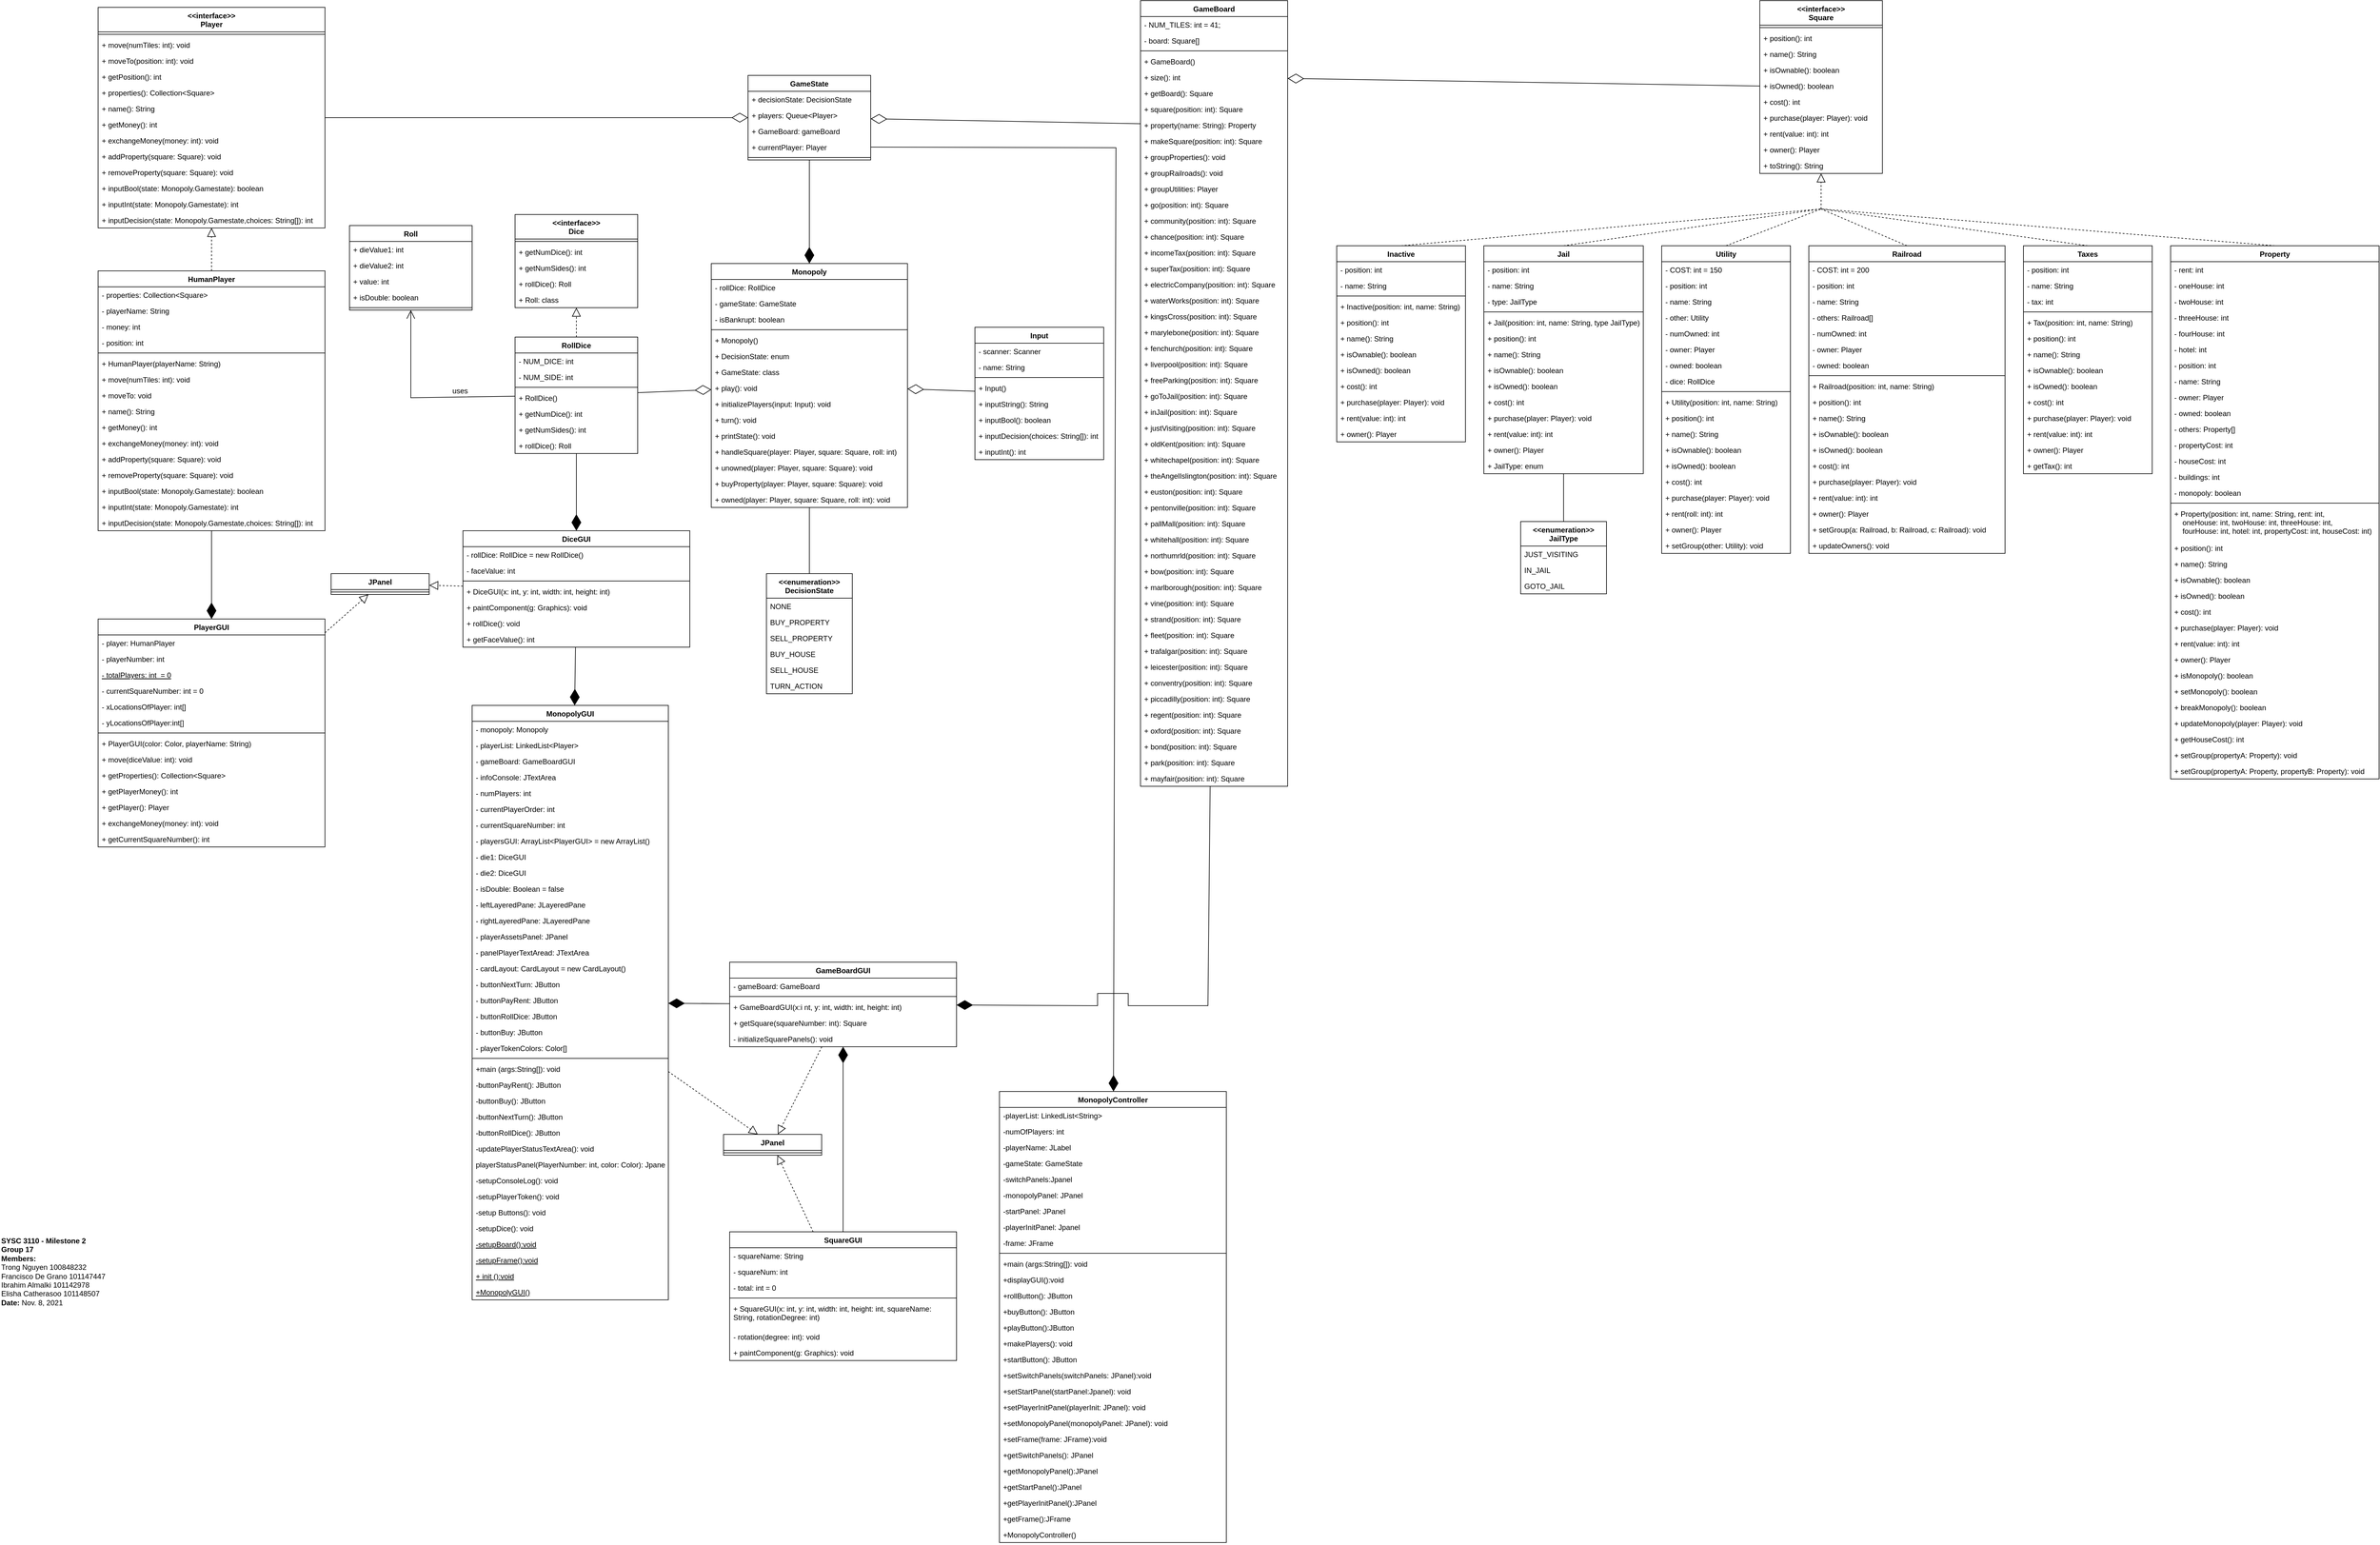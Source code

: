 <mxfile version="15.7.0" type="github" pages="5">
  <diagram id="mIdWcuVjI4xpF6q1rHtD" name="Class UML">
    <mxGraphModel dx="8646" dy="2558" grid="1" gridSize="10" guides="1" tooltips="1" connect="1" arrows="1" fold="1" page="1" pageScale="1" pageWidth="850" pageHeight="1100" math="0" shadow="0">
      <root>
        <mxCell id="0" />
        <mxCell id="1" parent="0" />
        <mxCell id="LGfE7V5v2zf3gq_8V_Ni-1" value="&lt;&lt;interface&gt;&gt;&#xa;Square" style="swimlane;fontStyle=1;align=center;verticalAlign=top;childLayout=stackLayout;horizontal=1;startSize=40;horizontalStack=0;resizeParent=1;resizeParentMax=0;resizeLast=0;collapsible=1;marginBottom=0;" vertex="1" parent="1">
          <mxGeometry x="-350" y="360" width="200" height="282" as="geometry" />
        </mxCell>
        <mxCell id="LGfE7V5v2zf3gq_8V_Ni-2" value="" style="line;strokeWidth=1;fillColor=none;align=left;verticalAlign=middle;spacingTop=-1;spacingLeft=3;spacingRight=3;rotatable=0;labelPosition=right;points=[];portConstraint=eastwest;" vertex="1" parent="LGfE7V5v2zf3gq_8V_Ni-1">
          <mxGeometry y="40" width="200" height="8" as="geometry" />
        </mxCell>
        <mxCell id="LGfE7V5v2zf3gq_8V_Ni-3" value="+ position(): int" style="text;strokeColor=none;fillColor=none;align=left;verticalAlign=top;spacingLeft=4;spacingRight=4;overflow=hidden;rotatable=0;points=[[0,0.5],[1,0.5]];portConstraint=eastwest;" vertex="1" parent="LGfE7V5v2zf3gq_8V_Ni-1">
          <mxGeometry y="48" width="200" height="26" as="geometry" />
        </mxCell>
        <mxCell id="LGfE7V5v2zf3gq_8V_Ni-4" value="+ name(): String" style="text;strokeColor=none;fillColor=none;align=left;verticalAlign=top;spacingLeft=4;spacingRight=4;overflow=hidden;rotatable=0;points=[[0,0.5],[1,0.5]];portConstraint=eastwest;" vertex="1" parent="LGfE7V5v2zf3gq_8V_Ni-1">
          <mxGeometry y="74" width="200" height="26" as="geometry" />
        </mxCell>
        <mxCell id="LGfE7V5v2zf3gq_8V_Ni-5" value="+ isOwnable(): boolean" style="text;strokeColor=none;fillColor=none;align=left;verticalAlign=top;spacingLeft=4;spacingRight=4;overflow=hidden;rotatable=0;points=[[0,0.5],[1,0.5]];portConstraint=eastwest;" vertex="1" parent="LGfE7V5v2zf3gq_8V_Ni-1">
          <mxGeometry y="100" width="200" height="26" as="geometry" />
        </mxCell>
        <mxCell id="LGfE7V5v2zf3gq_8V_Ni-6" value="+ isOwned(): boolean" style="text;strokeColor=none;fillColor=none;align=left;verticalAlign=top;spacingLeft=4;spacingRight=4;overflow=hidden;rotatable=0;points=[[0,0.5],[1,0.5]];portConstraint=eastwest;" vertex="1" parent="LGfE7V5v2zf3gq_8V_Ni-1">
          <mxGeometry y="126" width="200" height="26" as="geometry" />
        </mxCell>
        <mxCell id="LGfE7V5v2zf3gq_8V_Ni-7" value="+ cost(): int" style="text;strokeColor=none;fillColor=none;align=left;verticalAlign=top;spacingLeft=4;spacingRight=4;overflow=hidden;rotatable=0;points=[[0,0.5],[1,0.5]];portConstraint=eastwest;" vertex="1" parent="LGfE7V5v2zf3gq_8V_Ni-1">
          <mxGeometry y="152" width="200" height="26" as="geometry" />
        </mxCell>
        <mxCell id="LGfE7V5v2zf3gq_8V_Ni-8" value="+ purchase(player: Player): void" style="text;strokeColor=none;fillColor=none;align=left;verticalAlign=top;spacingLeft=4;spacingRight=4;overflow=hidden;rotatable=0;points=[[0,0.5],[1,0.5]];portConstraint=eastwest;" vertex="1" parent="LGfE7V5v2zf3gq_8V_Ni-1">
          <mxGeometry y="178" width="200" height="26" as="geometry" />
        </mxCell>
        <mxCell id="LGfE7V5v2zf3gq_8V_Ni-9" value="+ rent(value: int): int" style="text;strokeColor=none;fillColor=none;align=left;verticalAlign=top;spacingLeft=4;spacingRight=4;overflow=hidden;rotatable=0;points=[[0,0.5],[1,0.5]];portConstraint=eastwest;" vertex="1" parent="LGfE7V5v2zf3gq_8V_Ni-1">
          <mxGeometry y="204" width="200" height="26" as="geometry" />
        </mxCell>
        <mxCell id="LGfE7V5v2zf3gq_8V_Ni-10" value="+ owner(): Player" style="text;strokeColor=none;fillColor=none;align=left;verticalAlign=top;spacingLeft=4;spacingRight=4;overflow=hidden;rotatable=0;points=[[0,0.5],[1,0.5]];portConstraint=eastwest;" vertex="1" parent="LGfE7V5v2zf3gq_8V_Ni-1">
          <mxGeometry y="230" width="200" height="26" as="geometry" />
        </mxCell>
        <mxCell id="LGfE7V5v2zf3gq_8V_Ni-11" value="+ toString(): String" style="text;strokeColor=none;fillColor=none;align=left;verticalAlign=top;spacingLeft=4;spacingRight=4;overflow=hidden;rotatable=0;points=[[0,0.5],[1,0.5]];portConstraint=eastwest;" vertex="1" parent="LGfE7V5v2zf3gq_8V_Ni-1">
          <mxGeometry y="256" width="200" height="26" as="geometry" />
        </mxCell>
        <mxCell id="LGfE7V5v2zf3gq_8V_Ni-12" style="edgeStyle=orthogonalEdgeStyle;rounded=0;orthogonalLoop=1;jettySize=auto;html=1;exitX=1;exitY=0.5;exitDx=0;exitDy=0;" edge="1" parent="LGfE7V5v2zf3gq_8V_Ni-1" source="LGfE7V5v2zf3gq_8V_Ni-6" target="LGfE7V5v2zf3gq_8V_Ni-6">
          <mxGeometry relative="1" as="geometry" />
        </mxCell>
        <mxCell id="LGfE7V5v2zf3gq_8V_Ni-13" value="&lt;&lt;interface&gt;&gt;&#xa;Dice" style="swimlane;fontStyle=1;align=center;verticalAlign=top;childLayout=stackLayout;horizontal=1;startSize=40;horizontalStack=0;resizeParent=1;resizeParentMax=0;resizeLast=0;collapsible=1;marginBottom=0;" vertex="1" parent="1">
          <mxGeometry x="-2380" y="709" width="200" height="152" as="geometry" />
        </mxCell>
        <mxCell id="LGfE7V5v2zf3gq_8V_Ni-14" value="" style="line;strokeWidth=1;fillColor=none;align=left;verticalAlign=middle;spacingTop=-1;spacingLeft=3;spacingRight=3;rotatable=0;labelPosition=right;points=[];portConstraint=eastwest;" vertex="1" parent="LGfE7V5v2zf3gq_8V_Ni-13">
          <mxGeometry y="40" width="200" height="8" as="geometry" />
        </mxCell>
        <mxCell id="LGfE7V5v2zf3gq_8V_Ni-15" value="+ getNumDice(): int" style="text;strokeColor=none;fillColor=none;align=left;verticalAlign=top;spacingLeft=4;spacingRight=4;overflow=hidden;rotatable=0;points=[[0,0.5],[1,0.5]];portConstraint=eastwest;" vertex="1" parent="LGfE7V5v2zf3gq_8V_Ni-13">
          <mxGeometry y="48" width="200" height="26" as="geometry" />
        </mxCell>
        <mxCell id="LGfE7V5v2zf3gq_8V_Ni-16" value="+ getNumSides(): int" style="text;strokeColor=none;fillColor=none;align=left;verticalAlign=top;spacingLeft=4;spacingRight=4;overflow=hidden;rotatable=0;points=[[0,0.5],[1,0.5]];portConstraint=eastwest;" vertex="1" parent="LGfE7V5v2zf3gq_8V_Ni-13">
          <mxGeometry y="74" width="200" height="26" as="geometry" />
        </mxCell>
        <mxCell id="LGfE7V5v2zf3gq_8V_Ni-17" value="+ rollDice(): Roll" style="text;strokeColor=none;fillColor=none;align=left;verticalAlign=top;spacingLeft=4;spacingRight=4;overflow=hidden;rotatable=0;points=[[0,0.5],[1,0.5]];portConstraint=eastwest;" vertex="1" parent="LGfE7V5v2zf3gq_8V_Ni-13">
          <mxGeometry y="100" width="200" height="26" as="geometry" />
        </mxCell>
        <mxCell id="LGfE7V5v2zf3gq_8V_Ni-18" value="+ Roll: class" style="text;strokeColor=none;fillColor=none;align=left;verticalAlign=top;spacingLeft=4;spacingRight=4;overflow=hidden;rotatable=0;points=[[0,0.5],[1,0.5]];portConstraint=eastwest;" vertex="1" parent="LGfE7V5v2zf3gq_8V_Ni-13">
          <mxGeometry y="126" width="200" height="26" as="geometry" />
        </mxCell>
        <mxCell id="LGfE7V5v2zf3gq_8V_Ni-19" value="&lt;&lt;interface&gt;&gt;&#xa;Player" style="swimlane;fontStyle=1;align=center;verticalAlign=top;childLayout=stackLayout;horizontal=1;startSize=40;horizontalStack=0;resizeParent=1;resizeParentMax=0;resizeLast=0;collapsible=1;marginBottom=0;" vertex="1" parent="1">
          <mxGeometry x="-3060" y="371" width="370" height="360" as="geometry" />
        </mxCell>
        <mxCell id="LGfE7V5v2zf3gq_8V_Ni-20" value="" style="line;strokeWidth=1;fillColor=none;align=left;verticalAlign=middle;spacingTop=-1;spacingLeft=3;spacingRight=3;rotatable=0;labelPosition=right;points=[];portConstraint=eastwest;" vertex="1" parent="LGfE7V5v2zf3gq_8V_Ni-19">
          <mxGeometry y="40" width="370" height="8" as="geometry" />
        </mxCell>
        <mxCell id="LGfE7V5v2zf3gq_8V_Ni-21" value="+ move(numTiles: int): void" style="text;strokeColor=none;fillColor=none;align=left;verticalAlign=top;spacingLeft=4;spacingRight=4;overflow=hidden;rotatable=0;points=[[0,0.5],[1,0.5]];portConstraint=eastwest;" vertex="1" parent="LGfE7V5v2zf3gq_8V_Ni-19">
          <mxGeometry y="48" width="370" height="26" as="geometry" />
        </mxCell>
        <mxCell id="LGfE7V5v2zf3gq_8V_Ni-22" value="+ moveTo(position: int): void" style="text;strokeColor=none;fillColor=none;align=left;verticalAlign=top;spacingLeft=4;spacingRight=4;overflow=hidden;rotatable=0;points=[[0,0.5],[1,0.5]];portConstraint=eastwest;" vertex="1" parent="LGfE7V5v2zf3gq_8V_Ni-19">
          <mxGeometry y="74" width="370" height="26" as="geometry" />
        </mxCell>
        <mxCell id="LGfE7V5v2zf3gq_8V_Ni-23" value="+ getPosition(): int" style="text;strokeColor=none;fillColor=none;align=left;verticalAlign=top;spacingLeft=4;spacingRight=4;overflow=hidden;rotatable=0;points=[[0,0.5],[1,0.5]];portConstraint=eastwest;" vertex="1" parent="LGfE7V5v2zf3gq_8V_Ni-19">
          <mxGeometry y="100" width="370" height="26" as="geometry" />
        </mxCell>
        <mxCell id="LGfE7V5v2zf3gq_8V_Ni-24" value="+ properties(): Collection&lt;Square&gt;" style="text;strokeColor=none;fillColor=none;align=left;verticalAlign=top;spacingLeft=4;spacingRight=4;overflow=hidden;rotatable=0;points=[[0,0.5],[1,0.5]];portConstraint=eastwest;" vertex="1" parent="LGfE7V5v2zf3gq_8V_Ni-19">
          <mxGeometry y="126" width="370" height="26" as="geometry" />
        </mxCell>
        <mxCell id="LGfE7V5v2zf3gq_8V_Ni-25" value="+ name(): String" style="text;strokeColor=none;fillColor=none;align=left;verticalAlign=top;spacingLeft=4;spacingRight=4;overflow=hidden;rotatable=0;points=[[0,0.5],[1,0.5]];portConstraint=eastwest;" vertex="1" parent="LGfE7V5v2zf3gq_8V_Ni-19">
          <mxGeometry y="152" width="370" height="26" as="geometry" />
        </mxCell>
        <mxCell id="LGfE7V5v2zf3gq_8V_Ni-26" value="+ getMoney(): int" style="text;strokeColor=none;fillColor=none;align=left;verticalAlign=top;spacingLeft=4;spacingRight=4;overflow=hidden;rotatable=0;points=[[0,0.5],[1,0.5]];portConstraint=eastwest;" vertex="1" parent="LGfE7V5v2zf3gq_8V_Ni-19">
          <mxGeometry y="178" width="370" height="26" as="geometry" />
        </mxCell>
        <mxCell id="LGfE7V5v2zf3gq_8V_Ni-27" value="+ exchangeMoney(money: int): void" style="text;strokeColor=none;fillColor=none;align=left;verticalAlign=top;spacingLeft=4;spacingRight=4;overflow=hidden;rotatable=0;points=[[0,0.5],[1,0.5]];portConstraint=eastwest;" vertex="1" parent="LGfE7V5v2zf3gq_8V_Ni-19">
          <mxGeometry y="204" width="370" height="26" as="geometry" />
        </mxCell>
        <mxCell id="LGfE7V5v2zf3gq_8V_Ni-28" value="+ addProperty(square: Square): void" style="text;strokeColor=none;fillColor=none;align=left;verticalAlign=top;spacingLeft=4;spacingRight=4;overflow=hidden;rotatable=0;points=[[0,0.5],[1,0.5]];portConstraint=eastwest;" vertex="1" parent="LGfE7V5v2zf3gq_8V_Ni-19">
          <mxGeometry y="230" width="370" height="26" as="geometry" />
        </mxCell>
        <mxCell id="LGfE7V5v2zf3gq_8V_Ni-29" value="+ removeProperty(square: Square): void" style="text;strokeColor=none;fillColor=none;align=left;verticalAlign=top;spacingLeft=4;spacingRight=4;overflow=hidden;rotatable=0;points=[[0,0.5],[1,0.5]];portConstraint=eastwest;" vertex="1" parent="LGfE7V5v2zf3gq_8V_Ni-19">
          <mxGeometry y="256" width="370" height="26" as="geometry" />
        </mxCell>
        <mxCell id="LGfE7V5v2zf3gq_8V_Ni-30" value="+ inputBool(state: Monopoly.Gamestate): boolean" style="text;strokeColor=none;fillColor=none;align=left;verticalAlign=top;spacingLeft=4;spacingRight=4;overflow=hidden;rotatable=0;points=[[0,0.5],[1,0.5]];portConstraint=eastwest;" vertex="1" parent="LGfE7V5v2zf3gq_8V_Ni-19">
          <mxGeometry y="282" width="370" height="26" as="geometry" />
        </mxCell>
        <mxCell id="LGfE7V5v2zf3gq_8V_Ni-31" value="+ inputInt(state: Monopoly.Gamestate): int" style="text;strokeColor=none;fillColor=none;align=left;verticalAlign=top;spacingLeft=4;spacingRight=4;overflow=hidden;rotatable=0;points=[[0,0.5],[1,0.5]];portConstraint=eastwest;" vertex="1" parent="LGfE7V5v2zf3gq_8V_Ni-19">
          <mxGeometry y="308" width="370" height="26" as="geometry" />
        </mxCell>
        <mxCell id="LGfE7V5v2zf3gq_8V_Ni-32" value="+ inputDecision(state: Monopoly.Gamestate,choices: String[]): int" style="text;strokeColor=none;fillColor=none;align=left;verticalAlign=top;spacingLeft=4;spacingRight=4;overflow=hidden;rotatable=0;points=[[0,0.5],[1,0.5]];portConstraint=eastwest;" vertex="1" parent="LGfE7V5v2zf3gq_8V_Ni-19">
          <mxGeometry y="334" width="370" height="26" as="geometry" />
        </mxCell>
        <mxCell id="LGfE7V5v2zf3gq_8V_Ni-33" value="RollDice" style="swimlane;fontStyle=1;align=center;verticalAlign=top;childLayout=stackLayout;horizontal=1;startSize=26;horizontalStack=0;resizeParent=1;resizeParentMax=0;resizeLast=0;collapsible=1;marginBottom=0;" vertex="1" parent="1">
          <mxGeometry x="-2380" y="909" width="200" height="190" as="geometry" />
        </mxCell>
        <mxCell id="LGfE7V5v2zf3gq_8V_Ni-34" value="- NUM_DICE: int" style="text;strokeColor=none;fillColor=none;align=left;verticalAlign=top;spacingLeft=4;spacingRight=4;overflow=hidden;rotatable=0;points=[[0,0.5],[1,0.5]];portConstraint=eastwest;" vertex="1" parent="LGfE7V5v2zf3gq_8V_Ni-33">
          <mxGeometry y="26" width="200" height="26" as="geometry" />
        </mxCell>
        <mxCell id="LGfE7V5v2zf3gq_8V_Ni-35" value="- NUM_SIDE: int" style="text;strokeColor=none;fillColor=none;align=left;verticalAlign=top;spacingLeft=4;spacingRight=4;overflow=hidden;rotatable=0;points=[[0,0.5],[1,0.5]];portConstraint=eastwest;" vertex="1" parent="LGfE7V5v2zf3gq_8V_Ni-33">
          <mxGeometry y="52" width="200" height="26" as="geometry" />
        </mxCell>
        <mxCell id="LGfE7V5v2zf3gq_8V_Ni-36" value="" style="line;strokeWidth=1;fillColor=none;align=left;verticalAlign=middle;spacingTop=-1;spacingLeft=3;spacingRight=3;rotatable=0;labelPosition=right;points=[];portConstraint=eastwest;" vertex="1" parent="LGfE7V5v2zf3gq_8V_Ni-33">
          <mxGeometry y="78" width="200" height="8" as="geometry" />
        </mxCell>
        <mxCell id="LGfE7V5v2zf3gq_8V_Ni-37" value="+ RollDice()" style="text;strokeColor=none;fillColor=none;align=left;verticalAlign=top;spacingLeft=4;spacingRight=4;overflow=hidden;rotatable=0;points=[[0,0.5],[1,0.5]];portConstraint=eastwest;" vertex="1" parent="LGfE7V5v2zf3gq_8V_Ni-33">
          <mxGeometry y="86" width="200" height="26" as="geometry" />
        </mxCell>
        <mxCell id="LGfE7V5v2zf3gq_8V_Ni-38" value="+ getNumDice(): int" style="text;strokeColor=none;fillColor=none;align=left;verticalAlign=top;spacingLeft=4;spacingRight=4;overflow=hidden;rotatable=0;points=[[0,0.5],[1,0.5]];portConstraint=eastwest;" vertex="1" parent="LGfE7V5v2zf3gq_8V_Ni-33">
          <mxGeometry y="112" width="200" height="26" as="geometry" />
        </mxCell>
        <mxCell id="LGfE7V5v2zf3gq_8V_Ni-39" value="+ getNumSides(): int" style="text;strokeColor=none;fillColor=none;align=left;verticalAlign=top;spacingLeft=4;spacingRight=4;overflow=hidden;rotatable=0;points=[[0,0.5],[1,0.5]];portConstraint=eastwest;" vertex="1" parent="LGfE7V5v2zf3gq_8V_Ni-33">
          <mxGeometry y="138" width="200" height="26" as="geometry" />
        </mxCell>
        <mxCell id="LGfE7V5v2zf3gq_8V_Ni-40" value="+ rollDice(): Roll" style="text;strokeColor=none;fillColor=none;align=left;verticalAlign=top;spacingLeft=4;spacingRight=4;overflow=hidden;rotatable=0;points=[[0,0.5],[1,0.5]];portConstraint=eastwest;" vertex="1" parent="LGfE7V5v2zf3gq_8V_Ni-33">
          <mxGeometry y="164" width="200" height="26" as="geometry" />
        </mxCell>
        <mxCell id="LGfE7V5v2zf3gq_8V_Ni-41" value="HumanPlayer" style="swimlane;fontStyle=1;align=center;verticalAlign=top;childLayout=stackLayout;horizontal=1;startSize=26;horizontalStack=0;resizeParent=1;resizeParentMax=0;resizeLast=0;collapsible=1;marginBottom=0;" vertex="1" parent="1">
          <mxGeometry x="-3060" y="801" width="370" height="424" as="geometry" />
        </mxCell>
        <mxCell id="LGfE7V5v2zf3gq_8V_Ni-42" value="- properties: Collection&lt;Square&gt;" style="text;strokeColor=none;fillColor=none;align=left;verticalAlign=top;spacingLeft=4;spacingRight=4;overflow=hidden;rotatable=0;points=[[0,0.5],[1,0.5]];portConstraint=eastwest;" vertex="1" parent="LGfE7V5v2zf3gq_8V_Ni-41">
          <mxGeometry y="26" width="370" height="26" as="geometry" />
        </mxCell>
        <mxCell id="LGfE7V5v2zf3gq_8V_Ni-43" value="- playerName: String" style="text;strokeColor=none;fillColor=none;align=left;verticalAlign=top;spacingLeft=4;spacingRight=4;overflow=hidden;rotatable=0;points=[[0,0.5],[1,0.5]];portConstraint=eastwest;" vertex="1" parent="LGfE7V5v2zf3gq_8V_Ni-41">
          <mxGeometry y="52" width="370" height="26" as="geometry" />
        </mxCell>
        <mxCell id="LGfE7V5v2zf3gq_8V_Ni-44" value="- money: int" style="text;strokeColor=none;fillColor=none;align=left;verticalAlign=top;spacingLeft=4;spacingRight=4;overflow=hidden;rotatable=0;points=[[0,0.5],[1,0.5]];portConstraint=eastwest;" vertex="1" parent="LGfE7V5v2zf3gq_8V_Ni-41">
          <mxGeometry y="78" width="370" height="26" as="geometry" />
        </mxCell>
        <mxCell id="LGfE7V5v2zf3gq_8V_Ni-45" value="- position: int" style="text;strokeColor=none;fillColor=none;align=left;verticalAlign=top;spacingLeft=4;spacingRight=4;overflow=hidden;rotatable=0;points=[[0,0.5],[1,0.5]];portConstraint=eastwest;" vertex="1" parent="LGfE7V5v2zf3gq_8V_Ni-41">
          <mxGeometry y="104" width="370" height="26" as="geometry" />
        </mxCell>
        <mxCell id="LGfE7V5v2zf3gq_8V_Ni-46" value="" style="line;strokeWidth=1;fillColor=none;align=left;verticalAlign=middle;spacingTop=-1;spacingLeft=3;spacingRight=3;rotatable=0;labelPosition=right;points=[];portConstraint=eastwest;" vertex="1" parent="LGfE7V5v2zf3gq_8V_Ni-41">
          <mxGeometry y="130" width="370" height="8" as="geometry" />
        </mxCell>
        <mxCell id="LGfE7V5v2zf3gq_8V_Ni-47" value="+ HumanPlayer(playerName: String)" style="text;strokeColor=none;fillColor=none;align=left;verticalAlign=top;spacingLeft=4;spacingRight=4;overflow=hidden;rotatable=0;points=[[0,0.5],[1,0.5]];portConstraint=eastwest;" vertex="1" parent="LGfE7V5v2zf3gq_8V_Ni-41">
          <mxGeometry y="138" width="370" height="26" as="geometry" />
        </mxCell>
        <mxCell id="LGfE7V5v2zf3gq_8V_Ni-48" value="+ move(numTiles: int): void" style="text;strokeColor=none;fillColor=none;align=left;verticalAlign=top;spacingLeft=4;spacingRight=4;overflow=hidden;rotatable=0;points=[[0,0.5],[1,0.5]];portConstraint=eastwest;" vertex="1" parent="LGfE7V5v2zf3gq_8V_Ni-41">
          <mxGeometry y="164" width="370" height="26" as="geometry" />
        </mxCell>
        <mxCell id="LGfE7V5v2zf3gq_8V_Ni-49" value="+ moveTo: void" style="text;strokeColor=none;fillColor=none;align=left;verticalAlign=top;spacingLeft=4;spacingRight=4;overflow=hidden;rotatable=0;points=[[0,0.5],[1,0.5]];portConstraint=eastwest;" vertex="1" parent="LGfE7V5v2zf3gq_8V_Ni-41">
          <mxGeometry y="190" width="370" height="26" as="geometry" />
        </mxCell>
        <mxCell id="LGfE7V5v2zf3gq_8V_Ni-50" value="+ name(): String" style="text;strokeColor=none;fillColor=none;align=left;verticalAlign=top;spacingLeft=4;spacingRight=4;overflow=hidden;rotatable=0;points=[[0,0.5],[1,0.5]];portConstraint=eastwest;" vertex="1" parent="LGfE7V5v2zf3gq_8V_Ni-41">
          <mxGeometry y="216" width="370" height="26" as="geometry" />
        </mxCell>
        <mxCell id="LGfE7V5v2zf3gq_8V_Ni-51" value="+ getMoney(): int " style="text;strokeColor=none;fillColor=none;align=left;verticalAlign=top;spacingLeft=4;spacingRight=4;overflow=hidden;rotatable=0;points=[[0,0.5],[1,0.5]];portConstraint=eastwest;" vertex="1" parent="LGfE7V5v2zf3gq_8V_Ni-41">
          <mxGeometry y="242" width="370" height="26" as="geometry" />
        </mxCell>
        <mxCell id="LGfE7V5v2zf3gq_8V_Ni-52" value="+ exchangeMoney(money: int): void" style="text;strokeColor=none;fillColor=none;align=left;verticalAlign=top;spacingLeft=4;spacingRight=4;overflow=hidden;rotatable=0;points=[[0,0.5],[1,0.5]];portConstraint=eastwest;" vertex="1" parent="LGfE7V5v2zf3gq_8V_Ni-41">
          <mxGeometry y="268" width="370" height="26" as="geometry" />
        </mxCell>
        <mxCell id="LGfE7V5v2zf3gq_8V_Ni-53" value="+ addProperty(square: Square): void" style="text;strokeColor=none;fillColor=none;align=left;verticalAlign=top;spacingLeft=4;spacingRight=4;overflow=hidden;rotatable=0;points=[[0,0.5],[1,0.5]];portConstraint=eastwest;" vertex="1" parent="LGfE7V5v2zf3gq_8V_Ni-41">
          <mxGeometry y="294" width="370" height="26" as="geometry" />
        </mxCell>
        <mxCell id="LGfE7V5v2zf3gq_8V_Ni-54" value="+ removeProperty(square: Square): void" style="text;strokeColor=none;fillColor=none;align=left;verticalAlign=top;spacingLeft=4;spacingRight=4;overflow=hidden;rotatable=0;points=[[0,0.5],[1,0.5]];portConstraint=eastwest;" vertex="1" parent="LGfE7V5v2zf3gq_8V_Ni-41">
          <mxGeometry y="320" width="370" height="26" as="geometry" />
        </mxCell>
        <mxCell id="LGfE7V5v2zf3gq_8V_Ni-55" value="+ inputBool(state: Monopoly.Gamestate): boolean" style="text;strokeColor=none;fillColor=none;align=left;verticalAlign=top;spacingLeft=4;spacingRight=4;overflow=hidden;rotatable=0;points=[[0,0.5],[1,0.5]];portConstraint=eastwest;" vertex="1" parent="LGfE7V5v2zf3gq_8V_Ni-41">
          <mxGeometry y="346" width="370" height="26" as="geometry" />
        </mxCell>
        <mxCell id="LGfE7V5v2zf3gq_8V_Ni-56" value="+ inputInt(state: Monopoly.Gamestate): int" style="text;strokeColor=none;fillColor=none;align=left;verticalAlign=top;spacingLeft=4;spacingRight=4;overflow=hidden;rotatable=0;points=[[0,0.5],[1,0.5]];portConstraint=eastwest;" vertex="1" parent="LGfE7V5v2zf3gq_8V_Ni-41">
          <mxGeometry y="372" width="370" height="26" as="geometry" />
        </mxCell>
        <mxCell id="LGfE7V5v2zf3gq_8V_Ni-57" value="+ inputDecision(state: Monopoly.Gamestate,choices: String[]): int" style="text;strokeColor=none;fillColor=none;align=left;verticalAlign=top;spacingLeft=4;spacingRight=4;overflow=hidden;rotatable=0;points=[[0,0.5],[1,0.5]];portConstraint=eastwest;" vertex="1" parent="LGfE7V5v2zf3gq_8V_Ni-41">
          <mxGeometry y="398" width="370" height="26" as="geometry" />
        </mxCell>
        <mxCell id="LGfE7V5v2zf3gq_8V_Ni-58" value="Inactive" style="swimlane;fontStyle=1;align=center;verticalAlign=top;childLayout=stackLayout;horizontal=1;startSize=26;horizontalStack=0;resizeParent=1;resizeParentMax=0;resizeLast=0;collapsible=1;marginBottom=0;" vertex="1" parent="1">
          <mxGeometry x="-1040" y="760" width="210" height="320" as="geometry" />
        </mxCell>
        <mxCell id="LGfE7V5v2zf3gq_8V_Ni-59" value="- position: int" style="text;strokeColor=none;fillColor=none;align=left;verticalAlign=top;spacingLeft=4;spacingRight=4;overflow=hidden;rotatable=0;points=[[0,0.5],[1,0.5]];portConstraint=eastwest;" vertex="1" parent="LGfE7V5v2zf3gq_8V_Ni-58">
          <mxGeometry y="26" width="210" height="26" as="geometry" />
        </mxCell>
        <mxCell id="LGfE7V5v2zf3gq_8V_Ni-60" value="- name: String" style="text;strokeColor=none;fillColor=none;align=left;verticalAlign=top;spacingLeft=4;spacingRight=4;overflow=hidden;rotatable=0;points=[[0,0.5],[1,0.5]];portConstraint=eastwest;" vertex="1" parent="LGfE7V5v2zf3gq_8V_Ni-58">
          <mxGeometry y="52" width="210" height="26" as="geometry" />
        </mxCell>
        <mxCell id="LGfE7V5v2zf3gq_8V_Ni-61" value="" style="line;strokeWidth=1;fillColor=none;align=left;verticalAlign=middle;spacingTop=-1;spacingLeft=3;spacingRight=3;rotatable=0;labelPosition=right;points=[];portConstraint=eastwest;" vertex="1" parent="LGfE7V5v2zf3gq_8V_Ni-58">
          <mxGeometry y="78" width="210" height="8" as="geometry" />
        </mxCell>
        <mxCell id="LGfE7V5v2zf3gq_8V_Ni-62" value="+ Inactive(position: int, name: String)" style="text;strokeColor=none;fillColor=none;align=left;verticalAlign=top;spacingLeft=4;spacingRight=4;overflow=hidden;rotatable=0;points=[[0,0.5],[1,0.5]];portConstraint=eastwest;" vertex="1" parent="LGfE7V5v2zf3gq_8V_Ni-58">
          <mxGeometry y="86" width="210" height="26" as="geometry" />
        </mxCell>
        <mxCell id="LGfE7V5v2zf3gq_8V_Ni-63" value="+ position(): int" style="text;strokeColor=none;fillColor=none;align=left;verticalAlign=top;spacingLeft=4;spacingRight=4;overflow=hidden;rotatable=0;points=[[0,0.5],[1,0.5]];portConstraint=eastwest;" vertex="1" parent="LGfE7V5v2zf3gq_8V_Ni-58">
          <mxGeometry y="112" width="210" height="26" as="geometry" />
        </mxCell>
        <mxCell id="LGfE7V5v2zf3gq_8V_Ni-64" value="+ name(): String" style="text;strokeColor=none;fillColor=none;align=left;verticalAlign=top;spacingLeft=4;spacingRight=4;overflow=hidden;rotatable=0;points=[[0,0.5],[1,0.5]];portConstraint=eastwest;" vertex="1" parent="LGfE7V5v2zf3gq_8V_Ni-58">
          <mxGeometry y="138" width="210" height="26" as="geometry" />
        </mxCell>
        <mxCell id="LGfE7V5v2zf3gq_8V_Ni-65" value="+ isOwnable(): boolean" style="text;strokeColor=none;fillColor=none;align=left;verticalAlign=top;spacingLeft=4;spacingRight=4;overflow=hidden;rotatable=0;points=[[0,0.5],[1,0.5]];portConstraint=eastwest;" vertex="1" parent="LGfE7V5v2zf3gq_8V_Ni-58">
          <mxGeometry y="164" width="210" height="26" as="geometry" />
        </mxCell>
        <mxCell id="LGfE7V5v2zf3gq_8V_Ni-66" value="+ isOwned(): boolean " style="text;strokeColor=none;fillColor=none;align=left;verticalAlign=top;spacingLeft=4;spacingRight=4;overflow=hidden;rotatable=0;points=[[0,0.5],[1,0.5]];portConstraint=eastwest;" vertex="1" parent="LGfE7V5v2zf3gq_8V_Ni-58">
          <mxGeometry y="190" width="210" height="26" as="geometry" />
        </mxCell>
        <mxCell id="LGfE7V5v2zf3gq_8V_Ni-67" value="+ cost(): int" style="text;strokeColor=none;fillColor=none;align=left;verticalAlign=top;spacingLeft=4;spacingRight=4;overflow=hidden;rotatable=0;points=[[0,0.5],[1,0.5]];portConstraint=eastwest;" vertex="1" parent="LGfE7V5v2zf3gq_8V_Ni-58">
          <mxGeometry y="216" width="210" height="26" as="geometry" />
        </mxCell>
        <mxCell id="LGfE7V5v2zf3gq_8V_Ni-68" value="+ purchase(player: Player): void" style="text;strokeColor=none;fillColor=none;align=left;verticalAlign=top;spacingLeft=4;spacingRight=4;overflow=hidden;rotatable=0;points=[[0,0.5],[1,0.5]];portConstraint=eastwest;" vertex="1" parent="LGfE7V5v2zf3gq_8V_Ni-58">
          <mxGeometry y="242" width="210" height="26" as="geometry" />
        </mxCell>
        <mxCell id="LGfE7V5v2zf3gq_8V_Ni-69" value="+ rent(value: int): int" style="text;strokeColor=none;fillColor=none;align=left;verticalAlign=top;spacingLeft=4;spacingRight=4;overflow=hidden;rotatable=0;points=[[0,0.5],[1,0.5]];portConstraint=eastwest;" vertex="1" parent="LGfE7V5v2zf3gq_8V_Ni-58">
          <mxGeometry y="268" width="210" height="26" as="geometry" />
        </mxCell>
        <mxCell id="LGfE7V5v2zf3gq_8V_Ni-70" value="+ owner(): Player" style="text;strokeColor=none;fillColor=none;align=left;verticalAlign=top;spacingLeft=4;spacingRight=4;overflow=hidden;rotatable=0;points=[[0,0.5],[1,0.5]];portConstraint=eastwest;" vertex="1" parent="LGfE7V5v2zf3gq_8V_Ni-58">
          <mxGeometry y="294" width="210" height="26" as="geometry" />
        </mxCell>
        <mxCell id="LGfE7V5v2zf3gq_8V_Ni-71" value="Utility" style="swimlane;fontStyle=1;align=center;verticalAlign=top;childLayout=stackLayout;horizontal=1;startSize=26;horizontalStack=0;resizeParent=1;resizeParentMax=0;resizeLast=0;collapsible=1;marginBottom=0;" vertex="1" parent="1">
          <mxGeometry x="-510" y="760" width="210" height="502" as="geometry" />
        </mxCell>
        <mxCell id="LGfE7V5v2zf3gq_8V_Ni-72" value="- COST: int = 150" style="text;strokeColor=none;fillColor=none;align=left;verticalAlign=top;spacingLeft=4;spacingRight=4;overflow=hidden;rotatable=0;points=[[0,0.5],[1,0.5]];portConstraint=eastwest;" vertex="1" parent="LGfE7V5v2zf3gq_8V_Ni-71">
          <mxGeometry y="26" width="210" height="26" as="geometry" />
        </mxCell>
        <mxCell id="LGfE7V5v2zf3gq_8V_Ni-73" value="- position: int" style="text;strokeColor=none;fillColor=none;align=left;verticalAlign=top;spacingLeft=4;spacingRight=4;overflow=hidden;rotatable=0;points=[[0,0.5],[1,0.5]];portConstraint=eastwest;" vertex="1" parent="LGfE7V5v2zf3gq_8V_Ni-71">
          <mxGeometry y="52" width="210" height="26" as="geometry" />
        </mxCell>
        <mxCell id="LGfE7V5v2zf3gq_8V_Ni-74" value="- name: String" style="text;strokeColor=none;fillColor=none;align=left;verticalAlign=top;spacingLeft=4;spacingRight=4;overflow=hidden;rotatable=0;points=[[0,0.5],[1,0.5]];portConstraint=eastwest;" vertex="1" parent="LGfE7V5v2zf3gq_8V_Ni-71">
          <mxGeometry y="78" width="210" height="26" as="geometry" />
        </mxCell>
        <mxCell id="LGfE7V5v2zf3gq_8V_Ni-75" value="- other: Utility" style="text;strokeColor=none;fillColor=none;align=left;verticalAlign=top;spacingLeft=4;spacingRight=4;overflow=hidden;rotatable=0;points=[[0,0.5],[1,0.5]];portConstraint=eastwest;" vertex="1" parent="LGfE7V5v2zf3gq_8V_Ni-71">
          <mxGeometry y="104" width="210" height="26" as="geometry" />
        </mxCell>
        <mxCell id="LGfE7V5v2zf3gq_8V_Ni-76" value="- numOwned: int" style="text;strokeColor=none;fillColor=none;align=left;verticalAlign=top;spacingLeft=4;spacingRight=4;overflow=hidden;rotatable=0;points=[[0,0.5],[1,0.5]];portConstraint=eastwest;" vertex="1" parent="LGfE7V5v2zf3gq_8V_Ni-71">
          <mxGeometry y="130" width="210" height="26" as="geometry" />
        </mxCell>
        <mxCell id="LGfE7V5v2zf3gq_8V_Ni-77" value="- owner: Player" style="text;strokeColor=none;fillColor=none;align=left;verticalAlign=top;spacingLeft=4;spacingRight=4;overflow=hidden;rotatable=0;points=[[0,0.5],[1,0.5]];portConstraint=eastwest;" vertex="1" parent="LGfE7V5v2zf3gq_8V_Ni-71">
          <mxGeometry y="156" width="210" height="26" as="geometry" />
        </mxCell>
        <mxCell id="LGfE7V5v2zf3gq_8V_Ni-78" value="- owned: boolean" style="text;strokeColor=none;fillColor=none;align=left;verticalAlign=top;spacingLeft=4;spacingRight=4;overflow=hidden;rotatable=0;points=[[0,0.5],[1,0.5]];portConstraint=eastwest;" vertex="1" parent="LGfE7V5v2zf3gq_8V_Ni-71">
          <mxGeometry y="182" width="210" height="26" as="geometry" />
        </mxCell>
        <mxCell id="LGfE7V5v2zf3gq_8V_Ni-79" value="- dice: RollDice" style="text;strokeColor=none;fillColor=none;align=left;verticalAlign=top;spacingLeft=4;spacingRight=4;overflow=hidden;rotatable=0;points=[[0,0.5],[1,0.5]];portConstraint=eastwest;" vertex="1" parent="LGfE7V5v2zf3gq_8V_Ni-71">
          <mxGeometry y="208" width="210" height="26" as="geometry" />
        </mxCell>
        <mxCell id="LGfE7V5v2zf3gq_8V_Ni-80" value="" style="line;strokeWidth=1;fillColor=none;align=left;verticalAlign=middle;spacingTop=-1;spacingLeft=3;spacingRight=3;rotatable=0;labelPosition=right;points=[];portConstraint=eastwest;" vertex="1" parent="LGfE7V5v2zf3gq_8V_Ni-71">
          <mxGeometry y="234" width="210" height="8" as="geometry" />
        </mxCell>
        <mxCell id="LGfE7V5v2zf3gq_8V_Ni-81" value="+ Utility(position: int, name: String)" style="text;strokeColor=none;fillColor=none;align=left;verticalAlign=top;spacingLeft=4;spacingRight=4;overflow=hidden;rotatable=0;points=[[0,0.5],[1,0.5]];portConstraint=eastwest;" vertex="1" parent="LGfE7V5v2zf3gq_8V_Ni-71">
          <mxGeometry y="242" width="210" height="26" as="geometry" />
        </mxCell>
        <mxCell id="LGfE7V5v2zf3gq_8V_Ni-82" value="+ position(): int" style="text;strokeColor=none;fillColor=none;align=left;verticalAlign=top;spacingLeft=4;spacingRight=4;overflow=hidden;rotatable=0;points=[[0,0.5],[1,0.5]];portConstraint=eastwest;" vertex="1" parent="LGfE7V5v2zf3gq_8V_Ni-71">
          <mxGeometry y="268" width="210" height="26" as="geometry" />
        </mxCell>
        <mxCell id="LGfE7V5v2zf3gq_8V_Ni-83" value="+ name(): String" style="text;strokeColor=none;fillColor=none;align=left;verticalAlign=top;spacingLeft=4;spacingRight=4;overflow=hidden;rotatable=0;points=[[0,0.5],[1,0.5]];portConstraint=eastwest;" vertex="1" parent="LGfE7V5v2zf3gq_8V_Ni-71">
          <mxGeometry y="294" width="210" height="26" as="geometry" />
        </mxCell>
        <mxCell id="LGfE7V5v2zf3gq_8V_Ni-84" value="+ isOwnable(): boolean" style="text;strokeColor=none;fillColor=none;align=left;verticalAlign=top;spacingLeft=4;spacingRight=4;overflow=hidden;rotatable=0;points=[[0,0.5],[1,0.5]];portConstraint=eastwest;" vertex="1" parent="LGfE7V5v2zf3gq_8V_Ni-71">
          <mxGeometry y="320" width="210" height="26" as="geometry" />
        </mxCell>
        <mxCell id="LGfE7V5v2zf3gq_8V_Ni-85" value="+ isOwned(): boolean " style="text;strokeColor=none;fillColor=none;align=left;verticalAlign=top;spacingLeft=4;spacingRight=4;overflow=hidden;rotatable=0;points=[[0,0.5],[1,0.5]];portConstraint=eastwest;" vertex="1" parent="LGfE7V5v2zf3gq_8V_Ni-71">
          <mxGeometry y="346" width="210" height="26" as="geometry" />
        </mxCell>
        <mxCell id="LGfE7V5v2zf3gq_8V_Ni-86" value="+ cost(): int" style="text;strokeColor=none;fillColor=none;align=left;verticalAlign=top;spacingLeft=4;spacingRight=4;overflow=hidden;rotatable=0;points=[[0,0.5],[1,0.5]];portConstraint=eastwest;" vertex="1" parent="LGfE7V5v2zf3gq_8V_Ni-71">
          <mxGeometry y="372" width="210" height="26" as="geometry" />
        </mxCell>
        <mxCell id="LGfE7V5v2zf3gq_8V_Ni-87" value="+ purchase(player: Player): void" style="text;strokeColor=none;fillColor=none;align=left;verticalAlign=top;spacingLeft=4;spacingRight=4;overflow=hidden;rotatable=0;points=[[0,0.5],[1,0.5]];portConstraint=eastwest;" vertex="1" parent="LGfE7V5v2zf3gq_8V_Ni-71">
          <mxGeometry y="398" width="210" height="26" as="geometry" />
        </mxCell>
        <mxCell id="LGfE7V5v2zf3gq_8V_Ni-88" value="+ rent(roll: int): int" style="text;strokeColor=none;fillColor=none;align=left;verticalAlign=top;spacingLeft=4;spacingRight=4;overflow=hidden;rotatable=0;points=[[0,0.5],[1,0.5]];portConstraint=eastwest;" vertex="1" parent="LGfE7V5v2zf3gq_8V_Ni-71">
          <mxGeometry y="424" width="210" height="26" as="geometry" />
        </mxCell>
        <mxCell id="LGfE7V5v2zf3gq_8V_Ni-89" value="+ owner(): Player" style="text;strokeColor=none;fillColor=none;align=left;verticalAlign=top;spacingLeft=4;spacingRight=4;overflow=hidden;rotatable=0;points=[[0,0.5],[1,0.5]];portConstraint=eastwest;" vertex="1" parent="LGfE7V5v2zf3gq_8V_Ni-71">
          <mxGeometry y="450" width="210" height="26" as="geometry" />
        </mxCell>
        <mxCell id="LGfE7V5v2zf3gq_8V_Ni-90" value="+ setGroup(other: Utility): void" style="text;strokeColor=none;fillColor=none;align=left;verticalAlign=top;spacingLeft=4;spacingRight=4;overflow=hidden;rotatable=0;points=[[0,0.5],[1,0.5]];portConstraint=eastwest;" vertex="1" parent="LGfE7V5v2zf3gq_8V_Ni-71">
          <mxGeometry y="476" width="210" height="26" as="geometry" />
        </mxCell>
        <mxCell id="LGfE7V5v2zf3gq_8V_Ni-91" value="Taxes" style="swimlane;fontStyle=1;align=center;verticalAlign=top;childLayout=stackLayout;horizontal=1;startSize=26;horizontalStack=0;resizeParent=1;resizeParentMax=0;resizeLast=0;collapsible=1;marginBottom=0;" vertex="1" parent="1">
          <mxGeometry x="80" y="760" width="210" height="372" as="geometry" />
        </mxCell>
        <mxCell id="LGfE7V5v2zf3gq_8V_Ni-92" value="- position: int" style="text;strokeColor=none;fillColor=none;align=left;verticalAlign=top;spacingLeft=4;spacingRight=4;overflow=hidden;rotatable=0;points=[[0,0.5],[1,0.5]];portConstraint=eastwest;" vertex="1" parent="LGfE7V5v2zf3gq_8V_Ni-91">
          <mxGeometry y="26" width="210" height="26" as="geometry" />
        </mxCell>
        <mxCell id="LGfE7V5v2zf3gq_8V_Ni-93" value="- name: String" style="text;strokeColor=none;fillColor=none;align=left;verticalAlign=top;spacingLeft=4;spacingRight=4;overflow=hidden;rotatable=0;points=[[0,0.5],[1,0.5]];portConstraint=eastwest;" vertex="1" parent="LGfE7V5v2zf3gq_8V_Ni-91">
          <mxGeometry y="52" width="210" height="26" as="geometry" />
        </mxCell>
        <mxCell id="LGfE7V5v2zf3gq_8V_Ni-94" value="- tax: int" style="text;strokeColor=none;fillColor=none;align=left;verticalAlign=top;spacingLeft=4;spacingRight=4;overflow=hidden;rotatable=0;points=[[0,0.5],[1,0.5]];portConstraint=eastwest;" vertex="1" parent="LGfE7V5v2zf3gq_8V_Ni-91">
          <mxGeometry y="78" width="210" height="26" as="geometry" />
        </mxCell>
        <mxCell id="LGfE7V5v2zf3gq_8V_Ni-95" value="" style="line;strokeWidth=1;fillColor=none;align=left;verticalAlign=middle;spacingTop=-1;spacingLeft=3;spacingRight=3;rotatable=0;labelPosition=right;points=[];portConstraint=eastwest;" vertex="1" parent="LGfE7V5v2zf3gq_8V_Ni-91">
          <mxGeometry y="104" width="210" height="8" as="geometry" />
        </mxCell>
        <mxCell id="LGfE7V5v2zf3gq_8V_Ni-96" value="+ Tax(position: int, name: String)" style="text;strokeColor=none;fillColor=none;align=left;verticalAlign=top;spacingLeft=4;spacingRight=4;overflow=hidden;rotatable=0;points=[[0,0.5],[1,0.5]];portConstraint=eastwest;" vertex="1" parent="LGfE7V5v2zf3gq_8V_Ni-91">
          <mxGeometry y="112" width="210" height="26" as="geometry" />
        </mxCell>
        <mxCell id="LGfE7V5v2zf3gq_8V_Ni-97" value="+ position(): int" style="text;strokeColor=none;fillColor=none;align=left;verticalAlign=top;spacingLeft=4;spacingRight=4;overflow=hidden;rotatable=0;points=[[0,0.5],[1,0.5]];portConstraint=eastwest;" vertex="1" parent="LGfE7V5v2zf3gq_8V_Ni-91">
          <mxGeometry y="138" width="210" height="26" as="geometry" />
        </mxCell>
        <mxCell id="LGfE7V5v2zf3gq_8V_Ni-98" value="+ name(): String" style="text;strokeColor=none;fillColor=none;align=left;verticalAlign=top;spacingLeft=4;spacingRight=4;overflow=hidden;rotatable=0;points=[[0,0.5],[1,0.5]];portConstraint=eastwest;" vertex="1" parent="LGfE7V5v2zf3gq_8V_Ni-91">
          <mxGeometry y="164" width="210" height="26" as="geometry" />
        </mxCell>
        <mxCell id="LGfE7V5v2zf3gq_8V_Ni-99" value="+ isOwnable(): boolean" style="text;strokeColor=none;fillColor=none;align=left;verticalAlign=top;spacingLeft=4;spacingRight=4;overflow=hidden;rotatable=0;points=[[0,0.5],[1,0.5]];portConstraint=eastwest;" vertex="1" parent="LGfE7V5v2zf3gq_8V_Ni-91">
          <mxGeometry y="190" width="210" height="26" as="geometry" />
        </mxCell>
        <mxCell id="LGfE7V5v2zf3gq_8V_Ni-100" value="+ isOwned(): boolean " style="text;strokeColor=none;fillColor=none;align=left;verticalAlign=top;spacingLeft=4;spacingRight=4;overflow=hidden;rotatable=0;points=[[0,0.5],[1,0.5]];portConstraint=eastwest;" vertex="1" parent="LGfE7V5v2zf3gq_8V_Ni-91">
          <mxGeometry y="216" width="210" height="26" as="geometry" />
        </mxCell>
        <mxCell id="LGfE7V5v2zf3gq_8V_Ni-101" value="+ cost(): int" style="text;strokeColor=none;fillColor=none;align=left;verticalAlign=top;spacingLeft=4;spacingRight=4;overflow=hidden;rotatable=0;points=[[0,0.5],[1,0.5]];portConstraint=eastwest;" vertex="1" parent="LGfE7V5v2zf3gq_8V_Ni-91">
          <mxGeometry y="242" width="210" height="26" as="geometry" />
        </mxCell>
        <mxCell id="LGfE7V5v2zf3gq_8V_Ni-102" value="+ purchase(player: Player): void" style="text;strokeColor=none;fillColor=none;align=left;verticalAlign=top;spacingLeft=4;spacingRight=4;overflow=hidden;rotatable=0;points=[[0,0.5],[1,0.5]];portConstraint=eastwest;" vertex="1" parent="LGfE7V5v2zf3gq_8V_Ni-91">
          <mxGeometry y="268" width="210" height="26" as="geometry" />
        </mxCell>
        <mxCell id="LGfE7V5v2zf3gq_8V_Ni-103" value="+ rent(value: int): int" style="text;strokeColor=none;fillColor=none;align=left;verticalAlign=top;spacingLeft=4;spacingRight=4;overflow=hidden;rotatable=0;points=[[0,0.5],[1,0.5]];portConstraint=eastwest;" vertex="1" parent="LGfE7V5v2zf3gq_8V_Ni-91">
          <mxGeometry y="294" width="210" height="26" as="geometry" />
        </mxCell>
        <mxCell id="LGfE7V5v2zf3gq_8V_Ni-104" value="+ owner(): Player" style="text;strokeColor=none;fillColor=none;align=left;verticalAlign=top;spacingLeft=4;spacingRight=4;overflow=hidden;rotatable=0;points=[[0,0.5],[1,0.5]];portConstraint=eastwest;" vertex="1" parent="LGfE7V5v2zf3gq_8V_Ni-91">
          <mxGeometry y="320" width="210" height="26" as="geometry" />
        </mxCell>
        <mxCell id="LGfE7V5v2zf3gq_8V_Ni-105" value="+ getTax(): int" style="text;strokeColor=none;fillColor=none;align=left;verticalAlign=top;spacingLeft=4;spacingRight=4;overflow=hidden;rotatable=0;points=[[0,0.5],[1,0.5]];portConstraint=eastwest;" vertex="1" parent="LGfE7V5v2zf3gq_8V_Ni-91">
          <mxGeometry y="346" width="210" height="26" as="geometry" />
        </mxCell>
        <mxCell id="LGfE7V5v2zf3gq_8V_Ni-106" value="Railroad" style="swimlane;fontStyle=1;align=center;verticalAlign=top;childLayout=stackLayout;horizontal=1;startSize=26;horizontalStack=0;resizeParent=1;resizeParentMax=0;resizeLast=0;collapsible=1;marginBottom=0;" vertex="1" parent="1">
          <mxGeometry x="-270" y="760" width="320" height="502" as="geometry" />
        </mxCell>
        <mxCell id="LGfE7V5v2zf3gq_8V_Ni-107" value="- COST: int = 200" style="text;strokeColor=none;fillColor=none;align=left;verticalAlign=top;spacingLeft=4;spacingRight=4;overflow=hidden;rotatable=0;points=[[0,0.5],[1,0.5]];portConstraint=eastwest;" vertex="1" parent="LGfE7V5v2zf3gq_8V_Ni-106">
          <mxGeometry y="26" width="320" height="26" as="geometry" />
        </mxCell>
        <mxCell id="LGfE7V5v2zf3gq_8V_Ni-108" value="- position: int" style="text;strokeColor=none;fillColor=none;align=left;verticalAlign=top;spacingLeft=4;spacingRight=4;overflow=hidden;rotatable=0;points=[[0,0.5],[1,0.5]];portConstraint=eastwest;" vertex="1" parent="LGfE7V5v2zf3gq_8V_Ni-106">
          <mxGeometry y="52" width="320" height="26" as="geometry" />
        </mxCell>
        <mxCell id="LGfE7V5v2zf3gq_8V_Ni-109" value="- name: String" style="text;strokeColor=none;fillColor=none;align=left;verticalAlign=top;spacingLeft=4;spacingRight=4;overflow=hidden;rotatable=0;points=[[0,0.5],[1,0.5]];portConstraint=eastwest;" vertex="1" parent="LGfE7V5v2zf3gq_8V_Ni-106">
          <mxGeometry y="78" width="320" height="26" as="geometry" />
        </mxCell>
        <mxCell id="LGfE7V5v2zf3gq_8V_Ni-110" value="- others: Railroad[]" style="text;strokeColor=none;fillColor=none;align=left;verticalAlign=top;spacingLeft=4;spacingRight=4;overflow=hidden;rotatable=0;points=[[0,0.5],[1,0.5]];portConstraint=eastwest;" vertex="1" parent="LGfE7V5v2zf3gq_8V_Ni-106">
          <mxGeometry y="104" width="320" height="26" as="geometry" />
        </mxCell>
        <mxCell id="LGfE7V5v2zf3gq_8V_Ni-111" value="- numOwned: int" style="text;strokeColor=none;fillColor=none;align=left;verticalAlign=top;spacingLeft=4;spacingRight=4;overflow=hidden;rotatable=0;points=[[0,0.5],[1,0.5]];portConstraint=eastwest;" vertex="1" parent="LGfE7V5v2zf3gq_8V_Ni-106">
          <mxGeometry y="130" width="320" height="26" as="geometry" />
        </mxCell>
        <mxCell id="LGfE7V5v2zf3gq_8V_Ni-112" value="- owner: Player" style="text;strokeColor=none;fillColor=none;align=left;verticalAlign=top;spacingLeft=4;spacingRight=4;overflow=hidden;rotatable=0;points=[[0,0.5],[1,0.5]];portConstraint=eastwest;" vertex="1" parent="LGfE7V5v2zf3gq_8V_Ni-106">
          <mxGeometry y="156" width="320" height="26" as="geometry" />
        </mxCell>
        <mxCell id="LGfE7V5v2zf3gq_8V_Ni-113" value="- owned: boolean" style="text;strokeColor=none;fillColor=none;align=left;verticalAlign=top;spacingLeft=4;spacingRight=4;overflow=hidden;rotatable=0;points=[[0,0.5],[1,0.5]];portConstraint=eastwest;" vertex="1" parent="LGfE7V5v2zf3gq_8V_Ni-106">
          <mxGeometry y="182" width="320" height="26" as="geometry" />
        </mxCell>
        <mxCell id="LGfE7V5v2zf3gq_8V_Ni-114" value="" style="line;strokeWidth=1;fillColor=none;align=left;verticalAlign=middle;spacingTop=-1;spacingLeft=3;spacingRight=3;rotatable=0;labelPosition=right;points=[];portConstraint=eastwest;" vertex="1" parent="LGfE7V5v2zf3gq_8V_Ni-106">
          <mxGeometry y="208" width="320" height="8" as="geometry" />
        </mxCell>
        <mxCell id="LGfE7V5v2zf3gq_8V_Ni-115" value="+ Railroad(position: int, name: String)" style="text;strokeColor=none;fillColor=none;align=left;verticalAlign=top;spacingLeft=4;spacingRight=4;overflow=hidden;rotatable=0;points=[[0,0.5],[1,0.5]];portConstraint=eastwest;" vertex="1" parent="LGfE7V5v2zf3gq_8V_Ni-106">
          <mxGeometry y="216" width="320" height="26" as="geometry" />
        </mxCell>
        <mxCell id="LGfE7V5v2zf3gq_8V_Ni-116" value="+ position(): int" style="text;strokeColor=none;fillColor=none;align=left;verticalAlign=top;spacingLeft=4;spacingRight=4;overflow=hidden;rotatable=0;points=[[0,0.5],[1,0.5]];portConstraint=eastwest;" vertex="1" parent="LGfE7V5v2zf3gq_8V_Ni-106">
          <mxGeometry y="242" width="320" height="26" as="geometry" />
        </mxCell>
        <mxCell id="LGfE7V5v2zf3gq_8V_Ni-117" value="+ name(): String" style="text;strokeColor=none;fillColor=none;align=left;verticalAlign=top;spacingLeft=4;spacingRight=4;overflow=hidden;rotatable=0;points=[[0,0.5],[1,0.5]];portConstraint=eastwest;" vertex="1" parent="LGfE7V5v2zf3gq_8V_Ni-106">
          <mxGeometry y="268" width="320" height="26" as="geometry" />
        </mxCell>
        <mxCell id="LGfE7V5v2zf3gq_8V_Ni-118" value="+ isOwnable(): boolean" style="text;strokeColor=none;fillColor=none;align=left;verticalAlign=top;spacingLeft=4;spacingRight=4;overflow=hidden;rotatable=0;points=[[0,0.5],[1,0.5]];portConstraint=eastwest;" vertex="1" parent="LGfE7V5v2zf3gq_8V_Ni-106">
          <mxGeometry y="294" width="320" height="26" as="geometry" />
        </mxCell>
        <mxCell id="LGfE7V5v2zf3gq_8V_Ni-119" value="+ isOwned(): boolean " style="text;strokeColor=none;fillColor=none;align=left;verticalAlign=top;spacingLeft=4;spacingRight=4;overflow=hidden;rotatable=0;points=[[0,0.5],[1,0.5]];portConstraint=eastwest;" vertex="1" parent="LGfE7V5v2zf3gq_8V_Ni-106">
          <mxGeometry y="320" width="320" height="26" as="geometry" />
        </mxCell>
        <mxCell id="LGfE7V5v2zf3gq_8V_Ni-120" value="+ cost(): int" style="text;strokeColor=none;fillColor=none;align=left;verticalAlign=top;spacingLeft=4;spacingRight=4;overflow=hidden;rotatable=0;points=[[0,0.5],[1,0.5]];portConstraint=eastwest;" vertex="1" parent="LGfE7V5v2zf3gq_8V_Ni-106">
          <mxGeometry y="346" width="320" height="26" as="geometry" />
        </mxCell>
        <mxCell id="LGfE7V5v2zf3gq_8V_Ni-121" value="+ purchase(player: Player): void" style="text;strokeColor=none;fillColor=none;align=left;verticalAlign=top;spacingLeft=4;spacingRight=4;overflow=hidden;rotatable=0;points=[[0,0.5],[1,0.5]];portConstraint=eastwest;" vertex="1" parent="LGfE7V5v2zf3gq_8V_Ni-106">
          <mxGeometry y="372" width="320" height="26" as="geometry" />
        </mxCell>
        <mxCell id="LGfE7V5v2zf3gq_8V_Ni-122" value="+ rent(value: int): int" style="text;strokeColor=none;fillColor=none;align=left;verticalAlign=top;spacingLeft=4;spacingRight=4;overflow=hidden;rotatable=0;points=[[0,0.5],[1,0.5]];portConstraint=eastwest;" vertex="1" parent="LGfE7V5v2zf3gq_8V_Ni-106">
          <mxGeometry y="398" width="320" height="26" as="geometry" />
        </mxCell>
        <mxCell id="LGfE7V5v2zf3gq_8V_Ni-123" value="+ owner(): Player" style="text;strokeColor=none;fillColor=none;align=left;verticalAlign=top;spacingLeft=4;spacingRight=4;overflow=hidden;rotatable=0;points=[[0,0.5],[1,0.5]];portConstraint=eastwest;" vertex="1" parent="LGfE7V5v2zf3gq_8V_Ni-106">
          <mxGeometry y="424" width="320" height="26" as="geometry" />
        </mxCell>
        <mxCell id="LGfE7V5v2zf3gq_8V_Ni-124" value="+ setGroup(a: Railroad, b: Railroad, c: Railroad): void" style="text;strokeColor=none;fillColor=none;align=left;verticalAlign=top;spacingLeft=4;spacingRight=4;overflow=hidden;rotatable=0;points=[[0,0.5],[1,0.5]];portConstraint=eastwest;" vertex="1" parent="LGfE7V5v2zf3gq_8V_Ni-106">
          <mxGeometry y="450" width="320" height="26" as="geometry" />
        </mxCell>
        <mxCell id="LGfE7V5v2zf3gq_8V_Ni-125" value="+ updateOwners(): void" style="text;strokeColor=none;fillColor=none;align=left;verticalAlign=top;spacingLeft=4;spacingRight=4;overflow=hidden;rotatable=0;points=[[0,0.5],[1,0.5]];portConstraint=eastwest;" vertex="1" parent="LGfE7V5v2zf3gq_8V_Ni-106">
          <mxGeometry y="476" width="320" height="26" as="geometry" />
        </mxCell>
        <mxCell id="LGfE7V5v2zf3gq_8V_Ni-126" value="Jail" style="swimlane;fontStyle=1;align=center;verticalAlign=top;childLayout=stackLayout;horizontal=1;startSize=26;horizontalStack=0;resizeParent=1;resizeParentMax=0;resizeLast=0;collapsible=1;marginBottom=0;" vertex="1" parent="1">
          <mxGeometry x="-800" y="760" width="260" height="372" as="geometry" />
        </mxCell>
        <mxCell id="LGfE7V5v2zf3gq_8V_Ni-127" value="- position: int" style="text;strokeColor=none;fillColor=none;align=left;verticalAlign=top;spacingLeft=4;spacingRight=4;overflow=hidden;rotatable=0;points=[[0,0.5],[1,0.5]];portConstraint=eastwest;" vertex="1" parent="LGfE7V5v2zf3gq_8V_Ni-126">
          <mxGeometry y="26" width="260" height="26" as="geometry" />
        </mxCell>
        <mxCell id="LGfE7V5v2zf3gq_8V_Ni-128" value="- name: String" style="text;strokeColor=none;fillColor=none;align=left;verticalAlign=top;spacingLeft=4;spacingRight=4;overflow=hidden;rotatable=0;points=[[0,0.5],[1,0.5]];portConstraint=eastwest;" vertex="1" parent="LGfE7V5v2zf3gq_8V_Ni-126">
          <mxGeometry y="52" width="260" height="26" as="geometry" />
        </mxCell>
        <mxCell id="LGfE7V5v2zf3gq_8V_Ni-129" value="- type: JailType" style="text;strokeColor=none;fillColor=none;align=left;verticalAlign=top;spacingLeft=4;spacingRight=4;overflow=hidden;rotatable=0;points=[[0,0.5],[1,0.5]];portConstraint=eastwest;" vertex="1" parent="LGfE7V5v2zf3gq_8V_Ni-126">
          <mxGeometry y="78" width="260" height="26" as="geometry" />
        </mxCell>
        <mxCell id="LGfE7V5v2zf3gq_8V_Ni-130" value="" style="line;strokeWidth=1;fillColor=none;align=left;verticalAlign=middle;spacingTop=-1;spacingLeft=3;spacingRight=3;rotatable=0;labelPosition=right;points=[];portConstraint=eastwest;" vertex="1" parent="LGfE7V5v2zf3gq_8V_Ni-126">
          <mxGeometry y="104" width="260" height="8" as="geometry" />
        </mxCell>
        <mxCell id="LGfE7V5v2zf3gq_8V_Ni-131" value="+ Jail(position: int, name: String, type JailType)" style="text;strokeColor=none;fillColor=none;align=left;verticalAlign=top;spacingLeft=4;spacingRight=4;overflow=hidden;rotatable=0;points=[[0,0.5],[1,0.5]];portConstraint=eastwest;" vertex="1" parent="LGfE7V5v2zf3gq_8V_Ni-126">
          <mxGeometry y="112" width="260" height="26" as="geometry" />
        </mxCell>
        <mxCell id="LGfE7V5v2zf3gq_8V_Ni-132" value="+ position(): int" style="text;strokeColor=none;fillColor=none;align=left;verticalAlign=top;spacingLeft=4;spacingRight=4;overflow=hidden;rotatable=0;points=[[0,0.5],[1,0.5]];portConstraint=eastwest;" vertex="1" parent="LGfE7V5v2zf3gq_8V_Ni-126">
          <mxGeometry y="138" width="260" height="26" as="geometry" />
        </mxCell>
        <mxCell id="LGfE7V5v2zf3gq_8V_Ni-133" value="+ name(): String" style="text;strokeColor=none;fillColor=none;align=left;verticalAlign=top;spacingLeft=4;spacingRight=4;overflow=hidden;rotatable=0;points=[[0,0.5],[1,0.5]];portConstraint=eastwest;" vertex="1" parent="LGfE7V5v2zf3gq_8V_Ni-126">
          <mxGeometry y="164" width="260" height="26" as="geometry" />
        </mxCell>
        <mxCell id="LGfE7V5v2zf3gq_8V_Ni-134" value="+ isOwnable(): boolean" style="text;strokeColor=none;fillColor=none;align=left;verticalAlign=top;spacingLeft=4;spacingRight=4;overflow=hidden;rotatable=0;points=[[0,0.5],[1,0.5]];portConstraint=eastwest;" vertex="1" parent="LGfE7V5v2zf3gq_8V_Ni-126">
          <mxGeometry y="190" width="260" height="26" as="geometry" />
        </mxCell>
        <mxCell id="LGfE7V5v2zf3gq_8V_Ni-135" value="+ isOwned(): boolean " style="text;strokeColor=none;fillColor=none;align=left;verticalAlign=top;spacingLeft=4;spacingRight=4;overflow=hidden;rotatable=0;points=[[0,0.5],[1,0.5]];portConstraint=eastwest;" vertex="1" parent="LGfE7V5v2zf3gq_8V_Ni-126">
          <mxGeometry y="216" width="260" height="26" as="geometry" />
        </mxCell>
        <mxCell id="LGfE7V5v2zf3gq_8V_Ni-136" value="+ cost(): int" style="text;strokeColor=none;fillColor=none;align=left;verticalAlign=top;spacingLeft=4;spacingRight=4;overflow=hidden;rotatable=0;points=[[0,0.5],[1,0.5]];portConstraint=eastwest;" vertex="1" parent="LGfE7V5v2zf3gq_8V_Ni-126">
          <mxGeometry y="242" width="260" height="26" as="geometry" />
        </mxCell>
        <mxCell id="LGfE7V5v2zf3gq_8V_Ni-137" value="+ purchase(player: Player): void" style="text;strokeColor=none;fillColor=none;align=left;verticalAlign=top;spacingLeft=4;spacingRight=4;overflow=hidden;rotatable=0;points=[[0,0.5],[1,0.5]];portConstraint=eastwest;" vertex="1" parent="LGfE7V5v2zf3gq_8V_Ni-126">
          <mxGeometry y="268" width="260" height="26" as="geometry" />
        </mxCell>
        <mxCell id="LGfE7V5v2zf3gq_8V_Ni-138" value="+ rent(value: int): int" style="text;strokeColor=none;fillColor=none;align=left;verticalAlign=top;spacingLeft=4;spacingRight=4;overflow=hidden;rotatable=0;points=[[0,0.5],[1,0.5]];portConstraint=eastwest;" vertex="1" parent="LGfE7V5v2zf3gq_8V_Ni-126">
          <mxGeometry y="294" width="260" height="26" as="geometry" />
        </mxCell>
        <mxCell id="LGfE7V5v2zf3gq_8V_Ni-139" value="+ owner(): Player" style="text;strokeColor=none;fillColor=none;align=left;verticalAlign=top;spacingLeft=4;spacingRight=4;overflow=hidden;rotatable=0;points=[[0,0.5],[1,0.5]];portConstraint=eastwest;" vertex="1" parent="LGfE7V5v2zf3gq_8V_Ni-126">
          <mxGeometry y="320" width="260" height="26" as="geometry" />
        </mxCell>
        <mxCell id="LGfE7V5v2zf3gq_8V_Ni-140" value="+ JailType: enum" style="text;strokeColor=none;fillColor=none;align=left;verticalAlign=top;spacingLeft=4;spacingRight=4;overflow=hidden;rotatable=0;points=[[0,0.5],[1,0.5]];portConstraint=eastwest;" vertex="1" parent="LGfE7V5v2zf3gq_8V_Ni-126">
          <mxGeometry y="346" width="260" height="26" as="geometry" />
        </mxCell>
        <mxCell id="LGfE7V5v2zf3gq_8V_Ni-141" value="" style="endArrow=none;dashed=1;html=1;rounded=0;exitX=0.5;exitY=0;exitDx=0;exitDy=0;" edge="1" parent="1" source="LGfE7V5v2zf3gq_8V_Ni-126">
          <mxGeometry width="50" height="50" relative="1" as="geometry">
            <mxPoint x="-670" y="748.13" as="sourcePoint" />
            <mxPoint x="-250" y="700" as="targetPoint" />
          </mxGeometry>
        </mxCell>
        <mxCell id="LGfE7V5v2zf3gq_8V_Ni-142" value="" style="endArrow=none;dashed=1;html=1;rounded=0;exitX=0.5;exitY=0;exitDx=0;exitDy=0;" edge="1" parent="1" source="LGfE7V5v2zf3gq_8V_Ni-71">
          <mxGeometry width="50" height="50" relative="1" as="geometry">
            <mxPoint x="-400" y="750" as="sourcePoint" />
            <mxPoint x="-250" y="700" as="targetPoint" />
          </mxGeometry>
        </mxCell>
        <mxCell id="LGfE7V5v2zf3gq_8V_Ni-143" value="" style="endArrow=none;dashed=1;html=1;rounded=0;exitX=0.5;exitY=0;exitDx=0;exitDy=0;" edge="1" parent="1" source="LGfE7V5v2zf3gq_8V_Ni-106">
          <mxGeometry width="50" height="50" relative="1" as="geometry">
            <mxPoint x="-130" y="730" as="sourcePoint" />
            <mxPoint x="-250" y="700" as="targetPoint" />
          </mxGeometry>
        </mxCell>
        <mxCell id="LGfE7V5v2zf3gq_8V_Ni-144" value="" style="endArrow=none;dashed=1;html=1;rounded=0;exitX=0.5;exitY=0;exitDx=0;exitDy=0;" edge="1" parent="1" source="LGfE7V5v2zf3gq_8V_Ni-91">
          <mxGeometry width="50" height="50" relative="1" as="geometry">
            <mxPoint x="70" y="740" as="sourcePoint" />
            <mxPoint x="-250" y="700" as="targetPoint" />
          </mxGeometry>
        </mxCell>
        <mxCell id="LGfE7V5v2zf3gq_8V_Ni-145" value="" style="endArrow=none;dashed=1;html=1;rounded=0;exitX=0.5;exitY=0;exitDx=0;exitDy=0;" edge="1" parent="1" source="LGfE7V5v2zf3gq_8V_Ni-58">
          <mxGeometry width="50" height="50" relative="1" as="geometry">
            <mxPoint x="-660" y="770" as="sourcePoint" />
            <mxPoint x="-250" y="700" as="targetPoint" />
          </mxGeometry>
        </mxCell>
        <mxCell id="LGfE7V5v2zf3gq_8V_Ni-146" value="Property" style="swimlane;fontStyle=1;align=center;verticalAlign=top;childLayout=stackLayout;horizontal=1;startSize=26;horizontalStack=0;resizeParent=1;resizeParentMax=0;resizeLast=0;collapsible=1;marginBottom=0;" vertex="1" parent="1">
          <mxGeometry x="320" y="760" width="340" height="870" as="geometry" />
        </mxCell>
        <mxCell id="LGfE7V5v2zf3gq_8V_Ni-147" value="- rent: int" style="text;strokeColor=none;fillColor=none;align=left;verticalAlign=top;spacingLeft=4;spacingRight=4;overflow=hidden;rotatable=0;points=[[0,0.5],[1,0.5]];portConstraint=eastwest;" vertex="1" parent="LGfE7V5v2zf3gq_8V_Ni-146">
          <mxGeometry y="26" width="340" height="26" as="geometry" />
        </mxCell>
        <mxCell id="LGfE7V5v2zf3gq_8V_Ni-148" value="- oneHouse: int" style="text;strokeColor=none;fillColor=none;align=left;verticalAlign=top;spacingLeft=4;spacingRight=4;overflow=hidden;rotatable=0;points=[[0,0.5],[1,0.5]];portConstraint=eastwest;" vertex="1" parent="LGfE7V5v2zf3gq_8V_Ni-146">
          <mxGeometry y="52" width="340" height="26" as="geometry" />
        </mxCell>
        <mxCell id="LGfE7V5v2zf3gq_8V_Ni-149" value="- twoHouse: int" style="text;strokeColor=none;fillColor=none;align=left;verticalAlign=top;spacingLeft=4;spacingRight=4;overflow=hidden;rotatable=0;points=[[0,0.5],[1,0.5]];portConstraint=eastwest;" vertex="1" parent="LGfE7V5v2zf3gq_8V_Ni-146">
          <mxGeometry y="78" width="340" height="26" as="geometry" />
        </mxCell>
        <mxCell id="LGfE7V5v2zf3gq_8V_Ni-150" value="- threeHouse: int" style="text;strokeColor=none;fillColor=none;align=left;verticalAlign=top;spacingLeft=4;spacingRight=4;overflow=hidden;rotatable=0;points=[[0,0.5],[1,0.5]];portConstraint=eastwest;" vertex="1" parent="LGfE7V5v2zf3gq_8V_Ni-146">
          <mxGeometry y="104" width="340" height="26" as="geometry" />
        </mxCell>
        <mxCell id="LGfE7V5v2zf3gq_8V_Ni-151" value="- fourHouse: int" style="text;strokeColor=none;fillColor=none;align=left;verticalAlign=top;spacingLeft=4;spacingRight=4;overflow=hidden;rotatable=0;points=[[0,0.5],[1,0.5]];portConstraint=eastwest;" vertex="1" parent="LGfE7V5v2zf3gq_8V_Ni-146">
          <mxGeometry y="130" width="340" height="26" as="geometry" />
        </mxCell>
        <mxCell id="LGfE7V5v2zf3gq_8V_Ni-152" value="- hotel: int" style="text;strokeColor=none;fillColor=none;align=left;verticalAlign=top;spacingLeft=4;spacingRight=4;overflow=hidden;rotatable=0;points=[[0,0.5],[1,0.5]];portConstraint=eastwest;" vertex="1" parent="LGfE7V5v2zf3gq_8V_Ni-146">
          <mxGeometry y="156" width="340" height="26" as="geometry" />
        </mxCell>
        <mxCell id="LGfE7V5v2zf3gq_8V_Ni-153" value="- position: int" style="text;strokeColor=none;fillColor=none;align=left;verticalAlign=top;spacingLeft=4;spacingRight=4;overflow=hidden;rotatable=0;points=[[0,0.5],[1,0.5]];portConstraint=eastwest;" vertex="1" parent="LGfE7V5v2zf3gq_8V_Ni-146">
          <mxGeometry y="182" width="340" height="26" as="geometry" />
        </mxCell>
        <mxCell id="LGfE7V5v2zf3gq_8V_Ni-154" value="- name: String" style="text;strokeColor=none;fillColor=none;align=left;verticalAlign=top;spacingLeft=4;spacingRight=4;overflow=hidden;rotatable=0;points=[[0,0.5],[1,0.5]];portConstraint=eastwest;" vertex="1" parent="LGfE7V5v2zf3gq_8V_Ni-146">
          <mxGeometry y="208" width="340" height="26" as="geometry" />
        </mxCell>
        <mxCell id="LGfE7V5v2zf3gq_8V_Ni-155" value="- owner: Player" style="text;strokeColor=none;fillColor=none;align=left;verticalAlign=top;spacingLeft=4;spacingRight=4;overflow=hidden;rotatable=0;points=[[0,0.5],[1,0.5]];portConstraint=eastwest;" vertex="1" parent="LGfE7V5v2zf3gq_8V_Ni-146">
          <mxGeometry y="234" width="340" height="26" as="geometry" />
        </mxCell>
        <mxCell id="LGfE7V5v2zf3gq_8V_Ni-156" value="- owned: boolean" style="text;strokeColor=none;fillColor=none;align=left;verticalAlign=top;spacingLeft=4;spacingRight=4;overflow=hidden;rotatable=0;points=[[0,0.5],[1,0.5]];portConstraint=eastwest;" vertex="1" parent="LGfE7V5v2zf3gq_8V_Ni-146">
          <mxGeometry y="260" width="340" height="26" as="geometry" />
        </mxCell>
        <mxCell id="LGfE7V5v2zf3gq_8V_Ni-157" value="- others: Property[]" style="text;strokeColor=none;fillColor=none;align=left;verticalAlign=top;spacingLeft=4;spacingRight=4;overflow=hidden;rotatable=0;points=[[0,0.5],[1,0.5]];portConstraint=eastwest;" vertex="1" parent="LGfE7V5v2zf3gq_8V_Ni-146">
          <mxGeometry y="286" width="340" height="26" as="geometry" />
        </mxCell>
        <mxCell id="LGfE7V5v2zf3gq_8V_Ni-158" value="- propertyCost: int" style="text;strokeColor=none;fillColor=none;align=left;verticalAlign=top;spacingLeft=4;spacingRight=4;overflow=hidden;rotatable=0;points=[[0,0.5],[1,0.5]];portConstraint=eastwest;" vertex="1" parent="LGfE7V5v2zf3gq_8V_Ni-146">
          <mxGeometry y="312" width="340" height="26" as="geometry" />
        </mxCell>
        <mxCell id="LGfE7V5v2zf3gq_8V_Ni-159" value="- houseCost: int" style="text;strokeColor=none;fillColor=none;align=left;verticalAlign=top;spacingLeft=4;spacingRight=4;overflow=hidden;rotatable=0;points=[[0,0.5],[1,0.5]];portConstraint=eastwest;" vertex="1" parent="LGfE7V5v2zf3gq_8V_Ni-146">
          <mxGeometry y="338" width="340" height="26" as="geometry" />
        </mxCell>
        <mxCell id="LGfE7V5v2zf3gq_8V_Ni-160" value="- buildings: int" style="text;strokeColor=none;fillColor=none;align=left;verticalAlign=top;spacingLeft=4;spacingRight=4;overflow=hidden;rotatable=0;points=[[0,0.5],[1,0.5]];portConstraint=eastwest;" vertex="1" parent="LGfE7V5v2zf3gq_8V_Ni-146">
          <mxGeometry y="364" width="340" height="26" as="geometry" />
        </mxCell>
        <mxCell id="LGfE7V5v2zf3gq_8V_Ni-161" value="- monopoly: boolean" style="text;strokeColor=none;fillColor=none;align=left;verticalAlign=top;spacingLeft=4;spacingRight=4;overflow=hidden;rotatable=0;points=[[0,0.5],[1,0.5]];portConstraint=eastwest;" vertex="1" parent="LGfE7V5v2zf3gq_8V_Ni-146">
          <mxGeometry y="390" width="340" height="26" as="geometry" />
        </mxCell>
        <mxCell id="LGfE7V5v2zf3gq_8V_Ni-162" value="" style="line;strokeWidth=1;fillColor=none;align=left;verticalAlign=middle;spacingTop=-1;spacingLeft=3;spacingRight=3;rotatable=0;labelPosition=right;points=[];portConstraint=eastwest;" vertex="1" parent="LGfE7V5v2zf3gq_8V_Ni-146">
          <mxGeometry y="416" width="340" height="8" as="geometry" />
        </mxCell>
        <mxCell id="LGfE7V5v2zf3gq_8V_Ni-163" value="+ Property(position: int, name: String, rent: int, &#xa;    oneHouse: int, twoHouse: int, threeHouse: int, &#xa;    fourHouse: int, hotel: int, propertyCost: int, houseCost: int)" style="text;strokeColor=none;fillColor=none;align=left;verticalAlign=top;spacingLeft=4;spacingRight=4;overflow=hidden;rotatable=0;points=[[0,0.5],[1,0.5]];portConstraint=eastwest;" vertex="1" parent="LGfE7V5v2zf3gq_8V_Ni-146">
          <mxGeometry y="424" width="340" height="56" as="geometry" />
        </mxCell>
        <mxCell id="LGfE7V5v2zf3gq_8V_Ni-164" value="+ position(): int" style="text;strokeColor=none;fillColor=none;align=left;verticalAlign=top;spacingLeft=4;spacingRight=4;overflow=hidden;rotatable=0;points=[[0,0.5],[1,0.5]];portConstraint=eastwest;" vertex="1" parent="LGfE7V5v2zf3gq_8V_Ni-146">
          <mxGeometry y="480" width="340" height="26" as="geometry" />
        </mxCell>
        <mxCell id="LGfE7V5v2zf3gq_8V_Ni-165" value="+ name(): String" style="text;strokeColor=none;fillColor=none;align=left;verticalAlign=top;spacingLeft=4;spacingRight=4;overflow=hidden;rotatable=0;points=[[0,0.5],[1,0.5]];portConstraint=eastwest;" vertex="1" parent="LGfE7V5v2zf3gq_8V_Ni-146">
          <mxGeometry y="506" width="340" height="26" as="geometry" />
        </mxCell>
        <mxCell id="LGfE7V5v2zf3gq_8V_Ni-166" value="+ isOwnable(): boolean" style="text;strokeColor=none;fillColor=none;align=left;verticalAlign=top;spacingLeft=4;spacingRight=4;overflow=hidden;rotatable=0;points=[[0,0.5],[1,0.5]];portConstraint=eastwest;" vertex="1" parent="LGfE7V5v2zf3gq_8V_Ni-146">
          <mxGeometry y="532" width="340" height="26" as="geometry" />
        </mxCell>
        <mxCell id="LGfE7V5v2zf3gq_8V_Ni-167" value="+ isOwned(): boolean " style="text;strokeColor=none;fillColor=none;align=left;verticalAlign=top;spacingLeft=4;spacingRight=4;overflow=hidden;rotatable=0;points=[[0,0.5],[1,0.5]];portConstraint=eastwest;" vertex="1" parent="LGfE7V5v2zf3gq_8V_Ni-146">
          <mxGeometry y="558" width="340" height="26" as="geometry" />
        </mxCell>
        <mxCell id="LGfE7V5v2zf3gq_8V_Ni-168" value="+ cost(): int" style="text;strokeColor=none;fillColor=none;align=left;verticalAlign=top;spacingLeft=4;spacingRight=4;overflow=hidden;rotatable=0;points=[[0,0.5],[1,0.5]];portConstraint=eastwest;" vertex="1" parent="LGfE7V5v2zf3gq_8V_Ni-146">
          <mxGeometry y="584" width="340" height="26" as="geometry" />
        </mxCell>
        <mxCell id="LGfE7V5v2zf3gq_8V_Ni-169" value="+ purchase(player: Player): void" style="text;strokeColor=none;fillColor=none;align=left;verticalAlign=top;spacingLeft=4;spacingRight=4;overflow=hidden;rotatable=0;points=[[0,0.5],[1,0.5]];portConstraint=eastwest;" vertex="1" parent="LGfE7V5v2zf3gq_8V_Ni-146">
          <mxGeometry y="610" width="340" height="26" as="geometry" />
        </mxCell>
        <mxCell id="LGfE7V5v2zf3gq_8V_Ni-170" value="+ rent(value: int): int" style="text;strokeColor=none;fillColor=none;align=left;verticalAlign=top;spacingLeft=4;spacingRight=4;overflow=hidden;rotatable=0;points=[[0,0.5],[1,0.5]];portConstraint=eastwest;" vertex="1" parent="LGfE7V5v2zf3gq_8V_Ni-146">
          <mxGeometry y="636" width="340" height="26" as="geometry" />
        </mxCell>
        <mxCell id="LGfE7V5v2zf3gq_8V_Ni-171" value="+ owner(): Player" style="text;strokeColor=none;fillColor=none;align=left;verticalAlign=top;spacingLeft=4;spacingRight=4;overflow=hidden;rotatable=0;points=[[0,0.5],[1,0.5]];portConstraint=eastwest;" vertex="1" parent="LGfE7V5v2zf3gq_8V_Ni-146">
          <mxGeometry y="662" width="340" height="26" as="geometry" />
        </mxCell>
        <mxCell id="LGfE7V5v2zf3gq_8V_Ni-172" value="+ isMonopoly(): boolean" style="text;strokeColor=none;fillColor=none;align=left;verticalAlign=top;spacingLeft=4;spacingRight=4;overflow=hidden;rotatable=0;points=[[0,0.5],[1,0.5]];portConstraint=eastwest;" vertex="1" parent="LGfE7V5v2zf3gq_8V_Ni-146">
          <mxGeometry y="688" width="340" height="26" as="geometry" />
        </mxCell>
        <mxCell id="LGfE7V5v2zf3gq_8V_Ni-173" value="+ setMonopoly(): boolean" style="text;strokeColor=none;fillColor=none;align=left;verticalAlign=top;spacingLeft=4;spacingRight=4;overflow=hidden;rotatable=0;points=[[0,0.5],[1,0.5]];portConstraint=eastwest;" vertex="1" parent="LGfE7V5v2zf3gq_8V_Ni-146">
          <mxGeometry y="714" width="340" height="26" as="geometry" />
        </mxCell>
        <mxCell id="LGfE7V5v2zf3gq_8V_Ni-174" value="+ breakMonopoly(): boolean" style="text;strokeColor=none;fillColor=none;align=left;verticalAlign=top;spacingLeft=4;spacingRight=4;overflow=hidden;rotatable=0;points=[[0,0.5],[1,0.5]];portConstraint=eastwest;" vertex="1" parent="LGfE7V5v2zf3gq_8V_Ni-146">
          <mxGeometry y="740" width="340" height="26" as="geometry" />
        </mxCell>
        <mxCell id="LGfE7V5v2zf3gq_8V_Ni-175" value="+ updateMonopoly(player: Player): void" style="text;strokeColor=none;fillColor=none;align=left;verticalAlign=top;spacingLeft=4;spacingRight=4;overflow=hidden;rotatable=0;points=[[0,0.5],[1,0.5]];portConstraint=eastwest;" vertex="1" parent="LGfE7V5v2zf3gq_8V_Ni-146">
          <mxGeometry y="766" width="340" height="26" as="geometry" />
        </mxCell>
        <mxCell id="LGfE7V5v2zf3gq_8V_Ni-176" value="+ getHouseCost(): int" style="text;strokeColor=none;fillColor=none;align=left;verticalAlign=top;spacingLeft=4;spacingRight=4;overflow=hidden;rotatable=0;points=[[0,0.5],[1,0.5]];portConstraint=eastwest;" vertex="1" parent="LGfE7V5v2zf3gq_8V_Ni-146">
          <mxGeometry y="792" width="340" height="26" as="geometry" />
        </mxCell>
        <mxCell id="LGfE7V5v2zf3gq_8V_Ni-177" value="+ setGroup(propertyA: Property): void" style="text;strokeColor=none;fillColor=none;align=left;verticalAlign=top;spacingLeft=4;spacingRight=4;overflow=hidden;rotatable=0;points=[[0,0.5],[1,0.5]];portConstraint=eastwest;" vertex="1" parent="LGfE7V5v2zf3gq_8V_Ni-146">
          <mxGeometry y="818" width="340" height="26" as="geometry" />
        </mxCell>
        <mxCell id="LGfE7V5v2zf3gq_8V_Ni-178" value="+ setGroup(propertyA: Property, propertyB: Property): void" style="text;strokeColor=none;fillColor=none;align=left;verticalAlign=top;spacingLeft=4;spacingRight=4;overflow=hidden;rotatable=0;points=[[0,0.5],[1,0.5]];portConstraint=eastwest;" vertex="1" parent="LGfE7V5v2zf3gq_8V_Ni-146">
          <mxGeometry y="844" width="340" height="26" as="geometry" />
        </mxCell>
        <mxCell id="LGfE7V5v2zf3gq_8V_Ni-179" value="" style="endArrow=none;dashed=1;html=1;rounded=0;exitX=0.5;exitY=0;exitDx=0;exitDy=0;" edge="1" parent="1" source="LGfE7V5v2zf3gq_8V_Ni-146">
          <mxGeometry width="50" height="50" relative="1" as="geometry">
            <mxPoint x="225" y="750" as="sourcePoint" />
            <mxPoint x="-250" y="700" as="targetPoint" />
          </mxGeometry>
        </mxCell>
        <mxCell id="LGfE7V5v2zf3gq_8V_Ni-180" value="Roll" style="swimlane;fontStyle=1;align=center;verticalAlign=top;childLayout=stackLayout;horizontal=1;startSize=26;horizontalStack=0;resizeParent=1;resizeParentMax=0;resizeLast=0;collapsible=1;marginBottom=0;" vertex="1" parent="1">
          <mxGeometry x="-2650" y="727" width="200" height="138" as="geometry" />
        </mxCell>
        <mxCell id="LGfE7V5v2zf3gq_8V_Ni-181" value="+ dieValue1: int" style="text;strokeColor=none;fillColor=none;align=left;verticalAlign=top;spacingLeft=4;spacingRight=4;overflow=hidden;rotatable=0;points=[[0,0.5],[1,0.5]];portConstraint=eastwest;" vertex="1" parent="LGfE7V5v2zf3gq_8V_Ni-180">
          <mxGeometry y="26" width="200" height="26" as="geometry" />
        </mxCell>
        <mxCell id="LGfE7V5v2zf3gq_8V_Ni-182" value="+ dieValue2: int" style="text;strokeColor=none;fillColor=none;align=left;verticalAlign=top;spacingLeft=4;spacingRight=4;overflow=hidden;rotatable=0;points=[[0,0.5],[1,0.5]];portConstraint=eastwest;" vertex="1" parent="LGfE7V5v2zf3gq_8V_Ni-180">
          <mxGeometry y="52" width="200" height="26" as="geometry" />
        </mxCell>
        <mxCell id="LGfE7V5v2zf3gq_8V_Ni-183" value="+ value: int" style="text;strokeColor=none;fillColor=none;align=left;verticalAlign=top;spacingLeft=4;spacingRight=4;overflow=hidden;rotatable=0;points=[[0,0.5],[1,0.5]];portConstraint=eastwest;" vertex="1" parent="LGfE7V5v2zf3gq_8V_Ni-180">
          <mxGeometry y="78" width="200" height="26" as="geometry" />
        </mxCell>
        <mxCell id="LGfE7V5v2zf3gq_8V_Ni-184" value="+ isDouble: boolean" style="text;strokeColor=none;fillColor=none;align=left;verticalAlign=top;spacingLeft=4;spacingRight=4;overflow=hidden;rotatable=0;points=[[0,0.5],[1,0.5]];portConstraint=eastwest;" vertex="1" parent="LGfE7V5v2zf3gq_8V_Ni-180">
          <mxGeometry y="104" width="200" height="26" as="geometry" />
        </mxCell>
        <mxCell id="LGfE7V5v2zf3gq_8V_Ni-185" value="" style="line;strokeWidth=1;fillColor=none;align=left;verticalAlign=middle;spacingTop=-1;spacingLeft=3;spacingRight=3;rotatable=0;labelPosition=right;points=[];portConstraint=eastwest;" vertex="1" parent="LGfE7V5v2zf3gq_8V_Ni-180">
          <mxGeometry y="130" width="200" height="8" as="geometry" />
        </mxCell>
        <mxCell id="LGfE7V5v2zf3gq_8V_Ni-186" value="" style="endArrow=open;endFill=1;endSize=12;html=1;rounded=0;" edge="1" parent="1" source="LGfE7V5v2zf3gq_8V_Ni-33" target="LGfE7V5v2zf3gq_8V_Ni-180">
          <mxGeometry width="160" relative="1" as="geometry">
            <mxPoint x="-2200" y="949" as="sourcePoint" />
            <mxPoint x="-2610" y="899" as="targetPoint" />
            <Array as="points">
              <mxPoint x="-2550" y="1008" />
            </Array>
          </mxGeometry>
        </mxCell>
        <mxCell id="LGfE7V5v2zf3gq_8V_Ni-187" value="uses" style="text;html=1;align=center;verticalAlign=middle;resizable=0;points=[];autosize=1;strokeColor=none;fillColor=none;" vertex="1" parent="1">
          <mxGeometry x="-2490" y="987" width="40" height="20" as="geometry" />
        </mxCell>
        <mxCell id="LGfE7V5v2zf3gq_8V_Ni-188" value="&lt;&lt;enumeration&gt;&gt;&#xa;JailType" style="swimlane;fontStyle=1;childLayout=stackLayout;horizontal=1;startSize=40;fillColor=none;horizontalStack=0;resizeParent=1;resizeParentMax=0;resizeLast=0;collapsible=1;marginBottom=0;" vertex="1" parent="1">
          <mxGeometry x="-740" y="1210" width="140" height="118" as="geometry" />
        </mxCell>
        <mxCell id="LGfE7V5v2zf3gq_8V_Ni-189" value="JUST_VISITING" style="text;strokeColor=none;fillColor=none;align=left;verticalAlign=top;spacingLeft=4;spacingRight=4;overflow=hidden;rotatable=0;points=[[0,0.5],[1,0.5]];portConstraint=eastwest;" vertex="1" parent="LGfE7V5v2zf3gq_8V_Ni-188">
          <mxGeometry y="40" width="140" height="26" as="geometry" />
        </mxCell>
        <mxCell id="LGfE7V5v2zf3gq_8V_Ni-190" value="IN_JAIL" style="text;strokeColor=none;fillColor=none;align=left;verticalAlign=top;spacingLeft=4;spacingRight=4;overflow=hidden;rotatable=0;points=[[0,0.5],[1,0.5]];portConstraint=eastwest;" vertex="1" parent="LGfE7V5v2zf3gq_8V_Ni-188">
          <mxGeometry y="66" width="140" height="26" as="geometry" />
        </mxCell>
        <mxCell id="LGfE7V5v2zf3gq_8V_Ni-191" value="GOTO_JAIL" style="text;strokeColor=none;fillColor=none;align=left;verticalAlign=top;spacingLeft=4;spacingRight=4;overflow=hidden;rotatable=0;points=[[0,0.5],[1,0.5]];portConstraint=eastwest;" vertex="1" parent="LGfE7V5v2zf3gq_8V_Ni-188">
          <mxGeometry y="92" width="140" height="26" as="geometry" />
        </mxCell>
        <mxCell id="LGfE7V5v2zf3gq_8V_Ni-192" value="GameBoard" style="swimlane;fontStyle=1;align=center;verticalAlign=top;childLayout=stackLayout;horizontal=1;startSize=26;horizontalStack=0;resizeParent=1;resizeParentMax=0;resizeLast=0;collapsible=1;marginBottom=0;" vertex="1" parent="1">
          <mxGeometry x="-1360" y="360" width="240" height="1282" as="geometry" />
        </mxCell>
        <mxCell id="LGfE7V5v2zf3gq_8V_Ni-193" value="- NUM_TILES: int = 41;" style="text;strokeColor=none;fillColor=none;align=left;verticalAlign=top;spacingLeft=4;spacingRight=4;overflow=hidden;rotatable=0;points=[[0,0.5],[1,0.5]];portConstraint=eastwest;" vertex="1" parent="LGfE7V5v2zf3gq_8V_Ni-192">
          <mxGeometry y="26" width="240" height="26" as="geometry" />
        </mxCell>
        <mxCell id="LGfE7V5v2zf3gq_8V_Ni-194" value="- board: Square[]" style="text;strokeColor=none;fillColor=none;align=left;verticalAlign=top;spacingLeft=4;spacingRight=4;overflow=hidden;rotatable=0;points=[[0,0.5],[1,0.5]];portConstraint=eastwest;" vertex="1" parent="LGfE7V5v2zf3gq_8V_Ni-192">
          <mxGeometry y="52" width="240" height="26" as="geometry" />
        </mxCell>
        <mxCell id="LGfE7V5v2zf3gq_8V_Ni-195" value="" style="line;strokeWidth=1;fillColor=none;align=left;verticalAlign=middle;spacingTop=-1;spacingLeft=3;spacingRight=3;rotatable=0;labelPosition=right;points=[];portConstraint=eastwest;" vertex="1" parent="LGfE7V5v2zf3gq_8V_Ni-192">
          <mxGeometry y="78" width="240" height="8" as="geometry" />
        </mxCell>
        <mxCell id="LGfE7V5v2zf3gq_8V_Ni-196" value="+ GameBoard()" style="text;strokeColor=none;fillColor=none;align=left;verticalAlign=top;spacingLeft=4;spacingRight=4;overflow=hidden;rotatable=0;points=[[0,0.5],[1,0.5]];portConstraint=eastwest;" vertex="1" parent="LGfE7V5v2zf3gq_8V_Ni-192">
          <mxGeometry y="86" width="240" height="26" as="geometry" />
        </mxCell>
        <mxCell id="LGfE7V5v2zf3gq_8V_Ni-197" value="+ size(): int" style="text;strokeColor=none;fillColor=none;align=left;verticalAlign=top;spacingLeft=4;spacingRight=4;overflow=hidden;rotatable=0;points=[[0,0.5],[1,0.5]];portConstraint=eastwest;" vertex="1" parent="LGfE7V5v2zf3gq_8V_Ni-192">
          <mxGeometry y="112" width="240" height="26" as="geometry" />
        </mxCell>
        <mxCell id="LGfE7V5v2zf3gq_8V_Ni-198" value="+ getBoard(): Square" style="text;strokeColor=none;fillColor=none;align=left;verticalAlign=top;spacingLeft=4;spacingRight=4;overflow=hidden;rotatable=0;points=[[0,0.5],[1,0.5]];portConstraint=eastwest;" vertex="1" parent="LGfE7V5v2zf3gq_8V_Ni-192">
          <mxGeometry y="138" width="240" height="26" as="geometry" />
        </mxCell>
        <mxCell id="LGfE7V5v2zf3gq_8V_Ni-199" value="+ square(position: int): Square" style="text;strokeColor=none;fillColor=none;align=left;verticalAlign=top;spacingLeft=4;spacingRight=4;overflow=hidden;rotatable=0;points=[[0,0.5],[1,0.5]];portConstraint=eastwest;" vertex="1" parent="LGfE7V5v2zf3gq_8V_Ni-192">
          <mxGeometry y="164" width="240" height="26" as="geometry" />
        </mxCell>
        <mxCell id="LGfE7V5v2zf3gq_8V_Ni-200" value="+ property(name: String): Property" style="text;strokeColor=none;fillColor=none;align=left;verticalAlign=top;spacingLeft=4;spacingRight=4;overflow=hidden;rotatable=0;points=[[0,0.5],[1,0.5]];portConstraint=eastwest;" vertex="1" parent="LGfE7V5v2zf3gq_8V_Ni-192">
          <mxGeometry y="190" width="240" height="26" as="geometry" />
        </mxCell>
        <mxCell id="LGfE7V5v2zf3gq_8V_Ni-201" value="+ makeSquare(position: int): Square" style="text;strokeColor=none;fillColor=none;align=left;verticalAlign=top;spacingLeft=4;spacingRight=4;overflow=hidden;rotatable=0;points=[[0,0.5],[1,0.5]];portConstraint=eastwest;" vertex="1" parent="LGfE7V5v2zf3gq_8V_Ni-192">
          <mxGeometry y="216" width="240" height="26" as="geometry" />
        </mxCell>
        <mxCell id="LGfE7V5v2zf3gq_8V_Ni-202" value="+ groupProperties(): void" style="text;strokeColor=none;fillColor=none;align=left;verticalAlign=top;spacingLeft=4;spacingRight=4;overflow=hidden;rotatable=0;points=[[0,0.5],[1,0.5]];portConstraint=eastwest;" vertex="1" parent="LGfE7V5v2zf3gq_8V_Ni-192">
          <mxGeometry y="242" width="240" height="26" as="geometry" />
        </mxCell>
        <mxCell id="LGfE7V5v2zf3gq_8V_Ni-203" value="+ groupRailroads(): void" style="text;strokeColor=none;fillColor=none;align=left;verticalAlign=top;spacingLeft=4;spacingRight=4;overflow=hidden;rotatable=0;points=[[0,0.5],[1,0.5]];portConstraint=eastwest;" vertex="1" parent="LGfE7V5v2zf3gq_8V_Ni-192">
          <mxGeometry y="268" width="240" height="26" as="geometry" />
        </mxCell>
        <mxCell id="LGfE7V5v2zf3gq_8V_Ni-204" value="+ groupUtilities: Player" style="text;strokeColor=none;fillColor=none;align=left;verticalAlign=top;spacingLeft=4;spacingRight=4;overflow=hidden;rotatable=0;points=[[0,0.5],[1,0.5]];portConstraint=eastwest;" vertex="1" parent="LGfE7V5v2zf3gq_8V_Ni-192">
          <mxGeometry y="294" width="240" height="26" as="geometry" />
        </mxCell>
        <mxCell id="LGfE7V5v2zf3gq_8V_Ni-205" value="+ go(position: int): Square" style="text;strokeColor=none;fillColor=none;align=left;verticalAlign=top;spacingLeft=4;spacingRight=4;overflow=hidden;rotatable=0;points=[[0,0.5],[1,0.5]];portConstraint=eastwest;" vertex="1" parent="LGfE7V5v2zf3gq_8V_Ni-192">
          <mxGeometry y="320" width="240" height="26" as="geometry" />
        </mxCell>
        <mxCell id="LGfE7V5v2zf3gq_8V_Ni-206" value="+ community(position: int): Square" style="text;strokeColor=none;fillColor=none;align=left;verticalAlign=top;spacingLeft=4;spacingRight=4;overflow=hidden;rotatable=0;points=[[0,0.5],[1,0.5]];portConstraint=eastwest;" vertex="1" parent="LGfE7V5v2zf3gq_8V_Ni-192">
          <mxGeometry y="346" width="240" height="26" as="geometry" />
        </mxCell>
        <mxCell id="LGfE7V5v2zf3gq_8V_Ni-207" value="+ chance(position: int): Square" style="text;strokeColor=none;fillColor=none;align=left;verticalAlign=top;spacingLeft=4;spacingRight=4;overflow=hidden;rotatable=0;points=[[0,0.5],[1,0.5]];portConstraint=eastwest;" vertex="1" parent="LGfE7V5v2zf3gq_8V_Ni-192">
          <mxGeometry y="372" width="240" height="26" as="geometry" />
        </mxCell>
        <mxCell id="LGfE7V5v2zf3gq_8V_Ni-208" value="+ incomeTax(position: int): Square" style="text;strokeColor=none;fillColor=none;align=left;verticalAlign=top;spacingLeft=4;spacingRight=4;overflow=hidden;rotatable=0;points=[[0,0.5],[1,0.5]];portConstraint=eastwest;" vertex="1" parent="LGfE7V5v2zf3gq_8V_Ni-192">
          <mxGeometry y="398" width="240" height="26" as="geometry" />
        </mxCell>
        <mxCell id="LGfE7V5v2zf3gq_8V_Ni-209" value="+ superTax(position: int): Square" style="text;strokeColor=none;fillColor=none;align=left;verticalAlign=top;spacingLeft=4;spacingRight=4;overflow=hidden;rotatable=0;points=[[0,0.5],[1,0.5]];portConstraint=eastwest;" vertex="1" parent="LGfE7V5v2zf3gq_8V_Ni-192">
          <mxGeometry y="424" width="240" height="26" as="geometry" />
        </mxCell>
        <mxCell id="LGfE7V5v2zf3gq_8V_Ni-210" value="+ electricCompany(position: int): Square" style="text;strokeColor=none;fillColor=none;align=left;verticalAlign=top;spacingLeft=4;spacingRight=4;overflow=hidden;rotatable=0;points=[[0,0.5],[1,0.5]];portConstraint=eastwest;" vertex="1" parent="LGfE7V5v2zf3gq_8V_Ni-192">
          <mxGeometry y="450" width="240" height="26" as="geometry" />
        </mxCell>
        <mxCell id="LGfE7V5v2zf3gq_8V_Ni-211" value="+ waterWorks(position: int): Square" style="text;strokeColor=none;fillColor=none;align=left;verticalAlign=top;spacingLeft=4;spacingRight=4;overflow=hidden;rotatable=0;points=[[0,0.5],[1,0.5]];portConstraint=eastwest;" vertex="1" parent="LGfE7V5v2zf3gq_8V_Ni-192">
          <mxGeometry y="476" width="240" height="26" as="geometry" />
        </mxCell>
        <mxCell id="LGfE7V5v2zf3gq_8V_Ni-212" value="+ kingsCross(position: int): Square" style="text;strokeColor=none;fillColor=none;align=left;verticalAlign=top;spacingLeft=4;spacingRight=4;overflow=hidden;rotatable=0;points=[[0,0.5],[1,0.5]];portConstraint=eastwest;" vertex="1" parent="LGfE7V5v2zf3gq_8V_Ni-192">
          <mxGeometry y="502" width="240" height="26" as="geometry" />
        </mxCell>
        <mxCell id="LGfE7V5v2zf3gq_8V_Ni-213" value="+ marylebone(position: int): Square" style="text;strokeColor=none;fillColor=none;align=left;verticalAlign=top;spacingLeft=4;spacingRight=4;overflow=hidden;rotatable=0;points=[[0,0.5],[1,0.5]];portConstraint=eastwest;" vertex="1" parent="LGfE7V5v2zf3gq_8V_Ni-192">
          <mxGeometry y="528" width="240" height="26" as="geometry" />
        </mxCell>
        <mxCell id="LGfE7V5v2zf3gq_8V_Ni-214" value="+ fenchurch(position: int): Square" style="text;strokeColor=none;fillColor=none;align=left;verticalAlign=top;spacingLeft=4;spacingRight=4;overflow=hidden;rotatable=0;points=[[0,0.5],[1,0.5]];portConstraint=eastwest;" vertex="1" parent="LGfE7V5v2zf3gq_8V_Ni-192">
          <mxGeometry y="554" width="240" height="26" as="geometry" />
        </mxCell>
        <mxCell id="LGfE7V5v2zf3gq_8V_Ni-215" value="+ liverpool(position: int): Square" style="text;strokeColor=none;fillColor=none;align=left;verticalAlign=top;spacingLeft=4;spacingRight=4;overflow=hidden;rotatable=0;points=[[0,0.5],[1,0.5]];portConstraint=eastwest;" vertex="1" parent="LGfE7V5v2zf3gq_8V_Ni-192">
          <mxGeometry y="580" width="240" height="26" as="geometry" />
        </mxCell>
        <mxCell id="LGfE7V5v2zf3gq_8V_Ni-216" value="+ freeParking(position: int): Square" style="text;strokeColor=none;fillColor=none;align=left;verticalAlign=top;spacingLeft=4;spacingRight=4;overflow=hidden;rotatable=0;points=[[0,0.5],[1,0.5]];portConstraint=eastwest;" vertex="1" parent="LGfE7V5v2zf3gq_8V_Ni-192">
          <mxGeometry y="606" width="240" height="26" as="geometry" />
        </mxCell>
        <mxCell id="LGfE7V5v2zf3gq_8V_Ni-217" value="+ goToJail(position: int): Square" style="text;strokeColor=none;fillColor=none;align=left;verticalAlign=top;spacingLeft=4;spacingRight=4;overflow=hidden;rotatable=0;points=[[0,0.5],[1,0.5]];portConstraint=eastwest;" vertex="1" parent="LGfE7V5v2zf3gq_8V_Ni-192">
          <mxGeometry y="632" width="240" height="26" as="geometry" />
        </mxCell>
        <mxCell id="LGfE7V5v2zf3gq_8V_Ni-218" value="+ inJail(position: int): Square" style="text;strokeColor=none;fillColor=none;align=left;verticalAlign=top;spacingLeft=4;spacingRight=4;overflow=hidden;rotatable=0;points=[[0,0.5],[1,0.5]];portConstraint=eastwest;" vertex="1" parent="LGfE7V5v2zf3gq_8V_Ni-192">
          <mxGeometry y="658" width="240" height="26" as="geometry" />
        </mxCell>
        <mxCell id="LGfE7V5v2zf3gq_8V_Ni-219" value="+ justVisiting(position: int): Square" style="text;strokeColor=none;fillColor=none;align=left;verticalAlign=top;spacingLeft=4;spacingRight=4;overflow=hidden;rotatable=0;points=[[0,0.5],[1,0.5]];portConstraint=eastwest;" vertex="1" parent="LGfE7V5v2zf3gq_8V_Ni-192">
          <mxGeometry y="684" width="240" height="26" as="geometry" />
        </mxCell>
        <mxCell id="LGfE7V5v2zf3gq_8V_Ni-220" value="+ oldKent(position: int): Square" style="text;strokeColor=none;fillColor=none;align=left;verticalAlign=top;spacingLeft=4;spacingRight=4;overflow=hidden;rotatable=0;points=[[0,0.5],[1,0.5]];portConstraint=eastwest;" vertex="1" parent="LGfE7V5v2zf3gq_8V_Ni-192">
          <mxGeometry y="710" width="240" height="26" as="geometry" />
        </mxCell>
        <mxCell id="LGfE7V5v2zf3gq_8V_Ni-221" value="+ whitechapel(position: int): Square" style="text;strokeColor=none;fillColor=none;align=left;verticalAlign=top;spacingLeft=4;spacingRight=4;overflow=hidden;rotatable=0;points=[[0,0.5],[1,0.5]];portConstraint=eastwest;" vertex="1" parent="LGfE7V5v2zf3gq_8V_Ni-192">
          <mxGeometry y="736" width="240" height="26" as="geometry" />
        </mxCell>
        <mxCell id="LGfE7V5v2zf3gq_8V_Ni-222" value="+ theAngelIslington(position: int): Square" style="text;strokeColor=none;fillColor=none;align=left;verticalAlign=top;spacingLeft=4;spacingRight=4;overflow=hidden;rotatable=0;points=[[0,0.5],[1,0.5]];portConstraint=eastwest;" vertex="1" parent="LGfE7V5v2zf3gq_8V_Ni-192">
          <mxGeometry y="762" width="240" height="26" as="geometry" />
        </mxCell>
        <mxCell id="LGfE7V5v2zf3gq_8V_Ni-223" value="+ euston(position: int): Square" style="text;strokeColor=none;fillColor=none;align=left;verticalAlign=top;spacingLeft=4;spacingRight=4;overflow=hidden;rotatable=0;points=[[0,0.5],[1,0.5]];portConstraint=eastwest;" vertex="1" parent="LGfE7V5v2zf3gq_8V_Ni-192">
          <mxGeometry y="788" width="240" height="26" as="geometry" />
        </mxCell>
        <mxCell id="LGfE7V5v2zf3gq_8V_Ni-224" value="+ pentonville(position: int): Square" style="text;strokeColor=none;fillColor=none;align=left;verticalAlign=top;spacingLeft=4;spacingRight=4;overflow=hidden;rotatable=0;points=[[0,0.5],[1,0.5]];portConstraint=eastwest;" vertex="1" parent="LGfE7V5v2zf3gq_8V_Ni-192">
          <mxGeometry y="814" width="240" height="26" as="geometry" />
        </mxCell>
        <mxCell id="LGfE7V5v2zf3gq_8V_Ni-225" value="+ pallMall(position: int): Square" style="text;strokeColor=none;fillColor=none;align=left;verticalAlign=top;spacingLeft=4;spacingRight=4;overflow=hidden;rotatable=0;points=[[0,0.5],[1,0.5]];portConstraint=eastwest;" vertex="1" parent="LGfE7V5v2zf3gq_8V_Ni-192">
          <mxGeometry y="840" width="240" height="26" as="geometry" />
        </mxCell>
        <mxCell id="LGfE7V5v2zf3gq_8V_Ni-226" value="+ whitehall(position: int): Square" style="text;strokeColor=none;fillColor=none;align=left;verticalAlign=top;spacingLeft=4;spacingRight=4;overflow=hidden;rotatable=0;points=[[0,0.5],[1,0.5]];portConstraint=eastwest;" vertex="1" parent="LGfE7V5v2zf3gq_8V_Ni-192">
          <mxGeometry y="866" width="240" height="26" as="geometry" />
        </mxCell>
        <mxCell id="LGfE7V5v2zf3gq_8V_Ni-227" value="+ northumrld(position: int): Square" style="text;strokeColor=none;fillColor=none;align=left;verticalAlign=top;spacingLeft=4;spacingRight=4;overflow=hidden;rotatable=0;points=[[0,0.5],[1,0.5]];portConstraint=eastwest;" vertex="1" parent="LGfE7V5v2zf3gq_8V_Ni-192">
          <mxGeometry y="892" width="240" height="26" as="geometry" />
        </mxCell>
        <mxCell id="LGfE7V5v2zf3gq_8V_Ni-228" value="+ bow(position: int): Square" style="text;strokeColor=none;fillColor=none;align=left;verticalAlign=top;spacingLeft=4;spacingRight=4;overflow=hidden;rotatable=0;points=[[0,0.5],[1,0.5]];portConstraint=eastwest;" vertex="1" parent="LGfE7V5v2zf3gq_8V_Ni-192">
          <mxGeometry y="918" width="240" height="26" as="geometry" />
        </mxCell>
        <mxCell id="LGfE7V5v2zf3gq_8V_Ni-229" value="+ marlborough(position: int): Square" style="text;strokeColor=none;fillColor=none;align=left;verticalAlign=top;spacingLeft=4;spacingRight=4;overflow=hidden;rotatable=0;points=[[0,0.5],[1,0.5]];portConstraint=eastwest;" vertex="1" parent="LGfE7V5v2zf3gq_8V_Ni-192">
          <mxGeometry y="944" width="240" height="26" as="geometry" />
        </mxCell>
        <mxCell id="LGfE7V5v2zf3gq_8V_Ni-230" value="+ vine(position: int): Square" style="text;strokeColor=none;fillColor=none;align=left;verticalAlign=top;spacingLeft=4;spacingRight=4;overflow=hidden;rotatable=0;points=[[0,0.5],[1,0.5]];portConstraint=eastwest;" vertex="1" parent="LGfE7V5v2zf3gq_8V_Ni-192">
          <mxGeometry y="970" width="240" height="26" as="geometry" />
        </mxCell>
        <mxCell id="LGfE7V5v2zf3gq_8V_Ni-231" value="+ strand(position: int): Square" style="text;strokeColor=none;fillColor=none;align=left;verticalAlign=top;spacingLeft=4;spacingRight=4;overflow=hidden;rotatable=0;points=[[0,0.5],[1,0.5]];portConstraint=eastwest;" vertex="1" parent="LGfE7V5v2zf3gq_8V_Ni-192">
          <mxGeometry y="996" width="240" height="26" as="geometry" />
        </mxCell>
        <mxCell id="LGfE7V5v2zf3gq_8V_Ni-232" value="+ fleet(position: int): Square" style="text;strokeColor=none;fillColor=none;align=left;verticalAlign=top;spacingLeft=4;spacingRight=4;overflow=hidden;rotatable=0;points=[[0,0.5],[1,0.5]];portConstraint=eastwest;" vertex="1" parent="LGfE7V5v2zf3gq_8V_Ni-192">
          <mxGeometry y="1022" width="240" height="26" as="geometry" />
        </mxCell>
        <mxCell id="LGfE7V5v2zf3gq_8V_Ni-233" value="+ trafalgar(position: int): Square" style="text;strokeColor=none;fillColor=none;align=left;verticalAlign=top;spacingLeft=4;spacingRight=4;overflow=hidden;rotatable=0;points=[[0,0.5],[1,0.5]];portConstraint=eastwest;" vertex="1" parent="LGfE7V5v2zf3gq_8V_Ni-192">
          <mxGeometry y="1048" width="240" height="26" as="geometry" />
        </mxCell>
        <mxCell id="LGfE7V5v2zf3gq_8V_Ni-234" value="+ leicester(position: int): Square" style="text;strokeColor=none;fillColor=none;align=left;verticalAlign=top;spacingLeft=4;spacingRight=4;overflow=hidden;rotatable=0;points=[[0,0.5],[1,0.5]];portConstraint=eastwest;" vertex="1" parent="LGfE7V5v2zf3gq_8V_Ni-192">
          <mxGeometry y="1074" width="240" height="26" as="geometry" />
        </mxCell>
        <mxCell id="LGfE7V5v2zf3gq_8V_Ni-235" value="+ conventry(position: int): Square" style="text;strokeColor=none;fillColor=none;align=left;verticalAlign=top;spacingLeft=4;spacingRight=4;overflow=hidden;rotatable=0;points=[[0,0.5],[1,0.5]];portConstraint=eastwest;" vertex="1" parent="LGfE7V5v2zf3gq_8V_Ni-192">
          <mxGeometry y="1100" width="240" height="26" as="geometry" />
        </mxCell>
        <mxCell id="LGfE7V5v2zf3gq_8V_Ni-236" value="+ piccadilly(position: int): Square" style="text;strokeColor=none;fillColor=none;align=left;verticalAlign=top;spacingLeft=4;spacingRight=4;overflow=hidden;rotatable=0;points=[[0,0.5],[1,0.5]];portConstraint=eastwest;" vertex="1" parent="LGfE7V5v2zf3gq_8V_Ni-192">
          <mxGeometry y="1126" width="240" height="26" as="geometry" />
        </mxCell>
        <mxCell id="LGfE7V5v2zf3gq_8V_Ni-237" value="+ regent(position: int): Square" style="text;strokeColor=none;fillColor=none;align=left;verticalAlign=top;spacingLeft=4;spacingRight=4;overflow=hidden;rotatable=0;points=[[0,0.5],[1,0.5]];portConstraint=eastwest;" vertex="1" parent="LGfE7V5v2zf3gq_8V_Ni-192">
          <mxGeometry y="1152" width="240" height="26" as="geometry" />
        </mxCell>
        <mxCell id="LGfE7V5v2zf3gq_8V_Ni-238" value="+ oxford(position: int): Square" style="text;strokeColor=none;fillColor=none;align=left;verticalAlign=top;spacingLeft=4;spacingRight=4;overflow=hidden;rotatable=0;points=[[0,0.5],[1,0.5]];portConstraint=eastwest;" vertex="1" parent="LGfE7V5v2zf3gq_8V_Ni-192">
          <mxGeometry y="1178" width="240" height="26" as="geometry" />
        </mxCell>
        <mxCell id="LGfE7V5v2zf3gq_8V_Ni-239" value="+ bond(position: int): Square" style="text;strokeColor=none;fillColor=none;align=left;verticalAlign=top;spacingLeft=4;spacingRight=4;overflow=hidden;rotatable=0;points=[[0,0.5],[1,0.5]];portConstraint=eastwest;" vertex="1" parent="LGfE7V5v2zf3gq_8V_Ni-192">
          <mxGeometry y="1204" width="240" height="26" as="geometry" />
        </mxCell>
        <mxCell id="LGfE7V5v2zf3gq_8V_Ni-240" value="+ park(position: int): Square" style="text;strokeColor=none;fillColor=none;align=left;verticalAlign=top;spacingLeft=4;spacingRight=4;overflow=hidden;rotatable=0;points=[[0,0.5],[1,0.5]];portConstraint=eastwest;" vertex="1" parent="LGfE7V5v2zf3gq_8V_Ni-192">
          <mxGeometry y="1230" width="240" height="26" as="geometry" />
        </mxCell>
        <mxCell id="LGfE7V5v2zf3gq_8V_Ni-241" value="+ mayfair(position: int): Square" style="text;strokeColor=none;fillColor=none;align=left;verticalAlign=top;spacingLeft=4;spacingRight=4;overflow=hidden;rotatable=0;points=[[0,0.5],[1,0.5]];portConstraint=eastwest;" vertex="1" parent="LGfE7V5v2zf3gq_8V_Ni-192">
          <mxGeometry y="1256" width="240" height="26" as="geometry" />
        </mxCell>
        <mxCell id="LGfE7V5v2zf3gq_8V_Ni-242" value="Input" style="swimlane;fontStyle=1;align=center;verticalAlign=top;childLayout=stackLayout;horizontal=1;startSize=26;horizontalStack=0;resizeParent=1;resizeParentMax=0;resizeLast=0;collapsible=1;marginBottom=0;" vertex="1" parent="1">
          <mxGeometry x="-1630" y="893" width="210" height="216" as="geometry" />
        </mxCell>
        <mxCell id="LGfE7V5v2zf3gq_8V_Ni-243" value="- scanner: Scanner" style="text;strokeColor=none;fillColor=none;align=left;verticalAlign=top;spacingLeft=4;spacingRight=4;overflow=hidden;rotatable=0;points=[[0,0.5],[1,0.5]];portConstraint=eastwest;" vertex="1" parent="LGfE7V5v2zf3gq_8V_Ni-242">
          <mxGeometry y="26" width="210" height="26" as="geometry" />
        </mxCell>
        <mxCell id="LGfE7V5v2zf3gq_8V_Ni-244" value="- name: String" style="text;strokeColor=none;fillColor=none;align=left;verticalAlign=top;spacingLeft=4;spacingRight=4;overflow=hidden;rotatable=0;points=[[0,0.5],[1,0.5]];portConstraint=eastwest;" vertex="1" parent="LGfE7V5v2zf3gq_8V_Ni-242">
          <mxGeometry y="52" width="210" height="26" as="geometry" />
        </mxCell>
        <mxCell id="LGfE7V5v2zf3gq_8V_Ni-245" value="" style="line;strokeWidth=1;fillColor=none;align=left;verticalAlign=middle;spacingTop=-1;spacingLeft=3;spacingRight=3;rotatable=0;labelPosition=right;points=[];portConstraint=eastwest;" vertex="1" parent="LGfE7V5v2zf3gq_8V_Ni-242">
          <mxGeometry y="78" width="210" height="8" as="geometry" />
        </mxCell>
        <mxCell id="LGfE7V5v2zf3gq_8V_Ni-246" value="+ Input()" style="text;strokeColor=none;fillColor=none;align=left;verticalAlign=top;spacingLeft=4;spacingRight=4;overflow=hidden;rotatable=0;points=[[0,0.5],[1,0.5]];portConstraint=eastwest;" vertex="1" parent="LGfE7V5v2zf3gq_8V_Ni-242">
          <mxGeometry y="86" width="210" height="26" as="geometry" />
        </mxCell>
        <mxCell id="LGfE7V5v2zf3gq_8V_Ni-247" value="+ inputString(): String" style="text;strokeColor=none;fillColor=none;align=left;verticalAlign=top;spacingLeft=4;spacingRight=4;overflow=hidden;rotatable=0;points=[[0,0.5],[1,0.5]];portConstraint=eastwest;" vertex="1" parent="LGfE7V5v2zf3gq_8V_Ni-242">
          <mxGeometry y="112" width="210" height="26" as="geometry" />
        </mxCell>
        <mxCell id="LGfE7V5v2zf3gq_8V_Ni-248" value="+ inputBool(): boolean" style="text;strokeColor=none;fillColor=none;align=left;verticalAlign=top;spacingLeft=4;spacingRight=4;overflow=hidden;rotatable=0;points=[[0,0.5],[1,0.5]];portConstraint=eastwest;" vertex="1" parent="LGfE7V5v2zf3gq_8V_Ni-242">
          <mxGeometry y="138" width="210" height="26" as="geometry" />
        </mxCell>
        <mxCell id="LGfE7V5v2zf3gq_8V_Ni-249" value="+ inputDecision(choices: String[]): int " style="text;strokeColor=none;fillColor=none;align=left;verticalAlign=top;spacingLeft=4;spacingRight=4;overflow=hidden;rotatable=0;points=[[0,0.5],[1,0.5]];portConstraint=eastwest;" vertex="1" parent="LGfE7V5v2zf3gq_8V_Ni-242">
          <mxGeometry y="164" width="210" height="26" as="geometry" />
        </mxCell>
        <mxCell id="LGfE7V5v2zf3gq_8V_Ni-250" value="+ inputInt(): int" style="text;strokeColor=none;fillColor=none;align=left;verticalAlign=top;spacingLeft=4;spacingRight=4;overflow=hidden;rotatable=0;points=[[0,0.5],[1,0.5]];portConstraint=eastwest;" vertex="1" parent="LGfE7V5v2zf3gq_8V_Ni-242">
          <mxGeometry y="190" width="210" height="26" as="geometry" />
        </mxCell>
        <mxCell id="LGfE7V5v2zf3gq_8V_Ni-251" value="Monopoly" style="swimlane;fontStyle=1;align=center;verticalAlign=top;childLayout=stackLayout;horizontal=1;startSize=26;horizontalStack=0;resizeParent=1;resizeParentMax=0;resizeLast=0;collapsible=1;marginBottom=0;" vertex="1" parent="1">
          <mxGeometry x="-2060" y="789" width="320" height="398" as="geometry" />
        </mxCell>
        <mxCell id="LGfE7V5v2zf3gq_8V_Ni-252" value="- rollDice: RollDice" style="text;strokeColor=none;fillColor=none;align=left;verticalAlign=top;spacingLeft=4;spacingRight=4;overflow=hidden;rotatable=0;points=[[0,0.5],[1,0.5]];portConstraint=eastwest;" vertex="1" parent="LGfE7V5v2zf3gq_8V_Ni-251">
          <mxGeometry y="26" width="320" height="26" as="geometry" />
        </mxCell>
        <mxCell id="LGfE7V5v2zf3gq_8V_Ni-253" value="- gameState: GameState" style="text;strokeColor=none;fillColor=none;align=left;verticalAlign=top;spacingLeft=4;spacingRight=4;overflow=hidden;rotatable=0;points=[[0,0.5],[1,0.5]];portConstraint=eastwest;" vertex="1" parent="LGfE7V5v2zf3gq_8V_Ni-251">
          <mxGeometry y="52" width="320" height="26" as="geometry" />
        </mxCell>
        <mxCell id="LGfE7V5v2zf3gq_8V_Ni-254" value="- isBankrupt: boolean" style="text;strokeColor=none;fillColor=none;align=left;verticalAlign=top;spacingLeft=4;spacingRight=4;overflow=hidden;rotatable=0;points=[[0,0.5],[1,0.5]];portConstraint=eastwest;" vertex="1" parent="LGfE7V5v2zf3gq_8V_Ni-251">
          <mxGeometry y="78" width="320" height="26" as="geometry" />
        </mxCell>
        <mxCell id="LGfE7V5v2zf3gq_8V_Ni-255" value="" style="line;strokeWidth=1;fillColor=none;align=left;verticalAlign=middle;spacingTop=-1;spacingLeft=3;spacingRight=3;rotatable=0;labelPosition=right;points=[];portConstraint=eastwest;" vertex="1" parent="LGfE7V5v2zf3gq_8V_Ni-251">
          <mxGeometry y="104" width="320" height="8" as="geometry" />
        </mxCell>
        <mxCell id="LGfE7V5v2zf3gq_8V_Ni-256" value="+ Monopoly()" style="text;strokeColor=none;fillColor=none;align=left;verticalAlign=top;spacingLeft=4;spacingRight=4;overflow=hidden;rotatable=0;points=[[0,0.5],[1,0.5]];portConstraint=eastwest;" vertex="1" parent="LGfE7V5v2zf3gq_8V_Ni-251">
          <mxGeometry y="112" width="320" height="26" as="geometry" />
        </mxCell>
        <mxCell id="LGfE7V5v2zf3gq_8V_Ni-257" value="+ DecisionState: enum" style="text;strokeColor=none;fillColor=none;align=left;verticalAlign=top;spacingLeft=4;spacingRight=4;overflow=hidden;rotatable=0;points=[[0,0.5],[1,0.5]];portConstraint=eastwest;" vertex="1" parent="LGfE7V5v2zf3gq_8V_Ni-251">
          <mxGeometry y="138" width="320" height="26" as="geometry" />
        </mxCell>
        <mxCell id="LGfE7V5v2zf3gq_8V_Ni-258" value="+ GameState: class" style="text;strokeColor=none;fillColor=none;align=left;verticalAlign=top;spacingLeft=4;spacingRight=4;overflow=hidden;rotatable=0;points=[[0,0.5],[1,0.5]];portConstraint=eastwest;" vertex="1" parent="LGfE7V5v2zf3gq_8V_Ni-251">
          <mxGeometry y="164" width="320" height="26" as="geometry" />
        </mxCell>
        <mxCell id="LGfE7V5v2zf3gq_8V_Ni-259" value="+ play(): void" style="text;strokeColor=none;fillColor=none;align=left;verticalAlign=top;spacingLeft=4;spacingRight=4;overflow=hidden;rotatable=0;points=[[0,0.5],[1,0.5]];portConstraint=eastwest;" vertex="1" parent="LGfE7V5v2zf3gq_8V_Ni-251">
          <mxGeometry y="190" width="320" height="26" as="geometry" />
        </mxCell>
        <mxCell id="LGfE7V5v2zf3gq_8V_Ni-260" value="+ initializePlayers(input: Input): void" style="text;strokeColor=none;fillColor=none;align=left;verticalAlign=top;spacingLeft=4;spacingRight=4;overflow=hidden;rotatable=0;points=[[0,0.5],[1,0.5]];portConstraint=eastwest;" vertex="1" parent="LGfE7V5v2zf3gq_8V_Ni-251">
          <mxGeometry y="216" width="320" height="26" as="geometry" />
        </mxCell>
        <mxCell id="LGfE7V5v2zf3gq_8V_Ni-261" value="+ turn(): void" style="text;strokeColor=none;fillColor=none;align=left;verticalAlign=top;spacingLeft=4;spacingRight=4;overflow=hidden;rotatable=0;points=[[0,0.5],[1,0.5]];portConstraint=eastwest;" vertex="1" parent="LGfE7V5v2zf3gq_8V_Ni-251">
          <mxGeometry y="242" width="320" height="26" as="geometry" />
        </mxCell>
        <mxCell id="LGfE7V5v2zf3gq_8V_Ni-262" value="+ printState(): void" style="text;strokeColor=none;fillColor=none;align=left;verticalAlign=top;spacingLeft=4;spacingRight=4;overflow=hidden;rotatable=0;points=[[0,0.5],[1,0.5]];portConstraint=eastwest;" vertex="1" parent="LGfE7V5v2zf3gq_8V_Ni-251">
          <mxGeometry y="268" width="320" height="26" as="geometry" />
        </mxCell>
        <mxCell id="LGfE7V5v2zf3gq_8V_Ni-263" value="+ handleSquare(player: Player, square: Square, roll: int)" style="text;strokeColor=none;fillColor=none;align=left;verticalAlign=top;spacingLeft=4;spacingRight=4;overflow=hidden;rotatable=0;points=[[0,0.5],[1,0.5]];portConstraint=eastwest;" vertex="1" parent="LGfE7V5v2zf3gq_8V_Ni-251">
          <mxGeometry y="294" width="320" height="26" as="geometry" />
        </mxCell>
        <mxCell id="LGfE7V5v2zf3gq_8V_Ni-264" value="+ unowned(player: Player, square: Square): void" style="text;strokeColor=none;fillColor=none;align=left;verticalAlign=top;spacingLeft=4;spacingRight=4;overflow=hidden;rotatable=0;points=[[0,0.5],[1,0.5]];portConstraint=eastwest;" vertex="1" parent="LGfE7V5v2zf3gq_8V_Ni-251">
          <mxGeometry y="320" width="320" height="26" as="geometry" />
        </mxCell>
        <mxCell id="LGfE7V5v2zf3gq_8V_Ni-265" value="+ buyProperty(player: Player, square: Square): void" style="text;strokeColor=none;fillColor=none;align=left;verticalAlign=top;spacingLeft=4;spacingRight=4;overflow=hidden;rotatable=0;points=[[0,0.5],[1,0.5]];portConstraint=eastwest;" vertex="1" parent="LGfE7V5v2zf3gq_8V_Ni-251">
          <mxGeometry y="346" width="320" height="26" as="geometry" />
        </mxCell>
        <mxCell id="LGfE7V5v2zf3gq_8V_Ni-266" value="+ owned(player: Player, square: Square, roll: int): void" style="text;strokeColor=none;fillColor=none;align=left;verticalAlign=top;spacingLeft=4;spacingRight=4;overflow=hidden;rotatable=0;points=[[0,0.5],[1,0.5]];portConstraint=eastwest;" vertex="1" parent="LGfE7V5v2zf3gq_8V_Ni-251">
          <mxGeometry y="372" width="320" height="26" as="geometry" />
        </mxCell>
        <mxCell id="LGfE7V5v2zf3gq_8V_Ni-268" value="&lt;&lt;enumeration&gt;&gt;&#xa;DecisionState" style="swimlane;fontStyle=1;childLayout=stackLayout;horizontal=1;startSize=40;fillColor=none;horizontalStack=0;resizeParent=1;resizeParentMax=0;resizeLast=0;collapsible=1;marginBottom=0;" vertex="1" parent="1">
          <mxGeometry x="-1970" y="1295" width="140" height="196" as="geometry" />
        </mxCell>
        <mxCell id="LGfE7V5v2zf3gq_8V_Ni-269" value="NONE" style="text;strokeColor=none;fillColor=none;align=left;verticalAlign=top;spacingLeft=4;spacingRight=4;overflow=hidden;rotatable=0;points=[[0,0.5],[1,0.5]];portConstraint=eastwest;" vertex="1" parent="LGfE7V5v2zf3gq_8V_Ni-268">
          <mxGeometry y="40" width="140" height="26" as="geometry" />
        </mxCell>
        <mxCell id="LGfE7V5v2zf3gq_8V_Ni-270" value="BUY_PROPERTY" style="text;strokeColor=none;fillColor=none;align=left;verticalAlign=top;spacingLeft=4;spacingRight=4;overflow=hidden;rotatable=0;points=[[0,0.5],[1,0.5]];portConstraint=eastwest;" vertex="1" parent="LGfE7V5v2zf3gq_8V_Ni-268">
          <mxGeometry y="66" width="140" height="26" as="geometry" />
        </mxCell>
        <mxCell id="LGfE7V5v2zf3gq_8V_Ni-271" value="SELL_PROPERTY" style="text;strokeColor=none;fillColor=none;align=left;verticalAlign=top;spacingLeft=4;spacingRight=4;overflow=hidden;rotatable=0;points=[[0,0.5],[1,0.5]];portConstraint=eastwest;" vertex="1" parent="LGfE7V5v2zf3gq_8V_Ni-268">
          <mxGeometry y="92" width="140" height="26" as="geometry" />
        </mxCell>
        <mxCell id="LGfE7V5v2zf3gq_8V_Ni-272" value="BUY_HOUSE" style="text;strokeColor=none;fillColor=none;align=left;verticalAlign=top;spacingLeft=4;spacingRight=4;overflow=hidden;rotatable=0;points=[[0,0.5],[1,0.5]];portConstraint=eastwest;" vertex="1" parent="LGfE7V5v2zf3gq_8V_Ni-268">
          <mxGeometry y="118" width="140" height="26" as="geometry" />
        </mxCell>
        <mxCell id="LGfE7V5v2zf3gq_8V_Ni-273" value="SELL_HOUSE" style="text;strokeColor=none;fillColor=none;align=left;verticalAlign=top;spacingLeft=4;spacingRight=4;overflow=hidden;rotatable=0;points=[[0,0.5],[1,0.5]];portConstraint=eastwest;" vertex="1" parent="LGfE7V5v2zf3gq_8V_Ni-268">
          <mxGeometry y="144" width="140" height="26" as="geometry" />
        </mxCell>
        <mxCell id="LGfE7V5v2zf3gq_8V_Ni-274" value="TURN_ACTION" style="text;strokeColor=none;fillColor=none;align=left;verticalAlign=top;spacingLeft=4;spacingRight=4;overflow=hidden;rotatable=0;points=[[0,0.5],[1,0.5]];portConstraint=eastwest;" vertex="1" parent="LGfE7V5v2zf3gq_8V_Ni-268">
          <mxGeometry y="170" width="140" height="26" as="geometry" />
        </mxCell>
        <mxCell id="LGfE7V5v2zf3gq_8V_Ni-275" value="GameState" style="swimlane;fontStyle=1;align=center;verticalAlign=top;childLayout=stackLayout;horizontal=1;startSize=26;horizontalStack=0;resizeParent=1;resizeParentMax=0;resizeLast=0;collapsible=1;marginBottom=0;" vertex="1" parent="1">
          <mxGeometry x="-2000" y="482" width="200" height="138" as="geometry" />
        </mxCell>
        <mxCell id="LGfE7V5v2zf3gq_8V_Ni-276" value="+ decisionState: DecisionState" style="text;strokeColor=none;fillColor=none;align=left;verticalAlign=top;spacingLeft=4;spacingRight=4;overflow=hidden;rotatable=0;points=[[0,0.5],[1,0.5]];portConstraint=eastwest;" vertex="1" parent="LGfE7V5v2zf3gq_8V_Ni-275">
          <mxGeometry y="26" width="200" height="26" as="geometry" />
        </mxCell>
        <mxCell id="LGfE7V5v2zf3gq_8V_Ni-277" value="+ players: Queue&lt;Player&gt;" style="text;strokeColor=none;fillColor=none;align=left;verticalAlign=top;spacingLeft=4;spacingRight=4;overflow=hidden;rotatable=0;points=[[0,0.5],[1,0.5]];portConstraint=eastwest;" vertex="1" parent="LGfE7V5v2zf3gq_8V_Ni-275">
          <mxGeometry y="52" width="200" height="26" as="geometry" />
        </mxCell>
        <mxCell id="LGfE7V5v2zf3gq_8V_Ni-278" value="+ GameBoard: gameBoard" style="text;strokeColor=none;fillColor=none;align=left;verticalAlign=top;spacingLeft=4;spacingRight=4;overflow=hidden;rotatable=0;points=[[0,0.5],[1,0.5]];portConstraint=eastwest;" vertex="1" parent="LGfE7V5v2zf3gq_8V_Ni-275">
          <mxGeometry y="78" width="200" height="26" as="geometry" />
        </mxCell>
        <mxCell id="LGfE7V5v2zf3gq_8V_Ni-279" value="+ currentPlayer: Player" style="text;strokeColor=none;fillColor=none;align=left;verticalAlign=top;spacingLeft=4;spacingRight=4;overflow=hidden;rotatable=0;points=[[0,0.5],[1,0.5]];portConstraint=eastwest;" vertex="1" parent="LGfE7V5v2zf3gq_8V_Ni-275">
          <mxGeometry y="104" width="200" height="26" as="geometry" />
        </mxCell>
        <mxCell id="LGfE7V5v2zf3gq_8V_Ni-280" value="" style="line;strokeWidth=1;fillColor=none;align=left;verticalAlign=middle;spacingTop=-1;spacingLeft=3;spacingRight=3;rotatable=0;labelPosition=right;points=[];portConstraint=eastwest;" vertex="1" parent="LGfE7V5v2zf3gq_8V_Ni-275">
          <mxGeometry y="130" width="200" height="8" as="geometry" />
        </mxCell>
        <mxCell id="LGfE7V5v2zf3gq_8V_Ni-281" value="" style="endArrow=diamondThin;endFill=0;endSize=24;html=1;rounded=0;" edge="1" parent="1" source="LGfE7V5v2zf3gq_8V_Ni-242" target="LGfE7V5v2zf3gq_8V_Ni-251">
          <mxGeometry width="160" relative="1" as="geometry">
            <mxPoint x="-2010" y="1056.5" as="sourcePoint" />
            <mxPoint x="-1850" y="1056.5" as="targetPoint" />
          </mxGeometry>
        </mxCell>
        <mxCell id="LGfE7V5v2zf3gq_8V_Ni-282" value="" style="endArrow=diamondThin;endFill=0;endSize=24;html=1;rounded=0;" edge="1" parent="1" source="LGfE7V5v2zf3gq_8V_Ni-33" target="LGfE7V5v2zf3gq_8V_Ni-251">
          <mxGeometry width="160" relative="1" as="geometry">
            <mxPoint x="-2115" y="1327" as="sourcePoint" />
            <mxPoint x="-2225" y="1327" as="targetPoint" />
          </mxGeometry>
        </mxCell>
        <mxCell id="LGfE7V5v2zf3gq_8V_Ni-283" value="" style="endArrow=diamondThin;endFill=1;endSize=24;html=1;rounded=0;" edge="1" parent="1" source="LGfE7V5v2zf3gq_8V_Ni-275" target="LGfE7V5v2zf3gq_8V_Ni-251">
          <mxGeometry width="160" relative="1" as="geometry">
            <mxPoint x="-1820" y="869" as="sourcePoint" />
            <mxPoint x="-1810" y="649" as="targetPoint" />
          </mxGeometry>
        </mxCell>
        <mxCell id="LGfE7V5v2zf3gq_8V_Ni-284" value="&lt;b&gt;SYSC 3110 - Milestone 2&lt;/b&gt;&lt;br&gt;&lt;b&gt;Group 17&lt;/b&gt;&lt;br&gt;&lt;b&gt;Members:&lt;/b&gt;&lt;br&gt;Trong Nguyen 100848232 &lt;br&gt;Francisco De Grano 101147447 &lt;br&gt;Ibrahim Almalki 101142978 &lt;br&gt;Elisha Catherasoo&amp;nbsp;101148507&lt;br&gt;&lt;b&gt;Date: &lt;/b&gt;Nov. 8, 2021" style="text;html=1;strokeColor=none;fillColor=none;align=left;verticalAlign=middle;whiteSpace=wrap;rounded=0;" vertex="1" parent="1">
          <mxGeometry x="-3220" y="2369" width="200" height="130" as="geometry" />
        </mxCell>
        <mxCell id="LGfE7V5v2zf3gq_8V_Ni-285" value="" style="endArrow=block;dashed=1;endFill=0;endSize=12;html=1;rounded=0;" edge="1" parent="1" source="LGfE7V5v2zf3gq_8V_Ni-41" target="LGfE7V5v2zf3gq_8V_Ni-19">
          <mxGeometry width="160" relative="1" as="geometry">
            <mxPoint x="-2850" y="769" as="sourcePoint" />
            <mxPoint x="-2690" y="769" as="targetPoint" />
          </mxGeometry>
        </mxCell>
        <mxCell id="LGfE7V5v2zf3gq_8V_Ni-286" value="" style="endArrow=block;dashed=1;endFill=0;endSize=12;html=1;rounded=0;" edge="1" parent="1" target="LGfE7V5v2zf3gq_8V_Ni-1">
          <mxGeometry width="160" relative="1" as="geometry">
            <mxPoint x="-250" y="700" as="sourcePoint" />
            <mxPoint x="-390" y="699" as="targetPoint" />
          </mxGeometry>
        </mxCell>
        <mxCell id="LGfE7V5v2zf3gq_8V_Ni-287" value="" style="endArrow=block;dashed=1;endFill=0;endSize=12;html=1;rounded=0;" edge="1" parent="1" source="LGfE7V5v2zf3gq_8V_Ni-33" target="LGfE7V5v2zf3gq_8V_Ni-13">
          <mxGeometry width="160" relative="1" as="geometry">
            <mxPoint x="-2090" y="949" as="sourcePoint" />
            <mxPoint x="-1930" y="949" as="targetPoint" />
          </mxGeometry>
        </mxCell>
        <mxCell id="LGfE7V5v2zf3gq_8V_Ni-288" value="" style="endArrow=diamondThin;endFill=0;endSize=24;html=1;rounded=0;" edge="1" parent="1" source="LGfE7V5v2zf3gq_8V_Ni-1" target="LGfE7V5v2zf3gq_8V_Ni-197">
          <mxGeometry width="160" relative="1" as="geometry">
            <mxPoint x="-930" y="509" as="sourcePoint" />
            <mxPoint x="-770" y="509" as="targetPoint" />
          </mxGeometry>
        </mxCell>
        <mxCell id="LGfE7V5v2zf3gq_8V_Ni-289" value="" style="endArrow=diamondThin;endFill=0;endSize=24;html=1;rounded=0;" edge="1" parent="1" source="LGfE7V5v2zf3gq_8V_Ni-19" target="LGfE7V5v2zf3gq_8V_Ni-275">
          <mxGeometry width="160" relative="1" as="geometry">
            <mxPoint x="-1990" y="669" as="sourcePoint" />
            <mxPoint x="-1830" y="669" as="targetPoint" />
          </mxGeometry>
        </mxCell>
        <mxCell id="LGfE7V5v2zf3gq_8V_Ni-290" value="" style="endArrow=diamondThin;endFill=0;endSize=24;html=1;rounded=0;" edge="1" parent="1" source="LGfE7V5v2zf3gq_8V_Ni-200" target="LGfE7V5v2zf3gq_8V_Ni-275">
          <mxGeometry width="160" relative="1" as="geometry">
            <mxPoint x="-1740" y="759" as="sourcePoint" />
            <mxPoint x="-1580" y="759" as="targetPoint" />
          </mxGeometry>
        </mxCell>
        <mxCell id="LGfE7V5v2zf3gq_8V_Ni-291" value="" style="endArrow=none;html=1;rounded=0;" edge="1" parent="1" source="LGfE7V5v2zf3gq_8V_Ni-268" target="LGfE7V5v2zf3gq_8V_Ni-251">
          <mxGeometry width="50" height="50" relative="1" as="geometry">
            <mxPoint x="-1630" y="1069" as="sourcePoint" />
            <mxPoint x="-1580" y="1019" as="targetPoint" />
          </mxGeometry>
        </mxCell>
        <mxCell id="LGfE7V5v2zf3gq_8V_Ni-292" value="" style="endArrow=none;html=1;rounded=0;" edge="1" parent="1" source="LGfE7V5v2zf3gq_8V_Ni-188" target="LGfE7V5v2zf3gq_8V_Ni-126">
          <mxGeometry width="50" height="50" relative="1" as="geometry">
            <mxPoint x="-1630" y="1069" as="sourcePoint" />
            <mxPoint x="-1580" y="1019" as="targetPoint" />
          </mxGeometry>
        </mxCell>
        <mxCell id="LGfE7V5v2zf3gq_8V_Ni-293" value="MonopolyGUI" style="swimlane;fontStyle=1;align=center;verticalAlign=top;childLayout=stackLayout;horizontal=1;startSize=26;horizontalStack=0;resizeParent=1;resizeParentMax=0;resizeLast=0;collapsible=1;marginBottom=0;" vertex="1" parent="1">
          <mxGeometry x="-2450" y="1510" width="320" height="970" as="geometry" />
        </mxCell>
        <mxCell id="LGfE7V5v2zf3gq_8V_Ni-313" value="- monopoly: Monopoly" style="text;strokeColor=none;fillColor=none;align=left;verticalAlign=top;spacingLeft=4;spacingRight=4;overflow=hidden;rotatable=0;points=[[0,0.5],[1,0.5]];portConstraint=eastwest;" vertex="1" parent="LGfE7V5v2zf3gq_8V_Ni-293">
          <mxGeometry y="26" width="320" height="26" as="geometry" />
        </mxCell>
        <mxCell id="LGfE7V5v2zf3gq_8V_Ni-312" value="- playerList: LinkedList&lt;Player&gt;" style="text;strokeColor=none;fillColor=none;align=left;verticalAlign=top;spacingLeft=4;spacingRight=4;overflow=hidden;rotatable=0;points=[[0,0.5],[1,0.5]];portConstraint=eastwest;" vertex="1" parent="LGfE7V5v2zf3gq_8V_Ni-293">
          <mxGeometry y="52" width="320" height="26" as="geometry" />
        </mxCell>
        <mxCell id="LGfE7V5v2zf3gq_8V_Ni-310" value="- gameBoard: GameBoardGUI" style="text;strokeColor=none;fillColor=none;align=left;verticalAlign=top;spacingLeft=4;spacingRight=4;overflow=hidden;rotatable=0;points=[[0,0.5],[1,0.5]];portConstraint=eastwest;" vertex="1" parent="LGfE7V5v2zf3gq_8V_Ni-293">
          <mxGeometry y="78" width="320" height="26" as="geometry" />
        </mxCell>
        <mxCell id="LGfE7V5v2zf3gq_8V_Ni-309" value="- infoConsole: JTextArea" style="text;strokeColor=none;fillColor=none;align=left;verticalAlign=top;spacingLeft=4;spacingRight=4;overflow=hidden;rotatable=0;points=[[0,0.5],[1,0.5]];portConstraint=eastwest;" vertex="1" parent="LGfE7V5v2zf3gq_8V_Ni-293">
          <mxGeometry y="104" width="320" height="26" as="geometry" />
        </mxCell>
        <mxCell id="LGfE7V5v2zf3gq_8V_Ni-311" value="- numPlayers: int" style="text;strokeColor=none;fillColor=none;align=left;verticalAlign=top;spacingLeft=4;spacingRight=4;overflow=hidden;rotatable=0;points=[[0,0.5],[1,0.5]];portConstraint=eastwest;" vertex="1" parent="LGfE7V5v2zf3gq_8V_Ni-293">
          <mxGeometry y="130" width="320" height="26" as="geometry" />
        </mxCell>
        <mxCell id="LGfE7V5v2zf3gq_8V_Ni-308" value="- currentPlayerOrder: int" style="text;strokeColor=none;fillColor=none;align=left;verticalAlign=top;spacingLeft=4;spacingRight=4;overflow=hidden;rotatable=0;points=[[0,0.5],[1,0.5]];portConstraint=eastwest;" vertex="1" parent="LGfE7V5v2zf3gq_8V_Ni-293">
          <mxGeometry y="156" width="320" height="26" as="geometry" />
        </mxCell>
        <mxCell id="LGfE7V5v2zf3gq_8V_Ni-307" value="- currentSquareNumber: int" style="text;strokeColor=none;fillColor=none;align=left;verticalAlign=top;spacingLeft=4;spacingRight=4;overflow=hidden;rotatable=0;points=[[0,0.5],[1,0.5]];portConstraint=eastwest;" vertex="1" parent="LGfE7V5v2zf3gq_8V_Ni-293">
          <mxGeometry y="182" width="320" height="26" as="geometry" />
        </mxCell>
        <mxCell id="LGfE7V5v2zf3gq_8V_Ni-306" value="- playersGUI: ArrayList&lt;PlayerGUI&gt; = new ArrayList()" style="text;strokeColor=none;fillColor=none;align=left;verticalAlign=top;spacingLeft=4;spacingRight=4;overflow=hidden;rotatable=0;points=[[0,0.5],[1,0.5]];portConstraint=eastwest;" vertex="1" parent="LGfE7V5v2zf3gq_8V_Ni-293">
          <mxGeometry y="208" width="320" height="26" as="geometry" />
        </mxCell>
        <mxCell id="LGfE7V5v2zf3gq_8V_Ni-305" value="- die1: DiceGUI" style="text;strokeColor=none;fillColor=none;align=left;verticalAlign=top;spacingLeft=4;spacingRight=4;overflow=hidden;rotatable=0;points=[[0,0.5],[1,0.5]];portConstraint=eastwest;" vertex="1" parent="LGfE7V5v2zf3gq_8V_Ni-293">
          <mxGeometry y="234" width="320" height="26" as="geometry" />
        </mxCell>
        <mxCell id="LGfE7V5v2zf3gq_8V_Ni-304" value="- die2: DiceGUI" style="text;strokeColor=none;fillColor=none;align=left;verticalAlign=top;spacingLeft=4;spacingRight=4;overflow=hidden;rotatable=0;points=[[0,0.5],[1,0.5]];portConstraint=eastwest;" vertex="1" parent="LGfE7V5v2zf3gq_8V_Ni-293">
          <mxGeometry y="260" width="320" height="26" as="geometry" />
        </mxCell>
        <mxCell id="LGfE7V5v2zf3gq_8V_Ni-303" value="- isDouble: Boolean = false" style="text;strokeColor=none;fillColor=none;align=left;verticalAlign=top;spacingLeft=4;spacingRight=4;overflow=hidden;rotatable=0;points=[[0,0.5],[1,0.5]];portConstraint=eastwest;" vertex="1" parent="LGfE7V5v2zf3gq_8V_Ni-293">
          <mxGeometry y="286" width="320" height="26" as="geometry" />
        </mxCell>
        <mxCell id="LGfE7V5v2zf3gq_8V_Ni-300" value="- leftLayeredPane: JLayeredPane" style="text;strokeColor=none;fillColor=none;align=left;verticalAlign=top;spacingLeft=4;spacingRight=4;overflow=hidden;rotatable=0;points=[[0,0.5],[1,0.5]];portConstraint=eastwest;" vertex="1" parent="LGfE7V5v2zf3gq_8V_Ni-293">
          <mxGeometry y="312" width="320" height="26" as="geometry" />
        </mxCell>
        <mxCell id="LGfE7V5v2zf3gq_8V_Ni-302" value="- rightLayeredPane: JLayeredPane" style="text;strokeColor=none;fillColor=none;align=left;verticalAlign=top;spacingLeft=4;spacingRight=4;overflow=hidden;rotatable=0;points=[[0,0.5],[1,0.5]];portConstraint=eastwest;" vertex="1" parent="LGfE7V5v2zf3gq_8V_Ni-293">
          <mxGeometry y="338" width="320" height="26" as="geometry" />
        </mxCell>
        <mxCell id="LGfE7V5v2zf3gq_8V_Ni-301" value="- playerAssetsPanel: JPanel " style="text;strokeColor=none;fillColor=none;align=left;verticalAlign=top;spacingLeft=4;spacingRight=4;overflow=hidden;rotatable=0;points=[[0,0.5],[1,0.5]];portConstraint=eastwest;" vertex="1" parent="LGfE7V5v2zf3gq_8V_Ni-293">
          <mxGeometry y="364" width="320" height="26" as="geometry" />
        </mxCell>
        <mxCell id="LGfE7V5v2zf3gq_8V_Ni-299" value="- panelPlayerTextAread: JTextArea" style="text;strokeColor=none;fillColor=none;align=left;verticalAlign=top;spacingLeft=4;spacingRight=4;overflow=hidden;rotatable=0;points=[[0,0.5],[1,0.5]];portConstraint=eastwest;" vertex="1" parent="LGfE7V5v2zf3gq_8V_Ni-293">
          <mxGeometry y="390" width="320" height="26" as="geometry" />
        </mxCell>
        <mxCell id="LGfE7V5v2zf3gq_8V_Ni-298" value="- cardLayout: CardLayout = new CardLayout()" style="text;strokeColor=none;fillColor=none;align=left;verticalAlign=top;spacingLeft=4;spacingRight=4;overflow=hidden;rotatable=0;points=[[0,0.5],[1,0.5]];portConstraint=eastwest;" vertex="1" parent="LGfE7V5v2zf3gq_8V_Ni-293">
          <mxGeometry y="416" width="320" height="26" as="geometry" />
        </mxCell>
        <mxCell id="LGfE7V5v2zf3gq_8V_Ni-296" value="- buttonNextTurn: JButton" style="text;strokeColor=none;fillColor=none;align=left;verticalAlign=top;spacingLeft=4;spacingRight=4;overflow=hidden;rotatable=0;points=[[0,0.5],[1,0.5]];portConstraint=eastwest;" vertex="1" parent="LGfE7V5v2zf3gq_8V_Ni-293">
          <mxGeometry y="442" width="320" height="26" as="geometry" />
        </mxCell>
        <mxCell id="aP83wkw8ewrfpOjJwi1a-2" value="- buttonPayRent: JButton" style="text;strokeColor=none;fillColor=none;align=left;verticalAlign=top;spacingLeft=4;spacingRight=4;overflow=hidden;rotatable=0;points=[[0,0.5],[1,0.5]];portConstraint=eastwest;" vertex="1" parent="LGfE7V5v2zf3gq_8V_Ni-293">
          <mxGeometry y="468" width="320" height="26" as="geometry" />
        </mxCell>
        <mxCell id="LGfE7V5v2zf3gq_8V_Ni-297" value="- buttonRollDice: JButton" style="text;strokeColor=none;fillColor=none;align=left;verticalAlign=top;spacingLeft=4;spacingRight=4;overflow=hidden;rotatable=0;points=[[0,0.5],[1,0.5]];portConstraint=eastwest;" vertex="1" parent="LGfE7V5v2zf3gq_8V_Ni-293">
          <mxGeometry y="494" width="320" height="26" as="geometry" />
        </mxCell>
        <mxCell id="LGfE7V5v2zf3gq_8V_Ni-295" value="- buttonBuy: JButton" style="text;strokeColor=none;fillColor=none;align=left;verticalAlign=top;spacingLeft=4;spacingRight=4;overflow=hidden;rotatable=0;points=[[0,0.5],[1,0.5]];portConstraint=eastwest;" vertex="1" parent="LGfE7V5v2zf3gq_8V_Ni-293">
          <mxGeometry y="520" width="320" height="26" as="geometry" />
        </mxCell>
        <mxCell id="LGfE7V5v2zf3gq_8V_Ni-294" value="- playerTokenColors: Color[] " style="text;strokeColor=none;fillColor=none;align=left;verticalAlign=top;spacingLeft=4;spacingRight=4;overflow=hidden;rotatable=0;points=[[0,0.5],[1,0.5]];portConstraint=eastwest;" vertex="1" parent="LGfE7V5v2zf3gq_8V_Ni-293">
          <mxGeometry y="546" width="320" height="26" as="geometry" />
        </mxCell>
        <mxCell id="LGfE7V5v2zf3gq_8V_Ni-314" value="" style="line;strokeWidth=1;fillColor=none;align=left;verticalAlign=middle;spacingTop=-1;spacingLeft=3;spacingRight=3;rotatable=0;labelPosition=right;points=[];portConstraint=eastwest;" vertex="1" parent="LGfE7V5v2zf3gq_8V_Ni-293">
          <mxGeometry y="572" width="320" height="8" as="geometry" />
        </mxCell>
        <mxCell id="LGfE7V5v2zf3gq_8V_Ni-315" value="+main (args:String[]): void" style="text;strokeColor=none;fillColor=none;align=left;verticalAlign=top;spacingLeft=4;spacingRight=4;overflow=hidden;rotatable=0;points=[[0,0.5],[1,0.5]];portConstraint=eastwest;" vertex="1" parent="LGfE7V5v2zf3gq_8V_Ni-293">
          <mxGeometry y="580" width="320" height="26" as="geometry" />
        </mxCell>
        <mxCell id="LGfE7V5v2zf3gq_8V_Ni-316" value="-buttonPayRent(): JButton" style="text;strokeColor=none;fillColor=none;align=left;verticalAlign=top;spacingLeft=4;spacingRight=4;overflow=hidden;rotatable=0;points=[[0,0.5],[1,0.5]];portConstraint=eastwest;" vertex="1" parent="LGfE7V5v2zf3gq_8V_Ni-293">
          <mxGeometry y="606" width="320" height="26" as="geometry" />
        </mxCell>
        <mxCell id="LGfE7V5v2zf3gq_8V_Ni-317" value="-buttonBuy(): JButton" style="text;strokeColor=none;fillColor=none;align=left;verticalAlign=top;spacingLeft=4;spacingRight=4;overflow=hidden;rotatable=0;points=[[0,0.5],[1,0.5]];portConstraint=eastwest;" vertex="1" parent="LGfE7V5v2zf3gq_8V_Ni-293">
          <mxGeometry y="632" width="320" height="26" as="geometry" />
        </mxCell>
        <mxCell id="LGfE7V5v2zf3gq_8V_Ni-318" value="-buttonNextTurn(): JButton" style="text;strokeColor=none;fillColor=none;align=left;verticalAlign=top;spacingLeft=4;spacingRight=4;overflow=hidden;rotatable=0;points=[[0,0.5],[1,0.5]];portConstraint=eastwest;" vertex="1" parent="LGfE7V5v2zf3gq_8V_Ni-293">
          <mxGeometry y="658" width="320" height="26" as="geometry" />
        </mxCell>
        <mxCell id="LGfE7V5v2zf3gq_8V_Ni-319" value="-buttonRollDice(): JButton" style="text;strokeColor=none;fillColor=none;align=left;verticalAlign=top;spacingLeft=4;spacingRight=4;overflow=hidden;rotatable=0;points=[[0,0.5],[1,0.5]];portConstraint=eastwest;" vertex="1" parent="LGfE7V5v2zf3gq_8V_Ni-293">
          <mxGeometry y="684" width="320" height="26" as="geometry" />
        </mxCell>
        <mxCell id="LGfE7V5v2zf3gq_8V_Ni-320" value="-updatePlayerStatusTextArea(): void" style="text;strokeColor=none;fillColor=none;align=left;verticalAlign=top;spacingLeft=4;spacingRight=4;overflow=hidden;rotatable=0;points=[[0,0.5],[1,0.5]];portConstraint=eastwest;" vertex="1" parent="LGfE7V5v2zf3gq_8V_Ni-293">
          <mxGeometry y="710" width="320" height="26" as="geometry" />
        </mxCell>
        <mxCell id="LGfE7V5v2zf3gq_8V_Ni-321" value="playerStatusPanel(PlayerNumber: int, color: Color): Jpanel" style="text;strokeColor=none;fillColor=none;align=left;verticalAlign=top;spacingLeft=4;spacingRight=4;overflow=hidden;rotatable=0;points=[[0,0.5],[1,0.5]];portConstraint=eastwest;" vertex="1" parent="LGfE7V5v2zf3gq_8V_Ni-293">
          <mxGeometry y="736" width="320" height="26" as="geometry" />
        </mxCell>
        <mxCell id="LGfE7V5v2zf3gq_8V_Ni-322" value="-setupConsoleLog(): void" style="text;strokeColor=none;fillColor=none;align=left;verticalAlign=top;spacingLeft=4;spacingRight=4;overflow=hidden;rotatable=0;points=[[0,0.5],[1,0.5]];portConstraint=eastwest;" vertex="1" parent="LGfE7V5v2zf3gq_8V_Ni-293">
          <mxGeometry y="762" width="320" height="26" as="geometry" />
        </mxCell>
        <mxCell id="LGfE7V5v2zf3gq_8V_Ni-323" value="-setupPlayerToken(): void" style="text;strokeColor=none;fillColor=none;align=left;verticalAlign=top;spacingLeft=4;spacingRight=4;overflow=hidden;rotatable=0;points=[[0,0.5],[1,0.5]];portConstraint=eastwest;" vertex="1" parent="LGfE7V5v2zf3gq_8V_Ni-293">
          <mxGeometry y="788" width="320" height="26" as="geometry" />
        </mxCell>
        <mxCell id="LGfE7V5v2zf3gq_8V_Ni-324" value="-setup Buttons(): void" style="text;strokeColor=none;fillColor=none;align=left;verticalAlign=top;spacingLeft=4;spacingRight=4;overflow=hidden;rotatable=0;points=[[0,0.5],[1,0.5]];portConstraint=eastwest;" vertex="1" parent="LGfE7V5v2zf3gq_8V_Ni-293">
          <mxGeometry y="814" width="320" height="26" as="geometry" />
        </mxCell>
        <mxCell id="LGfE7V5v2zf3gq_8V_Ni-325" value="-setupDice(): void" style="text;strokeColor=none;fillColor=none;align=left;verticalAlign=top;spacingLeft=4;spacingRight=4;overflow=hidden;rotatable=0;points=[[0,0.5],[1,0.5]];portConstraint=eastwest;" vertex="1" parent="LGfE7V5v2zf3gq_8V_Ni-293">
          <mxGeometry y="840" width="320" height="26" as="geometry" />
        </mxCell>
        <mxCell id="LGfE7V5v2zf3gq_8V_Ni-326" value="-setupBoard():void" style="text;strokeColor=none;fillColor=none;align=left;verticalAlign=top;spacingLeft=4;spacingRight=4;overflow=hidden;rotatable=0;points=[[0,0.5],[1,0.5]];portConstraint=eastwest;fontStyle=4" vertex="1" parent="LGfE7V5v2zf3gq_8V_Ni-293">
          <mxGeometry y="866" width="320" height="26" as="geometry" />
        </mxCell>
        <mxCell id="LGfE7V5v2zf3gq_8V_Ni-327" value="-setupFrame():void" style="text;strokeColor=none;fillColor=none;align=left;verticalAlign=top;spacingLeft=4;spacingRight=4;overflow=hidden;rotatable=0;points=[[0,0.5],[1,0.5]];portConstraint=eastwest;fontStyle=4" vertex="1" parent="LGfE7V5v2zf3gq_8V_Ni-293">
          <mxGeometry y="892" width="320" height="26" as="geometry" />
        </mxCell>
        <mxCell id="LGfE7V5v2zf3gq_8V_Ni-328" value="+ init ():void" style="text;strokeColor=none;fillColor=none;align=left;verticalAlign=top;spacingLeft=4;spacingRight=4;overflow=hidden;rotatable=0;points=[[0,0.5],[1,0.5]];portConstraint=eastwest;fontStyle=4" vertex="1" parent="LGfE7V5v2zf3gq_8V_Ni-293">
          <mxGeometry y="918" width="320" height="26" as="geometry" />
        </mxCell>
        <mxCell id="LGfE7V5v2zf3gq_8V_Ni-329" value="+MonopolyGUI()" style="text;strokeColor=none;fillColor=none;align=left;verticalAlign=top;spacingLeft=4;spacingRight=4;overflow=hidden;rotatable=0;points=[[0,0.5],[1,0.5]];portConstraint=eastwest;fontStyle=4" vertex="1" parent="LGfE7V5v2zf3gq_8V_Ni-293">
          <mxGeometry y="944" width="320" height="26" as="geometry" />
        </mxCell>
        <mxCell id="LGfE7V5v2zf3gq_8V_Ni-330" value="PlayerGUI" style="swimlane;fontStyle=1;align=center;verticalAlign=top;childLayout=stackLayout;horizontal=1;startSize=26;horizontalStack=0;resizeParent=1;resizeParentMax=0;resizeLast=0;collapsible=1;marginBottom=0;" vertex="1" parent="1">
          <mxGeometry x="-3060" y="1369" width="370" height="372" as="geometry" />
        </mxCell>
        <mxCell id="LGfE7V5v2zf3gq_8V_Ni-336" value="- player: HumanPlayer" style="text;strokeColor=none;fillColor=none;align=left;verticalAlign=top;spacingLeft=4;spacingRight=4;overflow=hidden;rotatable=0;points=[[0,0.5],[1,0.5]];portConstraint=eastwest;" vertex="1" parent="LGfE7V5v2zf3gq_8V_Ni-330">
          <mxGeometry y="26" width="370" height="26" as="geometry" />
        </mxCell>
        <mxCell id="LGfE7V5v2zf3gq_8V_Ni-335" value="- playerNumber: int" style="text;strokeColor=none;fillColor=none;align=left;verticalAlign=top;spacingLeft=4;spacingRight=4;overflow=hidden;rotatable=0;points=[[0,0.5],[1,0.5]];portConstraint=eastwest;" vertex="1" parent="LGfE7V5v2zf3gq_8V_Ni-330">
          <mxGeometry y="52" width="370" height="26" as="geometry" />
        </mxCell>
        <mxCell id="LGfE7V5v2zf3gq_8V_Ni-334" value="- totalPlayers: int  = 0" style="text;strokeColor=none;fillColor=none;align=left;verticalAlign=top;spacingLeft=4;spacingRight=4;overflow=hidden;rotatable=0;points=[[0,0.5],[1,0.5]];portConstraint=eastwest;fontStyle=4" vertex="1" parent="LGfE7V5v2zf3gq_8V_Ni-330">
          <mxGeometry y="78" width="370" height="26" as="geometry" />
        </mxCell>
        <mxCell id="LGfE7V5v2zf3gq_8V_Ni-333" value="- currentSquareNumber: int = 0" style="text;strokeColor=none;fillColor=none;align=left;verticalAlign=top;spacingLeft=4;spacingRight=4;overflow=hidden;rotatable=0;points=[[0,0.5],[1,0.5]];portConstraint=eastwest;" vertex="1" parent="LGfE7V5v2zf3gq_8V_Ni-330">
          <mxGeometry y="104" width="370" height="26" as="geometry" />
        </mxCell>
        <mxCell id="LGfE7V5v2zf3gq_8V_Ni-332" value="- xLocationsOfPlayer: int[]" style="text;strokeColor=none;fillColor=none;align=left;verticalAlign=top;spacingLeft=4;spacingRight=4;overflow=hidden;rotatable=0;points=[[0,0.5],[1,0.5]];portConstraint=eastwest;" vertex="1" parent="LGfE7V5v2zf3gq_8V_Ni-330">
          <mxGeometry y="130" width="370" height="26" as="geometry" />
        </mxCell>
        <mxCell id="LGfE7V5v2zf3gq_8V_Ni-331" value="- yLocationsOfPlayer:int[]" style="text;strokeColor=none;fillColor=none;align=left;verticalAlign=top;spacingLeft=4;spacingRight=4;overflow=hidden;rotatable=0;points=[[0,0.5],[1,0.5]];portConstraint=eastwest;" vertex="1" parent="LGfE7V5v2zf3gq_8V_Ni-330">
          <mxGeometry y="156" width="370" height="26" as="geometry" />
        </mxCell>
        <mxCell id="LGfE7V5v2zf3gq_8V_Ni-337" value="" style="line;strokeWidth=1;fillColor=none;align=left;verticalAlign=middle;spacingTop=-1;spacingLeft=3;spacingRight=3;rotatable=0;labelPosition=right;points=[];portConstraint=eastwest;" vertex="1" parent="LGfE7V5v2zf3gq_8V_Ni-330">
          <mxGeometry y="182" width="370" height="8" as="geometry" />
        </mxCell>
        <mxCell id="LGfE7V5v2zf3gq_8V_Ni-344" value="+ PlayerGUI(color: Color, playerName: String)" style="text;strokeColor=none;fillColor=none;align=left;verticalAlign=top;spacingLeft=4;spacingRight=4;overflow=hidden;rotatable=0;points=[[0,0.5],[1,0.5]];portConstraint=eastwest;" vertex="1" parent="LGfE7V5v2zf3gq_8V_Ni-330">
          <mxGeometry y="190" width="370" height="26" as="geometry" />
        </mxCell>
        <mxCell id="LGfE7V5v2zf3gq_8V_Ni-343" value="+ move(diceValue: int): void" style="text;strokeColor=none;fillColor=none;align=left;verticalAlign=top;spacingLeft=4;spacingRight=4;overflow=hidden;rotatable=0;points=[[0,0.5],[1,0.5]];portConstraint=eastwest;" vertex="1" parent="LGfE7V5v2zf3gq_8V_Ni-330">
          <mxGeometry y="216" width="370" height="26" as="geometry" />
        </mxCell>
        <mxCell id="LGfE7V5v2zf3gq_8V_Ni-342" value="+ getProperties(): Collection&lt;Square&gt;" style="text;strokeColor=none;fillColor=none;align=left;verticalAlign=top;spacingLeft=4;spacingRight=4;overflow=hidden;rotatable=0;points=[[0,0.5],[1,0.5]];portConstraint=eastwest;" vertex="1" parent="LGfE7V5v2zf3gq_8V_Ni-330">
          <mxGeometry y="242" width="370" height="26" as="geometry" />
        </mxCell>
        <mxCell id="LGfE7V5v2zf3gq_8V_Ni-341" value="+ getPlayerMoney(): int" style="text;strokeColor=none;fillColor=none;align=left;verticalAlign=top;spacingLeft=4;spacingRight=4;overflow=hidden;rotatable=0;points=[[0,0.5],[1,0.5]];portConstraint=eastwest;" vertex="1" parent="LGfE7V5v2zf3gq_8V_Ni-330">
          <mxGeometry y="268" width="370" height="26" as="geometry" />
        </mxCell>
        <mxCell id="LGfE7V5v2zf3gq_8V_Ni-340" value="+ getPlayer(): Player" style="text;strokeColor=none;fillColor=none;align=left;verticalAlign=top;spacingLeft=4;spacingRight=4;overflow=hidden;rotatable=0;points=[[0,0.5],[1,0.5]];portConstraint=eastwest;" vertex="1" parent="LGfE7V5v2zf3gq_8V_Ni-330">
          <mxGeometry y="294" width="370" height="26" as="geometry" />
        </mxCell>
        <mxCell id="LGfE7V5v2zf3gq_8V_Ni-339" value="+ exchangeMoney(money: int): void" style="text;strokeColor=none;fillColor=none;align=left;verticalAlign=top;spacingLeft=4;spacingRight=4;overflow=hidden;rotatable=0;points=[[0,0.5],[1,0.5]];portConstraint=eastwest;" vertex="1" parent="LGfE7V5v2zf3gq_8V_Ni-330">
          <mxGeometry y="320" width="370" height="26" as="geometry" />
        </mxCell>
        <mxCell id="LGfE7V5v2zf3gq_8V_Ni-338" value="+ getCurrentSquareNumber(): int" style="text;strokeColor=none;fillColor=none;align=left;verticalAlign=top;spacingLeft=4;spacingRight=4;overflow=hidden;rotatable=0;points=[[0,0.5],[1,0.5]];portConstraint=eastwest;" vertex="1" parent="LGfE7V5v2zf3gq_8V_Ni-330">
          <mxGeometry y="346" width="370" height="26" as="geometry" />
        </mxCell>
        <mxCell id="LGfE7V5v2zf3gq_8V_Ni-345" value="GameBoardGUI" style="swimlane;fontStyle=1;align=center;verticalAlign=top;childLayout=stackLayout;horizontal=1;startSize=26;horizontalStack=0;resizeParent=1;resizeParentMax=0;resizeLast=0;collapsible=1;marginBottom=0;" vertex="1" parent="1">
          <mxGeometry x="-2030" y="1929" width="370" height="138" as="geometry" />
        </mxCell>
        <mxCell id="LGfE7V5v2zf3gq_8V_Ni-346" value="- gameBoard: GameBoard" style="text;strokeColor=none;fillColor=none;align=left;verticalAlign=top;spacingLeft=4;spacingRight=4;overflow=hidden;rotatable=0;points=[[0,0.5],[1,0.5]];portConstraint=eastwest;" vertex="1" parent="LGfE7V5v2zf3gq_8V_Ni-345">
          <mxGeometry y="26" width="370" height="26" as="geometry" />
        </mxCell>
        <mxCell id="LGfE7V5v2zf3gq_8V_Ni-347" value="" style="line;strokeWidth=1;fillColor=none;align=left;verticalAlign=middle;spacingTop=-1;spacingLeft=3;spacingRight=3;rotatable=0;labelPosition=right;points=[];portConstraint=eastwest;" vertex="1" parent="LGfE7V5v2zf3gq_8V_Ni-345">
          <mxGeometry y="52" width="370" height="8" as="geometry" />
        </mxCell>
        <mxCell id="LGfE7V5v2zf3gq_8V_Ni-350" value="+ GameBoardGUI(x:i nt, y: int, width: int, height: int)" style="text;strokeColor=none;fillColor=none;align=left;verticalAlign=top;spacingLeft=4;spacingRight=4;overflow=hidden;rotatable=0;points=[[0,0.5],[1,0.5]];portConstraint=eastwest;" vertex="1" parent="LGfE7V5v2zf3gq_8V_Ni-345">
          <mxGeometry y="60" width="370" height="26" as="geometry" />
        </mxCell>
        <mxCell id="LGfE7V5v2zf3gq_8V_Ni-349" value="+ getSquare(squareNumber: int): Square" style="text;strokeColor=none;fillColor=none;align=left;verticalAlign=top;spacingLeft=4;spacingRight=4;overflow=hidden;rotatable=0;points=[[0,0.5],[1,0.5]];portConstraint=eastwest;" vertex="1" parent="LGfE7V5v2zf3gq_8V_Ni-345">
          <mxGeometry y="86" width="370" height="26" as="geometry" />
        </mxCell>
        <mxCell id="LGfE7V5v2zf3gq_8V_Ni-348" value="- initializeSquarePanels(): void" style="text;strokeColor=none;fillColor=none;align=left;verticalAlign=top;spacingLeft=4;spacingRight=4;overflow=hidden;rotatable=0;points=[[0,0.5],[1,0.5]];portConstraint=eastwest;" vertex="1" parent="LGfE7V5v2zf3gq_8V_Ni-345">
          <mxGeometry y="112" width="370" height="26" as="geometry" />
        </mxCell>
        <mxCell id="LGfE7V5v2zf3gq_8V_Ni-351" value="DiceGUI" style="swimlane;fontStyle=1;align=center;verticalAlign=top;childLayout=stackLayout;horizontal=1;startSize=26;horizontalStack=0;resizeParent=1;resizeParentMax=0;resizeLast=0;collapsible=1;marginBottom=0;" vertex="1" parent="1">
          <mxGeometry x="-2465" y="1225" width="370" height="190" as="geometry" />
        </mxCell>
        <mxCell id="LGfE7V5v2zf3gq_8V_Ni-353" value="- rollDice: RollDice = new RollDice()" style="text;strokeColor=none;fillColor=none;align=left;verticalAlign=top;spacingLeft=4;spacingRight=4;overflow=hidden;rotatable=0;points=[[0,0.5],[1,0.5]];portConstraint=eastwest;" vertex="1" parent="LGfE7V5v2zf3gq_8V_Ni-351">
          <mxGeometry y="26" width="370" height="26" as="geometry" />
        </mxCell>
        <mxCell id="LGfE7V5v2zf3gq_8V_Ni-352" value="- faceValue: int" style="text;strokeColor=none;fillColor=none;align=left;verticalAlign=top;spacingLeft=4;spacingRight=4;overflow=hidden;rotatable=0;points=[[0,0.5],[1,0.5]];portConstraint=eastwest;" vertex="1" parent="LGfE7V5v2zf3gq_8V_Ni-351">
          <mxGeometry y="52" width="370" height="26" as="geometry" />
        </mxCell>
        <mxCell id="LGfE7V5v2zf3gq_8V_Ni-354" value="" style="line;strokeWidth=1;fillColor=none;align=left;verticalAlign=middle;spacingTop=-1;spacingLeft=3;spacingRight=3;rotatable=0;labelPosition=right;points=[];portConstraint=eastwest;" vertex="1" parent="LGfE7V5v2zf3gq_8V_Ni-351">
          <mxGeometry y="78" width="370" height="8" as="geometry" />
        </mxCell>
        <mxCell id="LGfE7V5v2zf3gq_8V_Ni-358" value="+ DiceGUI(x: int, y: int, width: int, height: int)" style="text;strokeColor=none;fillColor=none;align=left;verticalAlign=top;spacingLeft=4;spacingRight=4;overflow=hidden;rotatable=0;points=[[0,0.5],[1,0.5]];portConstraint=eastwest;" vertex="1" parent="LGfE7V5v2zf3gq_8V_Ni-351">
          <mxGeometry y="86" width="370" height="26" as="geometry" />
        </mxCell>
        <mxCell id="LGfE7V5v2zf3gq_8V_Ni-357" value="+ paintComponent(g: Graphics): void" style="text;strokeColor=none;fillColor=none;align=left;verticalAlign=top;spacingLeft=4;spacingRight=4;overflow=hidden;rotatable=0;points=[[0,0.5],[1,0.5]];portConstraint=eastwest;" vertex="1" parent="LGfE7V5v2zf3gq_8V_Ni-351">
          <mxGeometry y="112" width="370" height="26" as="geometry" />
        </mxCell>
        <mxCell id="LGfE7V5v2zf3gq_8V_Ni-356" value="+ rollDice(): void" style="text;strokeColor=none;fillColor=none;align=left;verticalAlign=top;spacingLeft=4;spacingRight=4;overflow=hidden;rotatable=0;points=[[0,0.5],[1,0.5]];portConstraint=eastwest;" vertex="1" parent="LGfE7V5v2zf3gq_8V_Ni-351">
          <mxGeometry y="138" width="370" height="26" as="geometry" />
        </mxCell>
        <mxCell id="LGfE7V5v2zf3gq_8V_Ni-355" value="+ getFaceValue(): int" style="text;strokeColor=none;fillColor=none;align=left;verticalAlign=top;spacingLeft=4;spacingRight=4;overflow=hidden;rotatable=0;points=[[0,0.5],[1,0.5]];portConstraint=eastwest;" vertex="1" parent="LGfE7V5v2zf3gq_8V_Ni-351">
          <mxGeometry y="164" width="370" height="26" as="geometry" />
        </mxCell>
        <mxCell id="LGfE7V5v2zf3gq_8V_Ni-359" value="MonopolyController" style="swimlane;fontStyle=1;align=center;verticalAlign=top;childLayout=stackLayout;horizontal=1;startSize=26;horizontalStack=0;resizeParent=1;resizeParentMax=0;resizeLast=0;collapsible=1;marginBottom=0;" vertex="1" parent="1">
          <mxGeometry x="-1590" y="2140" width="370" height="736" as="geometry" />
        </mxCell>
        <mxCell id="LGfE7V5v2zf3gq_8V_Ni-360" value="-playerList: LinkedList&lt;String&gt;" style="text;strokeColor=none;fillColor=none;align=left;verticalAlign=top;spacingLeft=4;spacingRight=4;overflow=hidden;rotatable=0;points=[[0,0.5],[1,0.5]];portConstraint=eastwest;" vertex="1" parent="LGfE7V5v2zf3gq_8V_Ni-359">
          <mxGeometry y="26" width="370" height="26" as="geometry" />
        </mxCell>
        <mxCell id="LGfE7V5v2zf3gq_8V_Ni-361" value="-numOfPlayers: int" style="text;strokeColor=none;fillColor=none;align=left;verticalAlign=top;spacingLeft=4;spacingRight=4;overflow=hidden;rotatable=0;points=[[0,0.5],[1,0.5]];portConstraint=eastwest;" vertex="1" parent="LGfE7V5v2zf3gq_8V_Ni-359">
          <mxGeometry y="52" width="370" height="26" as="geometry" />
        </mxCell>
        <mxCell id="LGfE7V5v2zf3gq_8V_Ni-362" value="-playerName: JLabel" style="text;strokeColor=none;fillColor=none;align=left;verticalAlign=top;spacingLeft=4;spacingRight=4;overflow=hidden;rotatable=0;points=[[0,0.5],[1,0.5]];portConstraint=eastwest;" vertex="1" parent="LGfE7V5v2zf3gq_8V_Ni-359">
          <mxGeometry y="78" width="370" height="26" as="geometry" />
        </mxCell>
        <mxCell id="LGfE7V5v2zf3gq_8V_Ni-363" value="-gameState: GameState" style="text;strokeColor=none;fillColor=none;align=left;verticalAlign=top;spacingLeft=4;spacingRight=4;overflow=hidden;rotatable=0;points=[[0,0.5],[1,0.5]];portConstraint=eastwest;" vertex="1" parent="LGfE7V5v2zf3gq_8V_Ni-359">
          <mxGeometry y="104" width="370" height="26" as="geometry" />
        </mxCell>
        <mxCell id="LGfE7V5v2zf3gq_8V_Ni-364" value="-switchPanels:Jpanel" style="text;strokeColor=none;fillColor=none;align=left;verticalAlign=top;spacingLeft=4;spacingRight=4;overflow=hidden;rotatable=0;points=[[0,0.5],[1,0.5]];portConstraint=eastwest;" vertex="1" parent="LGfE7V5v2zf3gq_8V_Ni-359">
          <mxGeometry y="130" width="370" height="26" as="geometry" />
        </mxCell>
        <mxCell id="LGfE7V5v2zf3gq_8V_Ni-365" value="-monopolyPanel: JPanel" style="text;strokeColor=none;fillColor=none;align=left;verticalAlign=top;spacingLeft=4;spacingRight=4;overflow=hidden;rotatable=0;points=[[0,0.5],[1,0.5]];portConstraint=eastwest;" vertex="1" parent="LGfE7V5v2zf3gq_8V_Ni-359">
          <mxGeometry y="156" width="370" height="26" as="geometry" />
        </mxCell>
        <mxCell id="LGfE7V5v2zf3gq_8V_Ni-366" value="-startPanel: JPanel" style="text;strokeColor=none;fillColor=none;align=left;verticalAlign=top;spacingLeft=4;spacingRight=4;overflow=hidden;rotatable=0;points=[[0,0.5],[1,0.5]];portConstraint=eastwest;" vertex="1" parent="LGfE7V5v2zf3gq_8V_Ni-359">
          <mxGeometry y="182" width="370" height="26" as="geometry" />
        </mxCell>
        <mxCell id="LGfE7V5v2zf3gq_8V_Ni-367" value="-playerInitPanel: Jpanel" style="text;strokeColor=none;fillColor=none;align=left;verticalAlign=top;spacingLeft=4;spacingRight=4;overflow=hidden;rotatable=0;points=[[0,0.5],[1,0.5]];portConstraint=eastwest;" vertex="1" parent="LGfE7V5v2zf3gq_8V_Ni-359">
          <mxGeometry y="208" width="370" height="26" as="geometry" />
        </mxCell>
        <mxCell id="LGfE7V5v2zf3gq_8V_Ni-368" value="-frame: JFrame" style="text;strokeColor=none;fillColor=none;align=left;verticalAlign=top;spacingLeft=4;spacingRight=4;overflow=hidden;rotatable=0;points=[[0,0.5],[1,0.5]];portConstraint=eastwest;" vertex="1" parent="LGfE7V5v2zf3gq_8V_Ni-359">
          <mxGeometry y="234" width="370" height="26" as="geometry" />
        </mxCell>
        <mxCell id="LGfE7V5v2zf3gq_8V_Ni-369" value="" style="line;strokeWidth=1;fillColor=none;align=left;verticalAlign=middle;spacingTop=-1;spacingLeft=3;spacingRight=3;rotatable=0;labelPosition=right;points=[];portConstraint=eastwest;" vertex="1" parent="LGfE7V5v2zf3gq_8V_Ni-359">
          <mxGeometry y="260" width="370" height="8" as="geometry" />
        </mxCell>
        <mxCell id="LGfE7V5v2zf3gq_8V_Ni-370" value="+main (args:String[]): void" style="text;strokeColor=none;fillColor=none;align=left;verticalAlign=top;spacingLeft=4;spacingRight=4;overflow=hidden;rotatable=0;points=[[0,0.5],[1,0.5]];portConstraint=eastwest;" vertex="1" parent="LGfE7V5v2zf3gq_8V_Ni-359">
          <mxGeometry y="268" width="370" height="26" as="geometry" />
        </mxCell>
        <mxCell id="LGfE7V5v2zf3gq_8V_Ni-371" value="+displayGUI():void" style="text;strokeColor=none;fillColor=none;align=left;verticalAlign=top;spacingLeft=4;spacingRight=4;overflow=hidden;rotatable=0;points=[[0,0.5],[1,0.5]];portConstraint=eastwest;" vertex="1" parent="LGfE7V5v2zf3gq_8V_Ni-359">
          <mxGeometry y="294" width="370" height="26" as="geometry" />
        </mxCell>
        <mxCell id="LGfE7V5v2zf3gq_8V_Ni-372" value="+rollButton(): JButton" style="text;strokeColor=none;fillColor=none;align=left;verticalAlign=top;spacingLeft=4;spacingRight=4;overflow=hidden;rotatable=0;points=[[0,0.5],[1,0.5]];portConstraint=eastwest;" vertex="1" parent="LGfE7V5v2zf3gq_8V_Ni-359">
          <mxGeometry y="320" width="370" height="26" as="geometry" />
        </mxCell>
        <mxCell id="LGfE7V5v2zf3gq_8V_Ni-373" value="+buyButton(): JButton" style="text;strokeColor=none;fillColor=none;align=left;verticalAlign=top;spacingLeft=4;spacingRight=4;overflow=hidden;rotatable=0;points=[[0,0.5],[1,0.5]];portConstraint=eastwest;" vertex="1" parent="LGfE7V5v2zf3gq_8V_Ni-359">
          <mxGeometry y="346" width="370" height="26" as="geometry" />
        </mxCell>
        <mxCell id="LGfE7V5v2zf3gq_8V_Ni-374" value="+playButton():JButton" style="text;strokeColor=none;fillColor=none;align=left;verticalAlign=top;spacingLeft=4;spacingRight=4;overflow=hidden;rotatable=0;points=[[0,0.5],[1,0.5]];portConstraint=eastwest;" vertex="1" parent="LGfE7V5v2zf3gq_8V_Ni-359">
          <mxGeometry y="372" width="370" height="26" as="geometry" />
        </mxCell>
        <mxCell id="LGfE7V5v2zf3gq_8V_Ni-375" value="+makePlayers(): void" style="text;strokeColor=none;fillColor=none;align=left;verticalAlign=top;spacingLeft=4;spacingRight=4;overflow=hidden;rotatable=0;points=[[0,0.5],[1,0.5]];portConstraint=eastwest;" vertex="1" parent="LGfE7V5v2zf3gq_8V_Ni-359">
          <mxGeometry y="398" width="370" height="26" as="geometry" />
        </mxCell>
        <mxCell id="LGfE7V5v2zf3gq_8V_Ni-376" value="+startButton(): JButton" style="text;strokeColor=none;fillColor=none;align=left;verticalAlign=top;spacingLeft=4;spacingRight=4;overflow=hidden;rotatable=0;points=[[0,0.5],[1,0.5]];portConstraint=eastwest;" vertex="1" parent="LGfE7V5v2zf3gq_8V_Ni-359">
          <mxGeometry y="424" width="370" height="26" as="geometry" />
        </mxCell>
        <mxCell id="LGfE7V5v2zf3gq_8V_Ni-377" value="+setSwitchPanels(switchPanels: JPanel):void" style="text;strokeColor=none;fillColor=none;align=left;verticalAlign=top;spacingLeft=4;spacingRight=4;overflow=hidden;rotatable=0;points=[[0,0.5],[1,0.5]];portConstraint=eastwest;" vertex="1" parent="LGfE7V5v2zf3gq_8V_Ni-359">
          <mxGeometry y="450" width="370" height="26" as="geometry" />
        </mxCell>
        <mxCell id="LGfE7V5v2zf3gq_8V_Ni-378" value="+setStartPanel(startPanel:Jpanel): void" style="text;strokeColor=none;fillColor=none;align=left;verticalAlign=top;spacingLeft=4;spacingRight=4;overflow=hidden;rotatable=0;points=[[0,0.5],[1,0.5]];portConstraint=eastwest;" vertex="1" parent="LGfE7V5v2zf3gq_8V_Ni-359">
          <mxGeometry y="476" width="370" height="26" as="geometry" />
        </mxCell>
        <mxCell id="LGfE7V5v2zf3gq_8V_Ni-379" value="+setPlayerInitPanel(playerInit: JPanel): void" style="text;strokeColor=none;fillColor=none;align=left;verticalAlign=top;spacingLeft=4;spacingRight=4;overflow=hidden;rotatable=0;points=[[0,0.5],[1,0.5]];portConstraint=eastwest;" vertex="1" parent="LGfE7V5v2zf3gq_8V_Ni-359">
          <mxGeometry y="502" width="370" height="26" as="geometry" />
        </mxCell>
        <mxCell id="LGfE7V5v2zf3gq_8V_Ni-380" value="+setMonopolyPanel(monopolyPanel: JPanel): void" style="text;strokeColor=none;fillColor=none;align=left;verticalAlign=top;spacingLeft=4;spacingRight=4;overflow=hidden;rotatable=0;points=[[0,0.5],[1,0.5]];portConstraint=eastwest;" vertex="1" parent="LGfE7V5v2zf3gq_8V_Ni-359">
          <mxGeometry y="528" width="370" height="26" as="geometry" />
        </mxCell>
        <mxCell id="LGfE7V5v2zf3gq_8V_Ni-381" value="+setFrame(frame: JFrame):void" style="text;strokeColor=none;fillColor=none;align=left;verticalAlign=top;spacingLeft=4;spacingRight=4;overflow=hidden;rotatable=0;points=[[0,0.5],[1,0.5]];portConstraint=eastwest;" vertex="1" parent="LGfE7V5v2zf3gq_8V_Ni-359">
          <mxGeometry y="554" width="370" height="26" as="geometry" />
        </mxCell>
        <mxCell id="LGfE7V5v2zf3gq_8V_Ni-382" value="+getSwitchPanels(): JPanel" style="text;strokeColor=none;fillColor=none;align=left;verticalAlign=top;spacingLeft=4;spacingRight=4;overflow=hidden;rotatable=0;points=[[0,0.5],[1,0.5]];portConstraint=eastwest;" vertex="1" parent="LGfE7V5v2zf3gq_8V_Ni-359">
          <mxGeometry y="580" width="370" height="26" as="geometry" />
        </mxCell>
        <mxCell id="LGfE7V5v2zf3gq_8V_Ni-383" value="+getMonopolyPanel():JPanel" style="text;strokeColor=none;fillColor=none;align=left;verticalAlign=top;spacingLeft=4;spacingRight=4;overflow=hidden;rotatable=0;points=[[0,0.5],[1,0.5]];portConstraint=eastwest;" vertex="1" parent="LGfE7V5v2zf3gq_8V_Ni-359">
          <mxGeometry y="606" width="370" height="26" as="geometry" />
        </mxCell>
        <mxCell id="LGfE7V5v2zf3gq_8V_Ni-384" value="+getStartPanel():JPanel" style="text;strokeColor=none;fillColor=none;align=left;verticalAlign=top;spacingLeft=4;spacingRight=4;overflow=hidden;rotatable=0;points=[[0,0.5],[1,0.5]];portConstraint=eastwest;" vertex="1" parent="LGfE7V5v2zf3gq_8V_Ni-359">
          <mxGeometry y="632" width="370" height="26" as="geometry" />
        </mxCell>
        <mxCell id="LGfE7V5v2zf3gq_8V_Ni-385" value="+getPlayerInitPanel():JPanel" style="text;strokeColor=none;fillColor=none;align=left;verticalAlign=top;spacingLeft=4;spacingRight=4;overflow=hidden;rotatable=0;points=[[0,0.5],[1,0.5]];portConstraint=eastwest;" vertex="1" parent="LGfE7V5v2zf3gq_8V_Ni-359">
          <mxGeometry y="658" width="370" height="26" as="geometry" />
        </mxCell>
        <mxCell id="LGfE7V5v2zf3gq_8V_Ni-386" value="+getFrame():JFrame" style="text;strokeColor=none;fillColor=none;align=left;verticalAlign=top;spacingLeft=4;spacingRight=4;overflow=hidden;rotatable=0;points=[[0,0.5],[1,0.5]];portConstraint=eastwest;" vertex="1" parent="LGfE7V5v2zf3gq_8V_Ni-359">
          <mxGeometry y="684" width="370" height="26" as="geometry" />
        </mxCell>
        <mxCell id="LGfE7V5v2zf3gq_8V_Ni-387" value="+MonopolyController()" style="text;strokeColor=none;fillColor=none;align=left;verticalAlign=top;spacingLeft=4;spacingRight=4;overflow=hidden;rotatable=0;points=[[0,0.5],[1,0.5]];portConstraint=eastwest;" vertex="1" parent="LGfE7V5v2zf3gq_8V_Ni-359">
          <mxGeometry y="710" width="370" height="26" as="geometry" />
        </mxCell>
        <mxCell id="LGfE7V5v2zf3gq_8V_Ni-389" value="" style="endArrow=diamondThin;endFill=1;endSize=24;html=1;rounded=0;" edge="1" parent="1" source="LGfE7V5v2zf3gq_8V_Ni-192" target="LGfE7V5v2zf3gq_8V_Ni-345">
          <mxGeometry width="160" relative="1" as="geometry">
            <mxPoint x="-1550" y="1809" as="sourcePoint" />
            <mxPoint x="-1390" y="1809" as="targetPoint" />
            <Array as="points">
              <mxPoint x="-1250" y="2000" />
              <mxPoint x="-1380" y="2000" />
              <mxPoint x="-1380" y="1980" />
              <mxPoint x="-1430" y="1980" />
              <mxPoint x="-1430" y="2000" />
            </Array>
          </mxGeometry>
        </mxCell>
        <mxCell id="LGfE7V5v2zf3gq_8V_Ni-393" value="" style="endArrow=diamondThin;endFill=1;endSize=24;html=1;rounded=0;" edge="1" parent="1" source="LGfE7V5v2zf3gq_8V_Ni-41" target="LGfE7V5v2zf3gq_8V_Ni-330">
          <mxGeometry width="160" relative="1" as="geometry">
            <mxPoint x="-2840" y="1279" as="sourcePoint" />
            <mxPoint x="-2920" y="1349" as="targetPoint" />
          </mxGeometry>
        </mxCell>
        <mxCell id="LGfE7V5v2zf3gq_8V_Ni-395" value="SquareGUI" style="swimlane;fontStyle=1;align=center;verticalAlign=top;childLayout=stackLayout;horizontal=1;startSize=26;horizontalStack=0;resizeParent=1;resizeParentMax=0;resizeLast=0;collapsible=1;marginBottom=0;" vertex="1" parent="1">
          <mxGeometry x="-2030" y="2369" width="370" height="210" as="geometry" />
        </mxCell>
        <mxCell id="LGfE7V5v2zf3gq_8V_Ni-398" value="- squareName: String" style="text;strokeColor=none;fillColor=none;align=left;verticalAlign=top;spacingLeft=4;spacingRight=4;overflow=hidden;rotatable=0;points=[[0,0.5],[1,0.5]];portConstraint=eastwest;" vertex="1" parent="LGfE7V5v2zf3gq_8V_Ni-395">
          <mxGeometry y="26" width="370" height="26" as="geometry" />
        </mxCell>
        <mxCell id="LGfE7V5v2zf3gq_8V_Ni-397" value="- squareNum: int" style="text;strokeColor=none;fillColor=none;align=left;verticalAlign=top;spacingLeft=4;spacingRight=4;overflow=hidden;rotatable=0;points=[[0,0.5],[1,0.5]];portConstraint=eastwest;" vertex="1" parent="LGfE7V5v2zf3gq_8V_Ni-395">
          <mxGeometry y="52" width="370" height="26" as="geometry" />
        </mxCell>
        <mxCell id="LGfE7V5v2zf3gq_8V_Ni-396" value="- total: int = 0" style="text;strokeColor=none;fillColor=none;align=left;verticalAlign=top;spacingLeft=4;spacingRight=4;overflow=hidden;rotatable=0;points=[[0,0.5],[1,0.5]];portConstraint=eastwest;" vertex="1" parent="LGfE7V5v2zf3gq_8V_Ni-395">
          <mxGeometry y="78" width="370" height="26" as="geometry" />
        </mxCell>
        <mxCell id="LGfE7V5v2zf3gq_8V_Ni-399" value="" style="line;strokeWidth=1;fillColor=none;align=left;verticalAlign=middle;spacingTop=-1;spacingLeft=3;spacingRight=3;rotatable=0;labelPosition=right;points=[];portConstraint=eastwest;" vertex="1" parent="LGfE7V5v2zf3gq_8V_Ni-395">
          <mxGeometry y="104" width="370" height="8" as="geometry" />
        </mxCell>
        <mxCell id="LGfE7V5v2zf3gq_8V_Ni-402" value="+ SquareGUI(x: int, y: int, width: int, height: int, squareName: &#xa;String, rotationDegree: int)" style="text;strokeColor=none;fillColor=none;align=left;verticalAlign=top;spacingLeft=4;spacingRight=4;overflow=hidden;rotatable=0;points=[[0,0.5],[1,0.5]];portConstraint=eastwest;" vertex="1" parent="LGfE7V5v2zf3gq_8V_Ni-395">
          <mxGeometry y="112" width="370" height="46" as="geometry" />
        </mxCell>
        <mxCell id="LGfE7V5v2zf3gq_8V_Ni-401" value="- rotation(degree: int): void" style="text;strokeColor=none;fillColor=none;align=left;verticalAlign=top;spacingLeft=4;spacingRight=4;overflow=hidden;rotatable=0;points=[[0,0.5],[1,0.5]];portConstraint=eastwest;" vertex="1" parent="LGfE7V5v2zf3gq_8V_Ni-395">
          <mxGeometry y="158" width="370" height="26" as="geometry" />
        </mxCell>
        <mxCell id="LGfE7V5v2zf3gq_8V_Ni-400" value="+ paintComponent(g: Graphics): void" style="text;strokeColor=none;fillColor=none;align=left;verticalAlign=top;spacingLeft=4;spacingRight=4;overflow=hidden;rotatable=0;points=[[0,0.5],[1,0.5]];portConstraint=eastwest;" vertex="1" parent="LGfE7V5v2zf3gq_8V_Ni-395">
          <mxGeometry y="184" width="370" height="26" as="geometry" />
        </mxCell>
        <mxCell id="LGfE7V5v2zf3gq_8V_Ni-403" value="" style="endArrow=diamondThin;endFill=1;endSize=24;html=1;rounded=0;" edge="1" parent="1" source="LGfE7V5v2zf3gq_8V_Ni-395" target="LGfE7V5v2zf3gq_8V_Ni-345">
          <mxGeometry width="160" relative="1" as="geometry">
            <mxPoint x="-2120" y="2118" as="sourcePoint" />
            <mxPoint x="-1940" y="2088" as="targetPoint" />
          </mxGeometry>
        </mxCell>
        <mxCell id="aP83wkw8ewrfpOjJwi1a-1" value="" style="endArrow=diamondThin;endFill=1;endSize=24;html=1;rounded=0;" edge="1" parent="1" source="LGfE7V5v2zf3gq_8V_Ni-351" target="LGfE7V5v2zf3gq_8V_Ni-293">
          <mxGeometry width="160" relative="1" as="geometry">
            <mxPoint x="-1270" y="1800" as="sourcePoint" />
            <mxPoint x="-1110" y="1800" as="targetPoint" />
          </mxGeometry>
        </mxCell>
        <mxCell id="aP83wkw8ewrfpOjJwi1a-3" value="" style="endArrow=diamondThin;endFill=1;endSize=24;html=1;rounded=0;" edge="1" parent="1" source="LGfE7V5v2zf3gq_8V_Ni-33" target="LGfE7V5v2zf3gq_8V_Ni-351">
          <mxGeometry width="160" relative="1" as="geometry">
            <mxPoint x="-2160" y="1271" as="sourcePoint" />
            <mxPoint x="-2160" y="1415" as="targetPoint" />
          </mxGeometry>
        </mxCell>
        <mxCell id="aP83wkw8ewrfpOjJwi1a-4" value="" style="endArrow=diamondThin;endFill=1;endSize=24;html=1;rounded=0;" edge="1" parent="1" source="LGfE7V5v2zf3gq_8V_Ni-345" target="LGfE7V5v2zf3gq_8V_Ni-293">
          <mxGeometry width="160" relative="1" as="geometry">
            <mxPoint x="-2030" y="1620.0" as="sourcePoint" />
            <mxPoint x="-2030" y="1764" as="targetPoint" />
          </mxGeometry>
        </mxCell>
        <mxCell id="aP83wkw8ewrfpOjJwi1a-5" value="" style="endArrow=diamondThin;endFill=1;endSize=24;html=1;rounded=0;exitX=1;exitY=0.5;exitDx=0;exitDy=0;" edge="1" parent="1" source="LGfE7V5v2zf3gq_8V_Ni-279" target="LGfE7V5v2zf3gq_8V_Ni-359">
          <mxGeometry width="160" relative="1" as="geometry">
            <mxPoint x="-1890" y="630" as="sourcePoint" />
            <mxPoint x="-1890" y="799" as="targetPoint" />
            <Array as="points">
              <mxPoint x="-1400" y="600" />
            </Array>
          </mxGeometry>
        </mxCell>
        <mxCell id="1L3yGzdTQ3Vmr5h1YJtu-1" value="" style="endArrow=block;dashed=1;endFill=0;endSize=12;html=1;rounded=0;" edge="1" parent="1" source="LGfE7V5v2zf3gq_8V_Ni-351" target="1L3yGzdTQ3Vmr5h1YJtu-2">
          <mxGeometry width="160" relative="1" as="geometry">
            <mxPoint x="-2510" y="1310" as="sourcePoint" />
            <mxPoint x="-2510" y="1240" as="targetPoint" />
          </mxGeometry>
        </mxCell>
        <mxCell id="1L3yGzdTQ3Vmr5h1YJtu-2" value="JPanel" style="swimlane;fontStyle=1;align=center;verticalAlign=top;childLayout=stackLayout;horizontal=1;startSize=26;horizontalStack=0;resizeParent=1;resizeParentMax=0;resizeLast=0;collapsible=1;marginBottom=0;" vertex="1" parent="1">
          <mxGeometry x="-2680" y="1295" width="160" height="34" as="geometry" />
        </mxCell>
        <mxCell id="1L3yGzdTQ3Vmr5h1YJtu-4" value="" style="line;strokeWidth=1;fillColor=none;align=left;verticalAlign=middle;spacingTop=-1;spacingLeft=3;spacingRight=3;rotatable=0;labelPosition=right;points=[];portConstraint=eastwest;" vertex="1" parent="1L3yGzdTQ3Vmr5h1YJtu-2">
          <mxGeometry y="26" width="160" height="8" as="geometry" />
        </mxCell>
        <mxCell id="1L3yGzdTQ3Vmr5h1YJtu-8" value="" style="endArrow=block;dashed=1;endFill=0;endSize=12;html=1;rounded=0;" edge="1" parent="1" source="LGfE7V5v2zf3gq_8V_Ni-330" target="1L3yGzdTQ3Vmr5h1YJtu-2">
          <mxGeometry width="160" relative="1" as="geometry">
            <mxPoint x="-2455" y="1325.375" as="sourcePoint" />
            <mxPoint x="-2510" y="1324.0" as="targetPoint" />
          </mxGeometry>
        </mxCell>
        <mxCell id="1L3yGzdTQ3Vmr5h1YJtu-9" value="JPanel" style="swimlane;fontStyle=1;align=center;verticalAlign=top;childLayout=stackLayout;horizontal=1;startSize=26;horizontalStack=0;resizeParent=1;resizeParentMax=0;resizeLast=0;collapsible=1;marginBottom=0;" vertex="1" parent="1">
          <mxGeometry x="-2040" y="2210" width="160" height="34" as="geometry" />
        </mxCell>
        <mxCell id="1L3yGzdTQ3Vmr5h1YJtu-10" value="" style="line;strokeWidth=1;fillColor=none;align=left;verticalAlign=middle;spacingTop=-1;spacingLeft=3;spacingRight=3;rotatable=0;labelPosition=right;points=[];portConstraint=eastwest;" vertex="1" parent="1L3yGzdTQ3Vmr5h1YJtu-9">
          <mxGeometry y="26" width="160" height="8" as="geometry" />
        </mxCell>
        <mxCell id="1L3yGzdTQ3Vmr5h1YJtu-11" value="" style="endArrow=block;dashed=1;endFill=0;endSize=12;html=1;rounded=0;" edge="1" parent="1" source="LGfE7V5v2zf3gq_8V_Ni-345" target="1L3yGzdTQ3Vmr5h1YJtu-9">
          <mxGeometry width="160" relative="1" as="geometry">
            <mxPoint x="-2680" y="1401.527" as="sourcePoint" />
            <mxPoint x="-2609.239" y="1339" as="targetPoint" />
          </mxGeometry>
        </mxCell>
        <mxCell id="1L3yGzdTQ3Vmr5h1YJtu-12" value="" style="endArrow=block;dashed=1;endFill=0;endSize=12;html=1;rounded=0;" edge="1" parent="1" source="LGfE7V5v2zf3gq_8V_Ni-395" target="1L3yGzdTQ3Vmr5h1YJtu-9">
          <mxGeometry width="160" relative="1" as="geometry">
            <mxPoint x="-1801.918" y="2077" as="sourcePoint" />
            <mxPoint x="-1738.151" y="2210" as="targetPoint" />
          </mxGeometry>
        </mxCell>
        <mxCell id="1L3yGzdTQ3Vmr5h1YJtu-15" value="" style="endArrow=block;dashed=1;endFill=0;endSize=12;html=1;rounded=0;" edge="1" parent="1" source="LGfE7V5v2zf3gq_8V_Ni-293" target="1L3yGzdTQ3Vmr5h1YJtu-9">
          <mxGeometry width="160" relative="1" as="geometry">
            <mxPoint x="-2680" y="1401.527" as="sourcePoint" />
            <mxPoint x="-2609.239" y="1339" as="targetPoint" />
          </mxGeometry>
        </mxCell>
      </root>
    </mxGraphModel>
  </diagram>
  <diagram id="XffUtPEgKrmMesb69u2i" name="SequenceUML_1">
    <mxGraphModel dx="2623" dy="1279" grid="1" gridSize="10" guides="1" tooltips="1" connect="1" arrows="1" fold="1" page="1" pageScale="1" pageWidth="850" pageHeight="1100" math="0" shadow="0">
      <root>
        <mxCell id="Co7wrHhqenKIrd31r7MH-0" />
        <mxCell id="Co7wrHhqenKIrd31r7MH-1" parent="Co7wrHhqenKIrd31r7MH-0" />
        <mxCell id="QghIc6pakRzRXUX8S_Vs-1" value="initializePlayers(input)" style="html=1;verticalAlign=bottom;endArrow=block;rounded=0;exitX=1;exitY=0.061;exitDx=0;exitDy=0;exitPerimeter=0;" parent="Co7wrHhqenKIrd31r7MH-1" edge="1">
          <mxGeometry x="-0.401" width="80" relative="1" as="geometry">
            <mxPoint x="142.5" y="390.12" as="sourcePoint" />
            <mxPoint x="150" y="430" as="targetPoint" />
            <Array as="points">
              <mxPoint x="240" y="390" />
              <mxPoint x="240" y="430" />
            </Array>
            <mxPoint as="offset" />
          </mxGeometry>
        </mxCell>
        <mxCell id="bRydtuuLLRbxvX6fBRmT-0" value="&lt;b&gt;SYSC 3110 - Milestone 1&lt;/b&gt;&lt;br&gt;&lt;b&gt;Group 17&lt;/b&gt;&lt;br&gt;&lt;b&gt;Members:&lt;/b&gt;&lt;br&gt;Trong Nguyen 100848232 &lt;br&gt;&lt;span style=&quot;background-color: rgb(255 , 255 , 0)&quot;&gt;Francisco De Grano 101147447&lt;/span&gt; &lt;br&gt;Ibrahim Almalki 101142978 &lt;br&gt;Elisha Catherasoo 101148507&lt;br&gt;&lt;b&gt;Date: &lt;/b&gt;Oct. 25, 2021" style="text;html=1;strokeColor=none;fillColor=none;align=left;verticalAlign=middle;whiteSpace=wrap;rounded=0;" parent="Co7wrHhqenKIrd31r7MH-1" vertex="1">
          <mxGeometry x="20" y="950" width="200" height="130" as="geometry" />
        </mxCell>
        <mxCell id="sZtza83UBK4-0B3xUsRt-0" value="&lt;b&gt;Milestone 1&lt;br&gt;Monopoly Project&lt;br&gt;Sequence UML Diagram&lt;br&gt;Creating Players&lt;br&gt;&lt;/b&gt;" style="text;html=1;align=center;verticalAlign=middle;resizable=0;points=[];autosize=1;strokeColor=none;fillColor=none;" parent="Co7wrHhqenKIrd31r7MH-1" vertex="1">
          <mxGeometry x="350" y="40" width="150" height="60" as="geometry" />
        </mxCell>
        <mxCell id="4AD2YYoUYtAZCLUV78N--0" value="&lt;b&gt;&lt;u&gt;:Monopoly&lt;/u&gt;&lt;/b&gt;" style="html=1;align=center;" parent="Co7wrHhqenKIrd31r7MH-1" vertex="1">
          <mxGeometry x="80" y="140" width="110" height="50" as="geometry" />
        </mxCell>
        <mxCell id="4AD2YYoUYtAZCLUV78N--1" value="" style="endArrow=none;dashed=1;html=1;rounded=0;" parent="Co7wrHhqenKIrd31r7MH-1" source="4AD2YYoUYtAZCLUV78N--3" target="4AD2YYoUYtAZCLUV78N--0" edge="1">
          <mxGeometry width="50" height="50" relative="1" as="geometry">
            <mxPoint x="135" y="230" as="sourcePoint" />
            <mxPoint x="135" y="190" as="targetPoint" />
          </mxGeometry>
        </mxCell>
        <mxCell id="4AD2YYoUYtAZCLUV78N--2" value="" style="endArrow=none;dashed=1;html=1;rounded=0;" parent="Co7wrHhqenKIrd31r7MH-1" target="4AD2YYoUYtAZCLUV78N--3" edge="1">
          <mxGeometry width="50" height="50" relative="1" as="geometry">
            <mxPoint x="134.9" y="850" as="sourcePoint" />
            <mxPoint x="134.9" y="760" as="targetPoint" />
          </mxGeometry>
        </mxCell>
        <mxCell id="4AD2YYoUYtAZCLUV78N--3" value="" style="rounded=0;whiteSpace=wrap;html=1;align=left;" parent="Co7wrHhqenKIrd31r7MH-1" vertex="1">
          <mxGeometry x="125" y="230" width="20" height="670" as="geometry" />
        </mxCell>
        <mxCell id="4AD2YYoUYtAZCLUV78N--4" value="&amp;lt;&amp;lt;create&amp;gt;&amp;gt;" style="html=1;verticalAlign=bottom;startArrow=oval;startFill=1;endArrow=block;startSize=8;rounded=0;" parent="Co7wrHhqenKIrd31r7MH-1" edge="1">
          <mxGeometry width="60" relative="1" as="geometry">
            <mxPoint x="50" y="240" as="sourcePoint" />
            <mxPoint x="125" y="240" as="targetPoint" />
          </mxGeometry>
        </mxCell>
        <mxCell id="4AD2YYoUYtAZCLUV78N--5" value="&lt;b&gt;&lt;u&gt;:Dice&lt;/u&gt;&lt;/b&gt;" style="html=1;align=center;" parent="Co7wrHhqenKIrd31r7MH-1" vertex="1">
          <mxGeometry x="240" y="140" width="110" height="50" as="geometry" />
        </mxCell>
        <mxCell id="4AD2YYoUYtAZCLUV78N--6" value="" style="endArrow=none;dashed=1;html=1;rounded=0;" parent="Co7wrHhqenKIrd31r7MH-1" source="4AD2YYoUYtAZCLUV78N--7" target="4AD2YYoUYtAZCLUV78N--5" edge="1">
          <mxGeometry width="50" height="50" relative="1" as="geometry">
            <mxPoint x="295" y="230" as="sourcePoint" />
            <mxPoint x="295" y="190" as="targetPoint" />
          </mxGeometry>
        </mxCell>
        <mxCell id="4AD2YYoUYtAZCLUV78N--10" value="&lt;b&gt;&lt;u&gt;:Gameboard&lt;/u&gt;&lt;/b&gt;" style="html=1;align=center;" parent="Co7wrHhqenKIrd31r7MH-1" vertex="1">
          <mxGeometry x="240" y="140" width="110" height="50" as="geometry" />
        </mxCell>
        <mxCell id="4AD2YYoUYtAZCLUV78N--11" value="" style="endArrow=none;dashed=1;html=1;rounded=0;startArrow=none;" parent="Co7wrHhqenKIrd31r7MH-1" source="4AD2YYoUYtAZCLUV78N--7" target="4AD2YYoUYtAZCLUV78N--10" edge="1">
          <mxGeometry width="50" height="50" relative="1" as="geometry">
            <mxPoint x="295" y="850" as="sourcePoint" />
            <mxPoint x="295" y="190" as="targetPoint" />
          </mxGeometry>
        </mxCell>
        <mxCell id="4AD2YYoUYtAZCLUV78N--13" value="&lt;b&gt;&lt;u&gt;:HumanPlayer&lt;/u&gt;&lt;/b&gt;" style="html=1;align=center;" parent="Co7wrHhqenKIrd31r7MH-1" vertex="1">
          <mxGeometry x="570" y="140" width="110" height="50" as="geometry" />
        </mxCell>
        <mxCell id="4AD2YYoUYtAZCLUV78N--19" value="" style="endArrow=none;dashed=1;html=1;rounded=0;startArrow=none;entryX=0.5;entryY=1;entryDx=0;entryDy=0;" parent="Co7wrHhqenKIrd31r7MH-1" source="QghIc6pakRzRXUX8S_Vs-25" target="4AD2YYoUYtAZCLUV78N--13" edge="1">
          <mxGeometry width="50" height="50" relative="1" as="geometry">
            <mxPoint x="625" y="870" as="sourcePoint" />
            <mxPoint x="625" y="380" as="targetPoint" />
          </mxGeometry>
        </mxCell>
        <mxCell id="4AD2YYoUYtAZCLUV78N--20" value="&lt;b&gt;&lt;u&gt;:Player&lt;/u&gt;&lt;/b&gt;" style="html=1;align=center;" parent="Co7wrHhqenKIrd31r7MH-1" vertex="1">
          <mxGeometry x="710" y="140" width="110" height="50" as="geometry" />
        </mxCell>
        <mxCell id="4AD2YYoUYtAZCLUV78N--22" value="" style="endArrow=none;dashed=1;html=1;rounded=0;startArrow=none;" parent="Co7wrHhqenKIrd31r7MH-1" source="4AD2YYoUYtAZCLUV78N--35" edge="1">
          <mxGeometry width="50" height="50" relative="1" as="geometry">
            <mxPoint x="765" y="920" as="sourcePoint" />
            <mxPoint x="765" y="190" as="targetPoint" />
          </mxGeometry>
        </mxCell>
        <mxCell id="4AD2YYoUYtAZCLUV78N--27" value="" style="endArrow=none;dashed=1;html=1;rounded=0;startArrow=none;" parent="Co7wrHhqenKIrd31r7MH-1" source="QghIc6pakRzRXUX8S_Vs-5" target="4AD2YYoUYtAZCLUV78N--28" edge="1">
          <mxGeometry width="50" height="50" relative="1" as="geometry">
            <mxPoint x="455" y="870" as="sourcePoint" />
            <mxPoint x="455" y="500" as="targetPoint" />
          </mxGeometry>
        </mxCell>
        <mxCell id="4AD2YYoUYtAZCLUV78N--28" value="" style="rounded=0;whiteSpace=wrap;html=1;align=left;" parent="Co7wrHhqenKIrd31r7MH-1" vertex="1">
          <mxGeometry x="445" y="310" width="20" height="70" as="geometry" />
        </mxCell>
        <mxCell id="4AD2YYoUYtAZCLUV78N--29" value="&lt;b&gt;&lt;u&gt;:Input&lt;/u&gt;&lt;/b&gt;" style="html=1;align=center;" parent="Co7wrHhqenKIrd31r7MH-1" vertex="1">
          <mxGeometry x="400" y="140" width="110" height="50" as="geometry" />
        </mxCell>
        <mxCell id="4AD2YYoUYtAZCLUV78N--30" value="" style="endArrow=none;dashed=1;html=1;rounded=0;" parent="Co7wrHhqenKIrd31r7MH-1" source="4AD2YYoUYtAZCLUV78N--28" target="4AD2YYoUYtAZCLUV78N--29" edge="1">
          <mxGeometry width="50" height="50" relative="1" as="geometry">
            <mxPoint x="455.0" y="250" as="sourcePoint" />
            <mxPoint x="455" y="190" as="targetPoint" />
          </mxGeometry>
        </mxCell>
        <mxCell id="4AD2YYoUYtAZCLUV78N--39" value="Actor" style="shape=umlActor;verticalLabelPosition=bottom;verticalAlign=top;html=1;outlineConnect=0;" parent="Co7wrHhqenKIrd31r7MH-1" vertex="1">
          <mxGeometry x="10" y="210" width="30" height="60" as="geometry" />
        </mxCell>
        <mxCell id="4AD2YYoUYtAZCLUV78N--40" value="newInput()" style="html=1;verticalAlign=bottom;endArrow=block;rounded=0;exitX=1;exitY=0.061;exitDx=0;exitDy=0;exitPerimeter=0;" parent="Co7wrHhqenKIrd31r7MH-1" edge="1">
          <mxGeometry x="0.738" width="80" relative="1" as="geometry">
            <mxPoint x="145" y="320.12" as="sourcePoint" />
            <mxPoint x="450" y="320" as="targetPoint" />
            <mxPoint as="offset" />
          </mxGeometry>
        </mxCell>
        <mxCell id="QghIc6pakRzRXUX8S_Vs-2" value="square" style="html=1;verticalAlign=bottom;endArrow=open;dashed=1;endSize=8;rounded=0;exitX=-0.018;exitY=0.849;exitDx=0;exitDy=0;exitPerimeter=0;" parent="Co7wrHhqenKIrd31r7MH-1" edge="1">
          <mxGeometry relative="1" as="geometry">
            <mxPoint x="615.0" y="250.47" as="sourcePoint" />
            <mxPoint x="470.36" y="250" as="targetPoint" />
          </mxGeometry>
        </mxCell>
        <mxCell id="QghIc6pakRzRXUX8S_Vs-3" value="" style="rounded=0;whiteSpace=wrap;html=1;align=left;" parent="Co7wrHhqenKIrd31r7MH-1" vertex="1">
          <mxGeometry x="130" y="380" width="20" height="500" as="geometry" />
        </mxCell>
        <mxCell id="QghIc6pakRzRXUX8S_Vs-0" value="" style="html=1;verticalAlign=bottom;endArrow=open;dashed=1;endSize=8;rounded=0;exitX=0;exitY=0.75;exitDx=0;exitDy=0;entryX=1.05;entryY=0.2;entryDx=0;entryDy=0;entryPerimeter=0;" parent="Co7wrHhqenKIrd31r7MH-1" source="4AD2YYoUYtAZCLUV78N--28" target="4AD2YYoUYtAZCLUV78N--3" edge="1">
          <mxGeometry relative="1" as="geometry">
            <mxPoint x="429.64" y="364.97" as="sourcePoint" />
            <mxPoint x="285" y="364.5" as="targetPoint" />
          </mxGeometry>
        </mxCell>
        <mxCell id="QghIc6pakRzRXUX8S_Vs-5" value="" style="rounded=0;whiteSpace=wrap;html=1;align=left;" parent="Co7wrHhqenKIrd31r7MH-1" vertex="1">
          <mxGeometry x="445" y="460" width="20" height="70" as="geometry" />
        </mxCell>
        <mxCell id="QghIc6pakRzRXUX8S_Vs-6" value="" style="endArrow=none;dashed=1;html=1;rounded=0;startArrow=none;" parent="Co7wrHhqenKIrd31r7MH-1" source="QghIc6pakRzRXUX8S_Vs-10" target="QghIc6pakRzRXUX8S_Vs-5" edge="1">
          <mxGeometry width="50" height="50" relative="1" as="geometry">
            <mxPoint x="455" y="870" as="sourcePoint" />
            <mxPoint x="455" y="380" as="targetPoint" />
          </mxGeometry>
        </mxCell>
        <mxCell id="QghIc6pakRzRXUX8S_Vs-4" value="inputInt()" style="html=1;verticalAlign=bottom;endArrow=block;rounded=0;" parent="Co7wrHhqenKIrd31r7MH-1" edge="1">
          <mxGeometry x="0.733" width="80" relative="1" as="geometry">
            <mxPoint x="150" y="470" as="sourcePoint" />
            <mxPoint x="450" y="470" as="targetPoint" />
            <mxPoint as="offset" />
          </mxGeometry>
        </mxCell>
        <mxCell id="QghIc6pakRzRXUX8S_Vs-7" value="" style="rounded=0;whiteSpace=wrap;html=1;align=left;" parent="Co7wrHhqenKIrd31r7MH-1" vertex="1">
          <mxGeometry x="450" y="475" width="20" height="40" as="geometry" />
        </mxCell>
        <mxCell id="QghIc6pakRzRXUX8S_Vs-8" value="inputString()" style="html=1;verticalAlign=bottom;endArrow=block;rounded=0;exitX=1;exitY=0.061;exitDx=0;exitDy=0;exitPerimeter=0;entryX=1;entryY=0.75;entryDx=0;entryDy=0;" parent="Co7wrHhqenKIrd31r7MH-1" target="QghIc6pakRzRXUX8S_Vs-7" edge="1">
          <mxGeometry x="0.274" y="-10" width="80" relative="1" as="geometry">
            <mxPoint x="470" y="480.12" as="sourcePoint" />
            <mxPoint x="474.5" y="519.92" as="targetPoint" />
            <Array as="points">
              <mxPoint x="567.5" y="480" />
              <mxPoint x="568" y="505" />
            </Array>
            <mxPoint as="offset" />
          </mxGeometry>
        </mxCell>
        <mxCell id="QghIc6pakRzRXUX8S_Vs-9" value="" style="html=1;verticalAlign=bottom;endArrow=open;dashed=1;endSize=8;rounded=0;exitX=0;exitY=0.75;exitDx=0;exitDy=0;entryX=1;entryY=0.234;entryDx=0;entryDy=0;entryPerimeter=0;" parent="Co7wrHhqenKIrd31r7MH-1" edge="1">
          <mxGeometry relative="1" as="geometry">
            <mxPoint x="445" y="520.73" as="sourcePoint" />
            <mxPoint x="145" y="519.27" as="targetPoint" />
          </mxGeometry>
        </mxCell>
        <mxCell id="QghIc6pakRzRXUX8S_Vs-10" value="" style="rounded=0;whiteSpace=wrap;html=1;align=left;" parent="Co7wrHhqenKIrd31r7MH-1" vertex="1">
          <mxGeometry x="445" y="560" width="20" height="70" as="geometry" />
        </mxCell>
        <mxCell id="QghIc6pakRzRXUX8S_Vs-11" value="" style="endArrow=none;dashed=1;html=1;rounded=0;startArrow=none;" parent="Co7wrHhqenKIrd31r7MH-1" source="QghIc6pakRzRXUX8S_Vs-16" target="QghIc6pakRzRXUX8S_Vs-10" edge="1">
          <mxGeometry width="50" height="50" relative="1" as="geometry">
            <mxPoint x="455" y="870" as="sourcePoint" />
            <mxPoint x="455" y="530" as="targetPoint" />
          </mxGeometry>
        </mxCell>
        <mxCell id="QghIc6pakRzRXUX8S_Vs-12" value="inputInt()" style="html=1;verticalAlign=bottom;endArrow=block;rounded=0;" parent="Co7wrHhqenKIrd31r7MH-1" edge="1">
          <mxGeometry x="0.733" width="80" relative="1" as="geometry">
            <mxPoint x="150" y="569.5" as="sourcePoint" />
            <mxPoint x="450" y="569.5" as="targetPoint" />
            <mxPoint as="offset" />
          </mxGeometry>
        </mxCell>
        <mxCell id="QghIc6pakRzRXUX8S_Vs-13" value="" style="html=1;verticalAlign=bottom;endArrow=open;dashed=1;endSize=8;rounded=0;exitX=0;exitY=0.75;exitDx=0;exitDy=0;entryX=1;entryY=0.234;entryDx=0;entryDy=0;entryPerimeter=0;" parent="Co7wrHhqenKIrd31r7MH-1" edge="1">
          <mxGeometry relative="1" as="geometry">
            <mxPoint x="445" y="621.46" as="sourcePoint" />
            <mxPoint x="145" y="620" as="targetPoint" />
          </mxGeometry>
        </mxCell>
        <mxCell id="QghIc6pakRzRXUX8S_Vs-14" value="" style="rounded=0;whiteSpace=wrap;html=1;align=left;" parent="Co7wrHhqenKIrd31r7MH-1" vertex="1">
          <mxGeometry x="450" y="575" width="20" height="40" as="geometry" />
        </mxCell>
        <mxCell id="QghIc6pakRzRXUX8S_Vs-15" value="inputString()" style="html=1;verticalAlign=bottom;endArrow=block;rounded=0;exitX=1;exitY=0.061;exitDx=0;exitDy=0;exitPerimeter=0;entryX=1;entryY=0.75;entryDx=0;entryDy=0;" parent="Co7wrHhqenKIrd31r7MH-1" edge="1">
          <mxGeometry x="0.274" y="-10" width="80" relative="1" as="geometry">
            <mxPoint x="470" y="582.62" as="sourcePoint" />
            <mxPoint x="470" y="607.5" as="targetPoint" />
            <Array as="points">
              <mxPoint x="567.5" y="582.5" />
              <mxPoint x="568" y="607.5" />
            </Array>
            <mxPoint as="offset" />
          </mxGeometry>
        </mxCell>
        <mxCell id="QghIc6pakRzRXUX8S_Vs-17" value="" style="endArrow=none;dashed=1;html=1;rounded=0;startArrow=none;" parent="Co7wrHhqenKIrd31r7MH-1" source="QghIc6pakRzRXUX8S_Vs-21" target="QghIc6pakRzRXUX8S_Vs-16" edge="1">
          <mxGeometry width="50" height="50" relative="1" as="geometry">
            <mxPoint x="455" y="870" as="sourcePoint" />
            <mxPoint x="455" y="630" as="targetPoint" />
          </mxGeometry>
        </mxCell>
        <mxCell id="QghIc6pakRzRXUX8S_Vs-19" value="inputString()" style="html=1;verticalAlign=bottom;endArrow=block;rounded=0;entryX=0;entryY=0.25;entryDx=0;entryDy=0;" parent="Co7wrHhqenKIrd31r7MH-1" target="QghIc6pakRzRXUX8S_Vs-16" edge="1">
          <mxGeometry x="0.733" width="80" relative="1" as="geometry">
            <mxPoint x="150" y="670" as="sourcePoint" />
            <mxPoint x="450" y="670" as="targetPoint" />
            <mxPoint as="offset" />
          </mxGeometry>
        </mxCell>
        <mxCell id="QghIc6pakRzRXUX8S_Vs-20" value="" style="html=1;verticalAlign=bottom;endArrow=open;dashed=1;endSize=8;rounded=0;exitX=0;exitY=0.75;exitDx=0;exitDy=0;entryX=1;entryY=0.234;entryDx=0;entryDy=0;entryPerimeter=0;" parent="Co7wrHhqenKIrd31r7MH-1" source="QghIc6pakRzRXUX8S_Vs-16" edge="1">
          <mxGeometry relative="1" as="geometry">
            <mxPoint x="450" y="691.46" as="sourcePoint" />
            <mxPoint x="150" y="690" as="targetPoint" />
          </mxGeometry>
        </mxCell>
        <mxCell id="QghIc6pakRzRXUX8S_Vs-16" value="" style="rounded=0;whiteSpace=wrap;html=1;align=left;" parent="Co7wrHhqenKIrd31r7MH-1" vertex="1">
          <mxGeometry x="445" y="660" width="20" height="40" as="geometry" />
        </mxCell>
        <mxCell id="QghIc6pakRzRXUX8S_Vs-21" value="" style="rounded=0;whiteSpace=wrap;html=1;align=left;" parent="Co7wrHhqenKIrd31r7MH-1" vertex="1">
          <mxGeometry x="445" y="740" width="20" height="40" as="geometry" />
        </mxCell>
        <mxCell id="QghIc6pakRzRXUX8S_Vs-22" value="" style="endArrow=none;dashed=1;html=1;rounded=0;" parent="Co7wrHhqenKIrd31r7MH-1" target="QghIc6pakRzRXUX8S_Vs-21" edge="1">
          <mxGeometry width="50" height="50" relative="1" as="geometry">
            <mxPoint x="455" y="920" as="sourcePoint" />
            <mxPoint x="455" y="700" as="targetPoint" />
          </mxGeometry>
        </mxCell>
        <mxCell id="4AD2YYoUYtAZCLUV78N--8" value="new GameBoard()" style="html=1;verticalAlign=bottom;endArrow=block;rounded=0;entryX=0;entryY=0.25;entryDx=0;entryDy=0;" parent="Co7wrHhqenKIrd31r7MH-1" target="4AD2YYoUYtAZCLUV78N--7" edge="1">
          <mxGeometry width="80" relative="1" as="geometry">
            <mxPoint x="150" y="273" as="sourcePoint" />
            <mxPoint x="290" y="271" as="targetPoint" />
          </mxGeometry>
        </mxCell>
        <mxCell id="4AD2YYoUYtAZCLUV78N--7" value="" style="rounded=0;whiteSpace=wrap;html=1;align=left;" parent="Co7wrHhqenKIrd31r7MH-1" vertex="1">
          <mxGeometry x="285" y="260" width="20" height="50" as="geometry" />
        </mxCell>
        <mxCell id="QghIc6pakRzRXUX8S_Vs-23" value="" style="endArrow=none;dashed=1;html=1;rounded=0;" parent="Co7wrHhqenKIrd31r7MH-1" target="4AD2YYoUYtAZCLUV78N--7" edge="1">
          <mxGeometry width="50" height="50" relative="1" as="geometry">
            <mxPoint x="295" y="920" as="sourcePoint" />
            <mxPoint x="295" y="190" as="targetPoint" />
          </mxGeometry>
        </mxCell>
        <mxCell id="QghIc6pakRzRXUX8S_Vs-24" value="" style="html=1;verticalAlign=bottom;endArrow=open;dashed=1;endSize=8;rounded=0;exitX=0;exitY=0.75;exitDx=0;exitDy=0;" parent="Co7wrHhqenKIrd31r7MH-1" edge="1">
          <mxGeometry relative="1" as="geometry">
            <mxPoint x="285" y="300" as="sourcePoint" />
            <mxPoint x="140" y="300" as="targetPoint" />
          </mxGeometry>
        </mxCell>
        <mxCell id="QghIc6pakRzRXUX8S_Vs-25" value="" style="rounded=0;whiteSpace=wrap;html=1;align=left;" parent="Co7wrHhqenKIrd31r7MH-1" vertex="1">
          <mxGeometry x="615" y="725" width="20" height="70" as="geometry" />
        </mxCell>
        <mxCell id="QghIc6pakRzRXUX8S_Vs-26" value="" style="endArrow=none;dashed=1;html=1;rounded=0;startArrow=none;" parent="Co7wrHhqenKIrd31r7MH-1" source="QghIc6pakRzRXUX8S_Vs-33" target="QghIc6pakRzRXUX8S_Vs-25" edge="1">
          <mxGeometry width="50" height="50" relative="1" as="geometry">
            <mxPoint x="625" y="920" as="sourcePoint" />
            <mxPoint x="625" y="380" as="targetPoint" />
          </mxGeometry>
        </mxCell>
        <mxCell id="QghIc6pakRzRXUX8S_Vs-27" value="&amp;lt;&amp;lt;create&amp;gt;&amp;gt;" style="html=1;verticalAlign=bottom;endArrow=block;rounded=0;entryX=-0.1;entryY=0.1;entryDx=0;entryDy=0;entryPerimeter=0;" parent="Co7wrHhqenKIrd31r7MH-1" target="QghIc6pakRzRXUX8S_Vs-25" edge="1">
          <mxGeometry x="0.733" width="80" relative="1" as="geometry">
            <mxPoint x="150" y="730" as="sourcePoint" />
            <mxPoint x="445" y="730" as="targetPoint" />
            <mxPoint as="offset" />
          </mxGeometry>
        </mxCell>
        <mxCell id="QghIc6pakRzRXUX8S_Vs-28" value="&amp;lt;&amp;lt;create&amp;gt;&amp;gt;" style="html=1;verticalAlign=bottom;endArrow=block;rounded=0;entryX=1;entryY=0.25;entryDx=0;entryDy=0;exitX=-0.1;exitY=0.357;exitDx=0;exitDy=0;exitPerimeter=0;" parent="Co7wrHhqenKIrd31r7MH-1" source="QghIc6pakRzRXUX8S_Vs-25" target="QghIc6pakRzRXUX8S_Vs-21" edge="1">
          <mxGeometry x="0.257" y="20" width="80" relative="1" as="geometry">
            <mxPoint x="580" y="750" as="sourcePoint" />
            <mxPoint x="615" y="810" as="targetPoint" />
            <mxPoint as="offset" />
          </mxGeometry>
        </mxCell>
        <mxCell id="QghIc6pakRzRXUX8S_Vs-29" value="" style="html=1;verticalAlign=bottom;endArrow=open;dashed=1;endSize=8;rounded=0;exitX=1;exitY=0.75;exitDx=0;exitDy=0;entryX=0.1;entryY=0.657;entryDx=0;entryDy=0;entryPerimeter=0;" parent="Co7wrHhqenKIrd31r7MH-1" source="QghIc6pakRzRXUX8S_Vs-21" target="QghIc6pakRzRXUX8S_Vs-25" edge="1">
          <mxGeometry relative="1" as="geometry">
            <mxPoint x="490" y="830" as="sourcePoint" />
            <mxPoint x="590" y="830" as="targetPoint" />
          </mxGeometry>
        </mxCell>
        <mxCell id="QghIc6pakRzRXUX8S_Vs-30" value="" style="html=1;verticalAlign=bottom;endArrow=open;dashed=1;endSize=8;rounded=0;exitX=0;exitY=0.75;exitDx=0;exitDy=0;entryX=1;entryY=0.82;entryDx=0;entryDy=0;entryPerimeter=0;" parent="Co7wrHhqenKIrd31r7MH-1" target="QghIc6pakRzRXUX8S_Vs-3" edge="1">
          <mxGeometry relative="1" as="geometry">
            <mxPoint x="615" y="790" as="sourcePoint" />
            <mxPoint x="320" y="790" as="targetPoint" />
          </mxGeometry>
        </mxCell>
        <mxCell id="4AD2YYoUYtAZCLUV78N--35" value="" style="rounded=0;whiteSpace=wrap;html=1;align=left;" parent="Co7wrHhqenKIrd31r7MH-1" vertex="1">
          <mxGeometry x="755" y="810" width="20" height="60" as="geometry" />
        </mxCell>
        <mxCell id="QghIc6pakRzRXUX8S_Vs-31" value="" style="endArrow=none;dashed=1;html=1;rounded=0;" parent="Co7wrHhqenKIrd31r7MH-1" target="4AD2YYoUYtAZCLUV78N--35" edge="1">
          <mxGeometry width="50" height="50" relative="1" as="geometry">
            <mxPoint x="765" y="920" as="sourcePoint" />
            <mxPoint x="765" y="190" as="targetPoint" />
          </mxGeometry>
        </mxCell>
        <mxCell id="QghIc6pakRzRXUX8S_Vs-32" value="printName" style="html=1;verticalAlign=bottom;endArrow=block;rounded=0;entryX=0;entryY=0;entryDx=0;entryDy=0;exitX=1.1;exitY=0.862;exitDx=0;exitDy=0;exitPerimeter=0;" parent="Co7wrHhqenKIrd31r7MH-1" source="QghIc6pakRzRXUX8S_Vs-3" target="4AD2YYoUYtAZCLUV78N--35" edge="1">
          <mxGeometry x="0.733" width="80" relative="1" as="geometry">
            <mxPoint x="150" y="820" as="sourcePoint" />
            <mxPoint x="613" y="822" as="targetPoint" />
            <mxPoint as="offset" />
          </mxGeometry>
        </mxCell>
        <mxCell id="QghIc6pakRzRXUX8S_Vs-33" value="" style="rounded=0;whiteSpace=wrap;html=1;align=left;" parent="Co7wrHhqenKIrd31r7MH-1" vertex="1">
          <mxGeometry x="615" y="820" width="20" height="40" as="geometry" />
        </mxCell>
        <mxCell id="QghIc6pakRzRXUX8S_Vs-34" value="" style="endArrow=none;dashed=1;html=1;rounded=0;" parent="Co7wrHhqenKIrd31r7MH-1" target="QghIc6pakRzRXUX8S_Vs-33" edge="1">
          <mxGeometry width="50" height="50" relative="1" as="geometry">
            <mxPoint x="625" y="920" as="sourcePoint" />
            <mxPoint x="625" y="795" as="targetPoint" />
          </mxGeometry>
        </mxCell>
        <mxCell id="QghIc6pakRzRXUX8S_Vs-35" value="" style="html=1;verticalAlign=bottom;endArrow=open;dashed=1;endSize=8;rounded=0;exitX=0;exitY=0.75;exitDx=0;exitDy=0;" parent="Co7wrHhqenKIrd31r7MH-1" edge="1">
          <mxGeometry relative="1" as="geometry">
            <mxPoint x="755" y="830" as="sourcePoint" />
            <mxPoint x="640" y="830" as="targetPoint" />
          </mxGeometry>
        </mxCell>
        <mxCell id="QghIc6pakRzRXUX8S_Vs-36" value="name()" style="edgeLabel;html=1;align=center;verticalAlign=middle;resizable=0;points=[];" parent="QghIc6pakRzRXUX8S_Vs-35" vertex="1" connectable="0">
          <mxGeometry x="0.078" y="2" relative="1" as="geometry">
            <mxPoint as="offset" />
          </mxGeometry>
        </mxCell>
        <mxCell id="QghIc6pakRzRXUX8S_Vs-37" value="" style="html=1;verticalAlign=bottom;endArrow=open;dashed=1;endSize=8;rounded=0;exitX=1;exitY=0.75;exitDx=0;exitDy=0;" parent="Co7wrHhqenKIrd31r7MH-1" edge="1">
          <mxGeometry relative="1" as="geometry">
            <mxPoint x="635" y="850" as="sourcePoint" />
            <mxPoint x="760" y="851" as="targetPoint" />
          </mxGeometry>
        </mxCell>
        <mxCell id="QghIc6pakRzRXUX8S_Vs-38" value="" style="html=1;verticalAlign=bottom;endArrow=open;dashed=1;endSize=8;rounded=0;exitX=0.1;exitY=0.9;exitDx=0;exitDy=0;entryX=1.1;entryY=0.966;entryDx=0;entryDy=0;entryPerimeter=0;exitPerimeter=0;" parent="Co7wrHhqenKIrd31r7MH-1" source="4AD2YYoUYtAZCLUV78N--35" target="QghIc6pakRzRXUX8S_Vs-3" edge="1">
          <mxGeometry relative="1" as="geometry">
            <mxPoint x="615" y="870" as="sourcePoint" />
            <mxPoint x="150" y="870" as="targetPoint" />
          </mxGeometry>
        </mxCell>
      </root>
    </mxGraphModel>
  </diagram>
  <diagram id="-txxfOTkQ1kRTPlxqBoD" name="SequenceUML_2">
    <mxGraphModel dx="2623" dy="1279" grid="1" gridSize="10" guides="1" tooltips="1" connect="1" arrows="1" fold="1" page="1" pageScale="1" pageWidth="850" pageHeight="1100" math="0" shadow="0">
      <root>
        <mxCell id="-WylLxvhES9tMEfpEf2A-0" />
        <mxCell id="-WylLxvhES9tMEfpEf2A-1" parent="-WylLxvhES9tMEfpEf2A-0" />
        <mxCell id="22KVkk6X5t-UDyiWolYV-0" value="&lt;b&gt;SYSC 3110 - Milestone 1&lt;/b&gt;&lt;br&gt;&lt;b&gt;Group 17&lt;/b&gt;&lt;br&gt;&lt;b&gt;Members:&lt;/b&gt;&lt;br&gt;Trong Nguyen 100848232 &lt;br&gt;Francisco De Grano 101147447 &lt;br&gt;&lt;span style=&quot;background-color: rgb(255 , 255 , 255)&quot;&gt;Ibrahim Almalki 101142978 &lt;br&gt;&lt;/span&gt;&lt;span style=&quot;background-color: rgb(255 , 255 , 153)&quot;&gt;Elisha Catherasoo 101148507&lt;br&gt;&lt;/span&gt;&lt;b&gt;Date: &lt;/b&gt;Oct. 25, 2021" style="text;html=1;strokeColor=none;fillColor=none;align=left;verticalAlign=middle;whiteSpace=wrap;rounded=0;" parent="-WylLxvhES9tMEfpEf2A-1" vertex="1">
          <mxGeometry x="20" y="950" width="200" height="130" as="geometry" />
        </mxCell>
        <mxCell id="k-0YQi6KQiDv_b2kLDK9-0" value="&lt;b&gt;Milestone 1&lt;br&gt;Monopoly Project&lt;br&gt;Sequence UML Diagram&lt;br&gt;Buy Property&lt;br&gt;&lt;/b&gt;" style="text;html=1;align=center;verticalAlign=middle;resizable=0;points=[];autosize=1;strokeColor=none;fillColor=none;" parent="-WylLxvhES9tMEfpEf2A-1" vertex="1">
          <mxGeometry x="360" y="40" width="150" height="60" as="geometry" />
        </mxCell>
        <mxCell id="k-0YQi6KQiDv_b2kLDK9-1" value="&lt;b&gt;&lt;u&gt;:Monopoly&lt;/u&gt;&lt;/b&gt;" style="html=1;align=center;" parent="-WylLxvhES9tMEfpEf2A-1" vertex="1">
          <mxGeometry x="230" y="120" width="110" height="50" as="geometry" />
        </mxCell>
        <mxCell id="k-0YQi6KQiDv_b2kLDK9-2" value=":Square" style="html=1;align=center;fontStyle=5" parent="-WylLxvhES9tMEfpEf2A-1" vertex="1">
          <mxGeometry x="380" y="120" width="110" height="50" as="geometry" />
        </mxCell>
        <mxCell id="k-0YQi6KQiDv_b2kLDK9-3" value="" style="edgeStyle=orthogonalEdgeStyle;rounded=0;orthogonalLoop=1;jettySize=auto;html=1;strokeColor=none;dashed=1;" parent="-WylLxvhES9tMEfpEf2A-1" source="k-0YQi6KQiDv_b2kLDK9-4" target="k-0YQi6KQiDv_b2kLDK9-7" edge="1">
          <mxGeometry relative="1" as="geometry" />
        </mxCell>
        <mxCell id="k-0YQi6KQiDv_b2kLDK9-4" value="&lt;u&gt;&lt;b&gt;:Player&lt;/b&gt;&lt;/u&gt;" style="html=1;align=center;" parent="-WylLxvhES9tMEfpEf2A-1" vertex="1">
          <mxGeometry x="530" y="120" width="110" height="50" as="geometry" />
        </mxCell>
        <mxCell id="k-0YQi6KQiDv_b2kLDK9-5" value="" style="rounded=0;whiteSpace=wrap;html=1;align=left;" parent="-WylLxvhES9tMEfpEf2A-1" vertex="1">
          <mxGeometry x="275" y="230" width="20" height="450" as="geometry" />
        </mxCell>
        <mxCell id="k-0YQi6KQiDv_b2kLDK9-6" value="buyProperty(Player, Square)" style="html=1;verticalAlign=bottom;startArrow=oval;startFill=1;endArrow=block;startSize=8;rounded=0;" parent="-WylLxvhES9tMEfpEf2A-1" edge="1">
          <mxGeometry width="60" relative="1" as="geometry">
            <mxPoint x="50" y="145" as="sourcePoint" />
            <mxPoint x="215" y="144.5" as="targetPoint" />
          </mxGeometry>
        </mxCell>
        <mxCell id="k-0YQi6KQiDv_b2kLDK9-7" value="" style="rounded=0;whiteSpace=wrap;html=1;align=left;" parent="-WylLxvhES9tMEfpEf2A-1" vertex="1">
          <mxGeometry x="575" y="300" width="20" height="60" as="geometry" />
        </mxCell>
        <mxCell id="k-0YQi6KQiDv_b2kLDK9-8" value="addProperty(Square)" style="html=1;verticalAlign=bottom;endArrow=block;rounded=0;entryX=0;entryY=0.25;entryDx=0;entryDy=0;exitX=1.05;exitY=0.2;exitDx=0;exitDy=0;exitPerimeter=0;" parent="-WylLxvhES9tMEfpEf2A-1" source="k-0YQi6KQiDv_b2kLDK9-5" target="k-0YQi6KQiDv_b2kLDK9-7" edge="1">
          <mxGeometry width="80" relative="1" as="geometry">
            <mxPoint x="300" y="305" as="sourcePoint" />
            <mxPoint x="428" y="250" as="targetPoint" />
          </mxGeometry>
        </mxCell>
        <mxCell id="k-0YQi6KQiDv_b2kLDK9-9" value="&lt;div align=&quot;center&quot;&gt;&lt;br&gt;&lt;/div&gt;" style="html=1;verticalAlign=bottom;endArrow=open;dashed=1;endSize=8;rounded=0;align=left;exitX=0;exitY=0.75;exitDx=0;exitDy=0;entryX=1.1;entryY=0.269;entryDx=0;entryDy=0;entryPerimeter=0;" parent="-WylLxvhES9tMEfpEf2A-1" source="k-0YQi6KQiDv_b2kLDK9-7" target="k-0YQi6KQiDv_b2kLDK9-5" edge="1">
          <mxGeometry x="0.0" relative="1" as="geometry">
            <mxPoint x="900" y="320" as="sourcePoint" />
            <mxPoint x="300" y="335" as="targetPoint" />
            <Array as="points" />
            <mxPoint as="offset" />
          </mxGeometry>
        </mxCell>
        <mxCell id="k-0YQi6KQiDv_b2kLDK9-10" value="" style="endArrow=none;dashed=1;html=1;dashPattern=1 3;strokeWidth=2;rounded=0;entryX=0.5;entryY=1;entryDx=0;entryDy=0;" parent="-WylLxvhES9tMEfpEf2A-1" target="k-0YQi6KQiDv_b2kLDK9-4" edge="1">
          <mxGeometry width="50" height="50" relative="1" as="geometry">
            <mxPoint x="585" y="300" as="sourcePoint" />
            <mxPoint x="670" y="200" as="targetPoint" />
          </mxGeometry>
        </mxCell>
        <mxCell id="k-0YQi6KQiDv_b2kLDK9-11" value="" style="endArrow=none;dashed=1;html=1;dashPattern=1 3;strokeWidth=2;rounded=0;exitX=0.5;exitY=0;exitDx=0;exitDy=0;entryX=0.5;entryY=1;entryDx=0;entryDy=0;" parent="-WylLxvhES9tMEfpEf2A-1" source="k-0YQi6KQiDv_b2kLDK9-5" target="k-0YQi6KQiDv_b2kLDK9-1" edge="1">
          <mxGeometry width="50" height="50" relative="1" as="geometry">
            <mxPoint x="284.5" y="230" as="sourcePoint" />
            <mxPoint x="284.5" y="170" as="targetPoint" />
          </mxGeometry>
        </mxCell>
        <mxCell id="k-0YQi6KQiDv_b2kLDK9-12" value="" style="endArrow=none;dashed=1;html=1;dashPattern=1 3;strokeWidth=2;rounded=0;exitX=0.5;exitY=0;exitDx=0;exitDy=0;entryX=0.5;entryY=1;entryDx=0;entryDy=0;" parent="-WylLxvhES9tMEfpEf2A-1" source="k-0YQi6KQiDv_b2kLDK9-16" target="k-0YQi6KQiDv_b2kLDK9-2" edge="1">
          <mxGeometry width="50" height="50" relative="1" as="geometry">
            <mxPoint x="435" y="360" as="sourcePoint" />
            <mxPoint x="434.5" y="170" as="targetPoint" />
          </mxGeometry>
        </mxCell>
        <mxCell id="k-0YQi6KQiDv_b2kLDK9-13" value="purchase(Player)" style="html=1;verticalAlign=bottom;endArrow=block;rounded=0;entryX=0;entryY=0.25;entryDx=0;entryDy=0;exitX=1.05;exitY=0.367;exitDx=0;exitDy=0;exitPerimeter=0;" parent="-WylLxvhES9tMEfpEf2A-1" source="k-0YQi6KQiDv_b2kLDK9-5" target="k-0YQi6KQiDv_b2kLDK9-15" edge="1">
          <mxGeometry width="80" relative="1" as="geometry">
            <mxPoint x="300" y="388" as="sourcePoint" />
            <mxPoint x="425" y="377.5" as="targetPoint" />
          </mxGeometry>
        </mxCell>
        <mxCell id="k-0YQi6KQiDv_b2kLDK9-14" value="&lt;div align=&quot;center&quot;&gt;&lt;br&gt;&lt;/div&gt;" style="html=1;verticalAlign=bottom;endArrow=open;dashed=1;endSize=8;rounded=0;align=left;exitX=0;exitY=0.75;exitDx=0;exitDy=0;" parent="-WylLxvhES9tMEfpEf2A-1" source="k-0YQi6KQiDv_b2kLDK9-15" edge="1">
          <mxGeometry x="0.0" relative="1" as="geometry">
            <mxPoint x="425" y="412.5" as="sourcePoint" />
            <mxPoint x="300" y="425" as="targetPoint" />
            <Array as="points" />
            <mxPoint as="offset" />
          </mxGeometry>
        </mxCell>
        <mxCell id="k-0YQi6KQiDv_b2kLDK9-15" value="" style="rounded=0;whiteSpace=wrap;html=1;align=left;" parent="-WylLxvhES9tMEfpEf2A-1" vertex="1">
          <mxGeometry x="425" y="380" width="20" height="60" as="geometry" />
        </mxCell>
        <mxCell id="k-0YQi6KQiDv_b2kLDK9-16" value="" style="rounded=0;whiteSpace=wrap;html=1;align=left;" parent="-WylLxvhES9tMEfpEf2A-1" vertex="1">
          <mxGeometry x="425" y="230" width="20" height="60" as="geometry" />
        </mxCell>
        <mxCell id="k-0YQi6KQiDv_b2kLDK9-17" value="" style="endArrow=none;dashed=1;html=1;dashPattern=1 3;strokeWidth=2;rounded=0;exitX=0.5;exitY=0;exitDx=0;exitDy=0;entryX=0.5;entryY=1;entryDx=0;entryDy=0;" parent="-WylLxvhES9tMEfpEf2A-1" source="k-0YQi6KQiDv_b2kLDK9-15" target="k-0YQi6KQiDv_b2kLDK9-16" edge="1">
          <mxGeometry width="50" height="50" relative="1" as="geometry">
            <mxPoint x="445" y="240" as="sourcePoint" />
            <mxPoint x="445" y="180" as="targetPoint" />
          </mxGeometry>
        </mxCell>
        <mxCell id="k-0YQi6KQiDv_b2kLDK9-18" value="" style="endArrow=none;dashed=1;html=1;dashPattern=1 3;strokeWidth=2;rounded=0;entryX=0.5;entryY=1;entryDx=0;entryDy=0;" parent="-WylLxvhES9tMEfpEf2A-1" target="k-0YQi6KQiDv_b2kLDK9-15" edge="1">
          <mxGeometry width="50" height="50" relative="1" as="geometry">
            <mxPoint x="435" y="720" as="sourcePoint" />
            <mxPoint x="455" y="190" as="targetPoint" />
          </mxGeometry>
        </mxCell>
        <mxCell id="k-0YQi6KQiDv_b2kLDK9-19" value="" style="endArrow=none;dashed=1;html=1;dashPattern=1 3;strokeWidth=2;rounded=0;entryX=0.5;entryY=1;entryDx=0;entryDy=0;" parent="-WylLxvhES9tMEfpEf2A-1" target="k-0YQi6KQiDv_b2kLDK9-5" edge="1">
          <mxGeometry width="50" height="50" relative="1" as="geometry">
            <mxPoint x="285" y="720" as="sourcePoint" />
            <mxPoint x="445" y="450" as="targetPoint" />
          </mxGeometry>
        </mxCell>
        <mxCell id="k-0YQi6KQiDv_b2kLDK9-20" value="isOwnable()" style="html=1;verticalAlign=bottom;endArrow=block;rounded=0;entryX=0;entryY=0.25;entryDx=0;entryDy=0;exitX=1;exitY=0.04;exitDx=0;exitDy=0;exitPerimeter=0;" parent="-WylLxvhES9tMEfpEf2A-1" source="k-0YQi6KQiDv_b2kLDK9-5" target="k-0YQi6KQiDv_b2kLDK9-16" edge="1">
          <mxGeometry width="80" relative="1" as="geometry">
            <mxPoint x="310" y="270" as="sourcePoint" />
            <mxPoint x="435" y="405" as="targetPoint" />
          </mxGeometry>
        </mxCell>
        <mxCell id="k-0YQi6KQiDv_b2kLDK9-21" value="&lt;div align=&quot;center&quot;&gt;booolean&lt;/div&gt;" style="html=1;verticalAlign=bottom;endArrow=open;dashed=1;endSize=8;rounded=0;exitX=0;exitY=0.75;exitDx=0;exitDy=0;entryX=1.15;entryY=0.104;entryDx=0;entryDy=0;entryPerimeter=0;align=center;" parent="-WylLxvhES9tMEfpEf2A-1" source="k-0YQi6KQiDv_b2kLDK9-16" target="k-0YQi6KQiDv_b2kLDK9-5" edge="1">
          <mxGeometry x="-0.037" relative="1" as="geometry">
            <mxPoint x="465" y="277.52" as="sourcePoint" />
            <mxPoint x="330" y="278" as="targetPoint" />
            <mxPoint as="offset" />
          </mxGeometry>
        </mxCell>
        <mxCell id="k-0YQi6KQiDv_b2kLDK9-22" value="" style="endArrow=none;dashed=1;html=1;dashPattern=1 3;strokeWidth=2;rounded=0;entryX=0.5;entryY=1;entryDx=0;entryDy=0;" parent="-WylLxvhES9tMEfpEf2A-1" target="k-0YQi6KQiDv_b2kLDK9-7" edge="1">
          <mxGeometry width="50" height="50" relative="1" as="geometry">
            <mxPoint x="585" y="720" as="sourcePoint" />
            <mxPoint x="584.5" y="380" as="targetPoint" />
          </mxGeometry>
        </mxCell>
      </root>
    </mxGraphModel>
  </diagram>
  <diagram id="OrBpavm2CPyqXRYcLLhL" name="SequenceUML_3">
    <mxGraphModel dx="2623" dy="1279" grid="1" gridSize="10" guides="1" tooltips="1" connect="1" arrows="1" fold="1" page="1" pageScale="1" pageWidth="850" pageHeight="1100" math="0" shadow="0">
      <root>
        <mxCell id="KKXnHeYwspyIdZ1s28OH-0" />
        <mxCell id="KKXnHeYwspyIdZ1s28OH-1" parent="KKXnHeYwspyIdZ1s28OH-0" />
        <mxCell id="RVXRHabWM0mwxIrZKJIo-0" value="&lt;b&gt;SYSC 3110 - Milestone 1&lt;/b&gt;&lt;br&gt;&lt;b&gt;Group 17&lt;/b&gt;&lt;br&gt;&lt;b&gt;Members:&lt;/b&gt;&lt;br&gt;Trong Nguyen 100848232 &lt;br&gt;Francisco De Grano 101147447 &lt;br&gt;&lt;span style=&quot;background-color: rgb(255 , 255 , 153)&quot;&gt;Ibrahim Almalki 101142978 &lt;br&gt;&lt;/span&gt;Elisha Catherasoo 101148507&lt;br&gt;&lt;b&gt;Date: &lt;/b&gt;Oct. 25, 2021" style="text;html=1;strokeColor=none;fillColor=none;align=left;verticalAlign=middle;whiteSpace=wrap;rounded=0;" parent="KKXnHeYwspyIdZ1s28OH-1" vertex="1">
          <mxGeometry x="20" y="950" width="200" height="130" as="geometry" />
        </mxCell>
        <mxCell id="iFL6kvPqIk-uT9WlqfhW-0" value="&lt;b style=&quot;color: rgb(0 , 0 , 0) ; font-family: &amp;#34;helvetica&amp;#34; ; font-size: 12px ; font-style: normal ; letter-spacing: normal ; text-indent: 0px ; text-transform: none ; word-spacing: 0px ; background-color: rgb(248 , 249 , 250)&quot;&gt;Milestone 1&lt;br&gt;Monopoly Project&lt;br&gt;Sequence UML Diagram&lt;br&gt;&lt;div&gt;&lt;b&gt;Player Position&lt;/b&gt;&lt;/div&gt;&lt;/b&gt;" style="text;whiteSpace=wrap;html=1;align=center;" parent="KKXnHeYwspyIdZ1s28OH-1" vertex="1">
          <mxGeometry x="345" y="30" width="160" height="70" as="geometry" />
        </mxCell>
        <mxCell id="jTgPPwV_8Qs9MSZLGLhv-2" value="&lt;b&gt;&lt;u&gt;:Monopoly&lt;/u&gt;&lt;/b&gt;" style="html=1;align=center;" parent="KKXnHeYwspyIdZ1s28OH-1" vertex="1">
          <mxGeometry x="136" y="140" width="110" height="50" as="geometry" />
        </mxCell>
        <mxCell id="jTgPPwV_8Qs9MSZLGLhv-3" value="" style="endArrow=none;dashed=1;html=1;rounded=0;" parent="KKXnHeYwspyIdZ1s28OH-1" source="jTgPPwV_8Qs9MSZLGLhv-5" target="jTgPPwV_8Qs9MSZLGLhv-2" edge="1">
          <mxGeometry width="50" height="50" relative="1" as="geometry">
            <mxPoint x="187" y="230" as="sourcePoint" />
            <mxPoint x="187" y="190" as="targetPoint" />
          </mxGeometry>
        </mxCell>
        <mxCell id="jTgPPwV_8Qs9MSZLGLhv-4" value="" style="endArrow=none;dashed=1;html=1;rounded=0;" parent="KKXnHeYwspyIdZ1s28OH-1" edge="1">
          <mxGeometry width="50" height="50" relative="1" as="geometry">
            <mxPoint x="190.9" y="850" as="sourcePoint" />
            <mxPoint x="190.918" y="790" as="targetPoint" />
          </mxGeometry>
        </mxCell>
        <mxCell id="jTgPPwV_8Qs9MSZLGLhv-5" value="" style="rounded=0;whiteSpace=wrap;html=1;align=left;" parent="KKXnHeYwspyIdZ1s28OH-1" vertex="1">
          <mxGeometry x="180" y="230" width="20" height="550" as="geometry" />
        </mxCell>
        <mxCell id="jTgPPwV_8Qs9MSZLGLhv-6" value="printState()" style="html=1;verticalAlign=bottom;startArrow=oval;startFill=1;endArrow=block;startSize=8;rounded=0;" parent="KKXnHeYwspyIdZ1s28OH-1" edge="1">
          <mxGeometry width="60" relative="1" as="geometry">
            <mxPoint x="72" y="240" as="sourcePoint" />
            <mxPoint x="177" y="240" as="targetPoint" />
          </mxGeometry>
        </mxCell>
        <mxCell id="jTgPPwV_8Qs9MSZLGLhv-14" value="" style="rounded=0;whiteSpace=wrap;html=1;align=left;" parent="KKXnHeYwspyIdZ1s28OH-1" vertex="1">
          <mxGeometry x="567" y="347" width="20" height="90" as="geometry" />
        </mxCell>
        <mxCell id="jTgPPwV_8Qs9MSZLGLhv-15" value="&lt;b&gt;&lt;u&gt;:GameBoard&lt;/u&gt;&lt;/b&gt;" style="html=1;align=center;" parent="KKXnHeYwspyIdZ1s28OH-1" vertex="1">
          <mxGeometry x="522" y="140" width="110" height="50" as="geometry" />
        </mxCell>
        <mxCell id="jTgPPwV_8Qs9MSZLGLhv-16" value="" style="endArrow=none;dashed=1;html=1;rounded=0;" parent="KKXnHeYwspyIdZ1s28OH-1" source="jTgPPwV_8Qs9MSZLGLhv-14" target="jTgPPwV_8Qs9MSZLGLhv-15" edge="1">
          <mxGeometry width="50" height="50" relative="1" as="geometry">
            <mxPoint x="577.0" y="250" as="sourcePoint" />
            <mxPoint x="577" y="190" as="targetPoint" />
          </mxGeometry>
        </mxCell>
        <mxCell id="jTgPPwV_8Qs9MSZLGLhv-17" value="getBoard()" style="html=1;verticalAlign=bottom;endArrow=block;rounded=0;" parent="KKXnHeYwspyIdZ1s28OH-1" edge="1">
          <mxGeometry width="80" relative="1" as="geometry">
            <mxPoint x="422" y="378" as="sourcePoint" />
            <mxPoint x="562" y="378" as="targetPoint" />
          </mxGeometry>
        </mxCell>
        <mxCell id="jTgPPwV_8Qs9MSZLGLhv-18" value="square" style="html=1;verticalAlign=bottom;endArrow=open;dashed=1;endSize=8;rounded=0;" parent="KKXnHeYwspyIdZ1s28OH-1" edge="1">
          <mxGeometry relative="1" as="geometry">
            <mxPoint x="562" y="412" as="sourcePoint" />
            <mxPoint x="422" y="412" as="targetPoint" />
          </mxGeometry>
        </mxCell>
        <mxCell id="jTgPPwV_8Qs9MSZLGLhv-21" value="" style="endArrow=none;dashed=1;html=1;rounded=0;" parent="KKXnHeYwspyIdZ1s28OH-1" target="jTgPPwV_8Qs9MSZLGLhv-14" edge="1">
          <mxGeometry width="50" height="50" relative="1" as="geometry">
            <mxPoint x="577" y="870" as="sourcePoint" />
            <mxPoint x="612" y="460" as="targetPoint" />
          </mxGeometry>
        </mxCell>
        <mxCell id="jTgPPwV_8Qs9MSZLGLhv-22" value="&lt;b&gt;&lt;u&gt;:Player&lt;/u&gt;&lt;/b&gt;" style="html=1;align=center;" parent="KKXnHeYwspyIdZ1s28OH-1" vertex="1">
          <mxGeometry x="662" y="140" width="110" height="50" as="geometry" />
        </mxCell>
        <mxCell id="jTgPPwV_8Qs9MSZLGLhv-24" value="" style="endArrow=none;dashed=1;html=1;rounded=0;exitX=0.5;exitY=0;exitDx=0;exitDy=0;" parent="KKXnHeYwspyIdZ1s28OH-1" source="jTgPPwV_8Qs9MSZLGLhv-27" edge="1">
          <mxGeometry width="50" height="50" relative="1" as="geometry">
            <mxPoint x="717" y="400" as="sourcePoint" />
            <mxPoint x="717" y="190" as="targetPoint" />
          </mxGeometry>
        </mxCell>
        <mxCell id="jTgPPwV_8Qs9MSZLGLhv-27" value="" style="rounded=0;whiteSpace=wrap;html=1;align=left;" parent="KKXnHeYwspyIdZ1s28OH-1" vertex="1">
          <mxGeometry x="707" y="490" width="20" height="80" as="geometry" />
        </mxCell>
        <mxCell id="jTgPPwV_8Qs9MSZLGLhv-28" value="getPosition()" style="html=1;verticalAlign=bottom;endArrow=block;rounded=0;entryX=0;entryY=0.25;entryDx=0;entryDy=0;" parent="KKXnHeYwspyIdZ1s28OH-1" target="jTgPPwV_8Qs9MSZLGLhv-27" edge="1">
          <mxGeometry width="80" relative="1" as="geometry">
            <mxPoint x="432" y="510" as="sourcePoint" />
            <mxPoint x="707" y="535.24" as="targetPoint" />
          </mxGeometry>
        </mxCell>
        <mxCell id="jTgPPwV_8Qs9MSZLGLhv-29" value="" style="endArrow=none;dashed=1;html=1;rounded=0;" parent="KKXnHeYwspyIdZ1s28OH-1" target="jTgPPwV_8Qs9MSZLGLhv-30" edge="1">
          <mxGeometry width="50" height="50" relative="1" as="geometry">
            <mxPoint x="407" y="870" as="sourcePoint" />
            <mxPoint x="407" y="500" as="targetPoint" />
          </mxGeometry>
        </mxCell>
        <mxCell id="jTgPPwV_8Qs9MSZLGLhv-30" value="" style="rounded=0;whiteSpace=wrap;html=1;align=left;" parent="KKXnHeYwspyIdZ1s28OH-1" vertex="1">
          <mxGeometry x="397" y="310" width="20" height="450" as="geometry" />
        </mxCell>
        <mxCell id="jTgPPwV_8Qs9MSZLGLhv-31" value="&lt;b&gt;&lt;u&gt;:GameState&lt;/u&gt;&lt;/b&gt;" style="html=1;align=center;" parent="KKXnHeYwspyIdZ1s28OH-1" vertex="1">
          <mxGeometry x="352" y="140" width="110" height="50" as="geometry" />
        </mxCell>
        <mxCell id="jTgPPwV_8Qs9MSZLGLhv-32" value="" style="endArrow=none;dashed=1;html=1;rounded=0;" parent="KKXnHeYwspyIdZ1s28OH-1" source="jTgPPwV_8Qs9MSZLGLhv-30" target="jTgPPwV_8Qs9MSZLGLhv-31" edge="1">
          <mxGeometry width="50" height="50" relative="1" as="geometry">
            <mxPoint x="407.0" y="250" as="sourcePoint" />
            <mxPoint x="407" y="190" as="targetPoint" />
          </mxGeometry>
        </mxCell>
        <mxCell id="jTgPPwV_8Qs9MSZLGLhv-33" value="int" style="html=1;verticalAlign=bottom;endArrow=open;dashed=1;endSize=8;rounded=0;" parent="KKXnHeYwspyIdZ1s28OH-1" edge="1">
          <mxGeometry relative="1" as="geometry">
            <mxPoint x="702" y="540" as="sourcePoint" />
            <mxPoint x="422" y="540" as="targetPoint" />
          </mxGeometry>
        </mxCell>
        <mxCell id="jTgPPwV_8Qs9MSZLGLhv-34" value="" style="html=1;verticalAlign=bottom;endArrow=block;rounded=0;" parent="KKXnHeYwspyIdZ1s28OH-1" edge="1">
          <mxGeometry width="80" relative="1" as="geometry">
            <mxPoint x="202" y="350" as="sourcePoint" />
            <mxPoint x="395" y="350" as="targetPoint" />
          </mxGeometry>
        </mxCell>
        <mxCell id="jTgPPwV_8Qs9MSZLGLhv-35" value="" style="endArrow=none;dashed=1;html=1;rounded=0;" parent="KKXnHeYwspyIdZ1s28OH-1" target="jTgPPwV_8Qs9MSZLGLhv-27" edge="1">
          <mxGeometry width="50" height="50" relative="1" as="geometry">
            <mxPoint x="717" y="680" as="sourcePoint" />
            <mxPoint x="716.88" y="550" as="targetPoint" />
          </mxGeometry>
        </mxCell>
        <mxCell id="jTgPPwV_8Qs9MSZLGLhv-36" value="Player" style="html=1;verticalAlign=bottom;endArrow=open;dashed=1;endSize=8;rounded=0;" parent="KKXnHeYwspyIdZ1s28OH-1" edge="1">
          <mxGeometry relative="1" as="geometry">
            <mxPoint x="390" y="580" as="sourcePoint" />
            <mxPoint x="202" y="580" as="targetPoint" />
          </mxGeometry>
        </mxCell>
      </root>
    </mxGraphModel>
  </diagram>
  <diagram id="a4N7FD9EYvDYjhfroIhU" name="SequenceUML_4">
    <mxGraphModel dx="2623" dy="1279" grid="1" gridSize="10" guides="1" tooltips="1" connect="1" arrows="1" fold="1" page="1" pageScale="1" pageWidth="850" pageHeight="1100" math="0" shadow="0">
      <root>
        <mxCell id="x5cyTKKl2xjhJoclOuf3-0" />
        <mxCell id="x5cyTKKl2xjhJoclOuf3-1" parent="x5cyTKKl2xjhJoclOuf3-0" />
        <mxCell id="yplSrfjX4VrIWxTSH_WL-1" value="&lt;b&gt;Milestone 1&lt;br&gt;Monopoly Project&lt;br&gt;Sequence UML Diagram&lt;br&gt;Player&#39;s Turn&lt;br&gt;&lt;/b&gt;" style="text;html=1;align=center;verticalAlign=middle;resizable=0;points=[];autosize=1;strokeColor=none;fillColor=none;" parent="x5cyTKKl2xjhJoclOuf3-1" vertex="1">
          <mxGeometry x="350" y="40" width="150" height="60" as="geometry" />
        </mxCell>
        <mxCell id="kixbgszYK6jF541pJuRj-0" value="&lt;b&gt;SYSC 3110 - Milestone 1&lt;/b&gt;&lt;br&gt;&lt;b&gt;Group 17&lt;/b&gt;&lt;br&gt;&lt;b&gt;Members:&lt;/b&gt;&lt;br&gt;&lt;span style=&quot;background-color: rgb(255 , 255 , 0)&quot;&gt;Trong Nguyen 100848232 &lt;/span&gt;&lt;br&gt;Francisco De Grano 101147447 &lt;br&gt;Ibrahim Almalki 101142978 &lt;br&gt;Elisha Catherasoo 101148507&lt;br&gt;&lt;b&gt;Date: &lt;/b&gt;Oct. 25, 2021" style="text;html=1;strokeColor=none;fillColor=none;align=left;verticalAlign=middle;whiteSpace=wrap;rounded=0;" parent="x5cyTKKl2xjhJoclOuf3-1" vertex="1">
          <mxGeometry x="20" y="950" width="200" height="130" as="geometry" />
        </mxCell>
        <mxCell id="8F4htSN1A23czftLyzW9-13" value="&lt;b&gt;&lt;u&gt;:Monopoly&lt;/u&gt;&lt;/b&gt;" style="html=1;align=center;" parent="x5cyTKKl2xjhJoclOuf3-1" vertex="1">
          <mxGeometry x="80" y="140" width="110" height="50" as="geometry" />
        </mxCell>
        <mxCell id="8F4htSN1A23czftLyzW9-18" value="" style="endArrow=none;dashed=1;html=1;rounded=0;" parent="x5cyTKKl2xjhJoclOuf3-1" source="8F4htSN1A23czftLyzW9-20" target="8F4htSN1A23czftLyzW9-13" edge="1">
          <mxGeometry width="50" height="50" relative="1" as="geometry">
            <mxPoint x="135" y="230" as="sourcePoint" />
            <mxPoint x="135" y="190" as="targetPoint" />
          </mxGeometry>
        </mxCell>
        <mxCell id="8F4htSN1A23czftLyzW9-19" value="" style="endArrow=none;dashed=1;html=1;rounded=0;" parent="x5cyTKKl2xjhJoclOuf3-1" target="8F4htSN1A23czftLyzW9-20" edge="1">
          <mxGeometry width="50" height="50" relative="1" as="geometry">
            <mxPoint x="135" y="880" as="sourcePoint" />
            <mxPoint x="134.9" y="760" as="targetPoint" />
          </mxGeometry>
        </mxCell>
        <mxCell id="8F4htSN1A23czftLyzW9-20" value="" style="rounded=0;whiteSpace=wrap;html=1;align=left;" parent="x5cyTKKl2xjhJoclOuf3-1" vertex="1">
          <mxGeometry x="125" y="230" width="20" height="600" as="geometry" />
        </mxCell>
        <mxCell id="8F4htSN1A23czftLyzW9-21" value="turn()" style="html=1;verticalAlign=bottom;startArrow=oval;startFill=1;endArrow=block;startSize=8;rounded=0;" parent="x5cyTKKl2xjhJoclOuf3-1" edge="1">
          <mxGeometry width="60" relative="1" as="geometry">
            <mxPoint x="20" y="240" as="sourcePoint" />
            <mxPoint x="125" y="240" as="targetPoint" />
          </mxGeometry>
        </mxCell>
        <mxCell id="8F4htSN1A23czftLyzW9-22" value="&lt;b&gt;&lt;u&gt;:Dice&lt;/u&gt;&lt;/b&gt;" style="html=1;align=center;" parent="x5cyTKKl2xjhJoclOuf3-1" vertex="1">
          <mxGeometry x="240" y="140" width="110" height="50" as="geometry" />
        </mxCell>
        <mxCell id="8F4htSN1A23czftLyzW9-23" value="" style="endArrow=none;dashed=1;html=1;rounded=0;" parent="x5cyTKKl2xjhJoclOuf3-1" source="8F4htSN1A23czftLyzW9-25" target="8F4htSN1A23czftLyzW9-22" edge="1">
          <mxGeometry width="50" height="50" relative="1" as="geometry">
            <mxPoint x="295" y="230" as="sourcePoint" />
            <mxPoint x="295" y="190" as="targetPoint" />
          </mxGeometry>
        </mxCell>
        <mxCell id="8F4htSN1A23czftLyzW9-25" value="" style="rounded=0;whiteSpace=wrap;html=1;align=left;" parent="x5cyTKKl2xjhJoclOuf3-1" vertex="1">
          <mxGeometry x="285" y="250" width="20" height="60" as="geometry" />
        </mxCell>
        <mxCell id="8F4htSN1A23czftLyzW9-26" value="rollDice()" style="html=1;verticalAlign=bottom;endArrow=block;rounded=0;entryX=-0.019;entryY=0.227;entryDx=0;entryDy=0;entryPerimeter=0;" parent="x5cyTKKl2xjhJoclOuf3-1" target="8F4htSN1A23czftLyzW9-25" edge="1">
          <mxGeometry width="80" relative="1" as="geometry">
            <mxPoint x="150" y="264" as="sourcePoint" />
            <mxPoint x="280" y="265" as="targetPoint" />
          </mxGeometry>
        </mxCell>
        <mxCell id="8F4htSN1A23czftLyzW9-28" value="roll" style="html=1;verticalAlign=bottom;endArrow=open;dashed=1;endSize=8;rounded=0;exitX=0;exitY=0.792;exitDx=0;exitDy=0;exitPerimeter=0;" parent="x5cyTKKl2xjhJoclOuf3-1" source="8F4htSN1A23czftLyzW9-25" edge="1">
          <mxGeometry relative="1" as="geometry">
            <mxPoint x="285" y="300" as="sourcePoint" />
            <mxPoint x="150" y="298" as="targetPoint" />
          </mxGeometry>
        </mxCell>
        <mxCell id="8F4htSN1A23czftLyzW9-29" value="&lt;b&gt;&lt;u&gt;:Dice&lt;/u&gt;&lt;/b&gt;" style="html=1;align=center;" parent="x5cyTKKl2xjhJoclOuf3-1" vertex="1">
          <mxGeometry x="240" y="140" width="110" height="50" as="geometry" />
        </mxCell>
        <mxCell id="8F4htSN1A23czftLyzW9-30" value="" style="endArrow=none;dashed=1;html=1;rounded=0;" parent="x5cyTKKl2xjhJoclOuf3-1" target="8F4htSN1A23czftLyzW9-29" edge="1">
          <mxGeometry width="50" height="50" relative="1" as="geometry">
            <mxPoint x="295" y="250" as="sourcePoint" />
            <mxPoint x="295" y="190" as="targetPoint" />
          </mxGeometry>
        </mxCell>
        <mxCell id="8F4htSN1A23czftLyzW9-36" value="" style="rounded=0;whiteSpace=wrap;html=1;align=left;" parent="x5cyTKKl2xjhJoclOuf3-1" vertex="1">
          <mxGeometry x="615" y="350" width="20" height="30" as="geometry" />
        </mxCell>
        <mxCell id="8F4htSN1A23czftLyzW9-37" value="&lt;b&gt;&lt;u&gt;:GameBoard&lt;/u&gt;&lt;/b&gt;" style="html=1;align=center;" parent="x5cyTKKl2xjhJoclOuf3-1" vertex="1">
          <mxGeometry x="570" y="140" width="110" height="50" as="geometry" />
        </mxCell>
        <mxCell id="8F4htSN1A23czftLyzW9-38" value="" style="endArrow=none;dashed=1;html=1;rounded=0;" parent="x5cyTKKl2xjhJoclOuf3-1" source="8F4htSN1A23czftLyzW9-36" target="8F4htSN1A23czftLyzW9-37" edge="1">
          <mxGeometry width="50" height="50" relative="1" as="geometry">
            <mxPoint x="625.0" y="250" as="sourcePoint" />
            <mxPoint x="625" y="190" as="targetPoint" />
          </mxGeometry>
        </mxCell>
        <mxCell id="8F4htSN1A23czftLyzW9-41" value="getBoard()" style="html=1;verticalAlign=bottom;endArrow=block;rounded=0;entryX=0;entryY=0.25;entryDx=0;entryDy=0;exitX=1.078;exitY=0.107;exitDx=0;exitDy=0;exitPerimeter=0;" parent="x5cyTKKl2xjhJoclOuf3-1" source="8F4htSN1A23czftLyzW9-75" target="8F4htSN1A23czftLyzW9-36" edge="1">
          <mxGeometry width="80" relative="1" as="geometry">
            <mxPoint x="470" y="358" as="sourcePoint" />
            <mxPoint x="560" y="350" as="targetPoint" />
          </mxGeometry>
        </mxCell>
        <mxCell id="8F4htSN1A23czftLyzW9-43" value="square" style="html=1;verticalAlign=bottom;endArrow=open;dashed=1;endSize=8;rounded=0;exitX=-0.018;exitY=0.849;exitDx=0;exitDy=0;exitPerimeter=0;entryX=1.092;entryY=0.144;entryDx=0;entryDy=0;entryPerimeter=0;" parent="x5cyTKKl2xjhJoclOuf3-1" source="8F4htSN1A23czftLyzW9-36" target="8F4htSN1A23czftLyzW9-75" edge="1">
          <mxGeometry relative="1" as="geometry">
            <mxPoint x="565" y="380" as="sourcePoint" />
            <mxPoint x="470" y="375" as="targetPoint" />
          </mxGeometry>
        </mxCell>
        <mxCell id="8F4htSN1A23czftLyzW9-49" value="move(roll.value)" style="html=1;verticalAlign=bottom;endArrow=block;rounded=0;entryX=0;entryY=0.25;entryDx=0;entryDy=0;exitX=0.943;exitY=0.24;exitDx=0;exitDy=0;exitPerimeter=0;" parent="x5cyTKKl2xjhJoclOuf3-1" source="8F4htSN1A23czftLyzW9-75" target="8F4htSN1A23czftLyzW9-64" edge="1">
          <mxGeometry x="-0.271" y="2" width="80" relative="1" as="geometry">
            <mxPoint x="470" y="420" as="sourcePoint" />
            <mxPoint x="434.94" y="429.8" as="targetPoint" />
            <mxPoint as="offset" />
          </mxGeometry>
        </mxCell>
        <mxCell id="8F4htSN1A23czftLyzW9-51" value="" style="html=1;verticalAlign=bottom;endArrow=open;dashed=1;endSize=8;rounded=0;exitX=0.25;exitY=0.833;exitDx=0;exitDy=0;exitPerimeter=0;entryX=1.103;entryY=0.31;entryDx=0;entryDy=0;entryPerimeter=0;" parent="x5cyTKKl2xjhJoclOuf3-1" source="8F4htSN1A23czftLyzW9-64" target="8F4htSN1A23czftLyzW9-75" edge="1">
          <mxGeometry relative="1" as="geometry">
            <mxPoint x="570" y="490" as="sourcePoint" />
            <mxPoint x="470" y="450" as="targetPoint" />
          </mxGeometry>
        </mxCell>
        <mxCell id="8F4htSN1A23czftLyzW9-53" value="" style="endArrow=none;dashed=1;html=1;rounded=0;" parent="x5cyTKKl2xjhJoclOuf3-1" target="8F4htSN1A23czftLyzW9-36" edge="1">
          <mxGeometry width="50" height="50" relative="1" as="geometry">
            <mxPoint x="625" y="880" as="sourcePoint" />
            <mxPoint x="660" y="460" as="targetPoint" />
          </mxGeometry>
        </mxCell>
        <mxCell id="8F4htSN1A23czftLyzW9-61" value="&lt;b&gt;&lt;u&gt;:Player&lt;/u&gt;&lt;/b&gt;" style="html=1;align=center;" parent="x5cyTKKl2xjhJoclOuf3-1" vertex="1">
          <mxGeometry x="710" y="140" width="110" height="50" as="geometry" />
        </mxCell>
        <mxCell id="8F4htSN1A23czftLyzW9-64" value="" style="rounded=0;whiteSpace=wrap;html=1;align=left;" parent="x5cyTKKl2xjhJoclOuf3-1" vertex="1">
          <mxGeometry x="755" y="400" width="20" height="60" as="geometry" />
        </mxCell>
        <mxCell id="8F4htSN1A23czftLyzW9-65" value="" style="endArrow=none;dashed=1;html=1;rounded=0;" parent="x5cyTKKl2xjhJoclOuf3-1" source="8F4htSN1A23czftLyzW9-64" edge="1">
          <mxGeometry width="50" height="50" relative="1" as="geometry">
            <mxPoint x="765.0" y="250" as="sourcePoint" />
            <mxPoint x="765.0" y="190" as="targetPoint" />
          </mxGeometry>
        </mxCell>
        <mxCell id="8F4htSN1A23czftLyzW9-66" value="" style="endArrow=none;dashed=1;html=1;rounded=0;" parent="x5cyTKKl2xjhJoclOuf3-1" source="8F4htSN1A23czftLyzW9-72" target="8F4htSN1A23czftLyzW9-64" edge="1">
          <mxGeometry width="50" height="50" relative="1" as="geometry">
            <mxPoint x="765" y="640" as="sourcePoint" />
            <mxPoint x="800" y="460" as="targetPoint" />
          </mxGeometry>
        </mxCell>
        <mxCell id="8F4htSN1A23czftLyzW9-67" value="handleSquare(Player, square[int], roll.value)" style="html=1;verticalAlign=bottom;endArrow=block;rounded=0;exitX=1.002;exitY=0.095;exitDx=0;exitDy=0;exitPerimeter=0;" parent="x5cyTKKl2xjhJoclOuf3-1" edge="1">
          <mxGeometry x="-0.187" y="79" width="80" relative="1" as="geometry">
            <mxPoint x="145.71" y="630.01" as="sourcePoint" />
            <mxPoint x="144.999" y="650" as="targetPoint" />
            <Array as="points">
              <mxPoint x="190.67" y="630" />
              <mxPoint x="190.67" y="650" />
            </Array>
            <mxPoint as="offset" />
          </mxGeometry>
        </mxCell>
        <mxCell id="8F4htSN1A23czftLyzW9-72" value="" style="rounded=0;whiteSpace=wrap;html=1;align=left;" parent="x5cyTKKl2xjhJoclOuf3-1" vertex="1">
          <mxGeometry x="755" y="490" width="20" height="60" as="geometry" />
        </mxCell>
        <mxCell id="8F4htSN1A23czftLyzW9-73" value="getPosition()" style="html=1;verticalAlign=bottom;endArrow=block;rounded=0;entryX=0;entryY=0.25;entryDx=0;entryDy=0;exitX=1.025;exitY=0.435;exitDx=0;exitDy=0;exitPerimeter=0;" parent="x5cyTKKl2xjhJoclOuf3-1" source="8F4htSN1A23czftLyzW9-75" target="8F4htSN1A23czftLyzW9-72" edge="1">
          <mxGeometry width="80" relative="1" as="geometry">
            <mxPoint x="480" y="505" as="sourcePoint" />
            <mxPoint x="755" y="535.24" as="targetPoint" />
          </mxGeometry>
        </mxCell>
        <mxCell id="8F4htSN1A23czftLyzW9-74" value="" style="endArrow=none;dashed=1;html=1;rounded=0;" parent="x5cyTKKl2xjhJoclOuf3-1" target="8F4htSN1A23czftLyzW9-75" edge="1">
          <mxGeometry width="50" height="50" relative="1" as="geometry">
            <mxPoint x="455" y="880" as="sourcePoint" />
            <mxPoint x="455" y="500" as="targetPoint" />
          </mxGeometry>
        </mxCell>
        <mxCell id="8F4htSN1A23czftLyzW9-75" value="" style="rounded=0;whiteSpace=wrap;html=1;align=left;" parent="x5cyTKKl2xjhJoclOuf3-1" vertex="1">
          <mxGeometry x="445" y="310" width="20" height="450" as="geometry" />
        </mxCell>
        <mxCell id="8F4htSN1A23czftLyzW9-76" value="&lt;b&gt;&lt;u&gt;:GameState&lt;/u&gt;&lt;/b&gt;" style="html=1;align=center;" parent="x5cyTKKl2xjhJoclOuf3-1" vertex="1">
          <mxGeometry x="400" y="140" width="110" height="50" as="geometry" />
        </mxCell>
        <mxCell id="8F4htSN1A23czftLyzW9-77" value="" style="endArrow=none;dashed=1;html=1;rounded=0;" parent="x5cyTKKl2xjhJoclOuf3-1" source="8F4htSN1A23czftLyzW9-75" target="8F4htSN1A23czftLyzW9-76" edge="1">
          <mxGeometry width="50" height="50" relative="1" as="geometry">
            <mxPoint x="455.0" y="250" as="sourcePoint" />
            <mxPoint x="455" y="190" as="targetPoint" />
          </mxGeometry>
        </mxCell>
        <mxCell id="8F4htSN1A23czftLyzW9-79" value="int" style="html=1;verticalAlign=bottom;endArrow=open;dashed=1;endSize=8;rounded=0;exitX=0;exitY=0.75;exitDx=0;exitDy=0;" parent="x5cyTKKl2xjhJoclOuf3-1" source="8F4htSN1A23czftLyzW9-72" target="8F4htSN1A23czftLyzW9-75" edge="1">
          <mxGeometry x="0.069" relative="1" as="geometry">
            <mxPoint x="608.18" y="580.19" as="sourcePoint" />
            <mxPoint x="470" y="540" as="targetPoint" />
            <mxPoint as="offset" />
          </mxGeometry>
        </mxCell>
        <mxCell id="8F4htSN1A23czftLyzW9-80" value="" style="html=1;verticalAlign=bottom;endArrow=block;rounded=0;" parent="x5cyTKKl2xjhJoclOuf3-1" edge="1">
          <mxGeometry width="80" relative="1" as="geometry">
            <mxPoint x="150" y="340" as="sourcePoint" />
            <mxPoint x="443" y="340" as="targetPoint" />
          </mxGeometry>
        </mxCell>
        <mxCell id="8F4htSN1A23czftLyzW9-82" value="" style="endArrow=none;dashed=1;html=1;rounded=0;" parent="x5cyTKKl2xjhJoclOuf3-1" source="8F4htSN1A23czftLyzW9-85" target="8F4htSN1A23czftLyzW9-72" edge="1">
          <mxGeometry width="50" height="50" relative="1" as="geometry">
            <mxPoint x="765" y="630" as="sourcePoint" />
            <mxPoint x="764.88" y="550" as="targetPoint" />
          </mxGeometry>
        </mxCell>
        <mxCell id="8F4htSN1A23czftLyzW9-83" value="Player" style="html=1;verticalAlign=bottom;endArrow=open;dashed=1;endSize=8;rounded=0;" parent="x5cyTKKl2xjhJoclOuf3-1" edge="1">
          <mxGeometry x="0.158" relative="1" as="geometry">
            <mxPoint x="438" y="584" as="sourcePoint" />
            <mxPoint x="150" y="584" as="targetPoint" />
            <mxPoint as="offset" />
          </mxGeometry>
        </mxCell>
        <mxCell id="8F4htSN1A23czftLyzW9-84" value="" style="endArrow=none;dashed=1;html=1;rounded=0;" parent="x5cyTKKl2xjhJoclOuf3-1" target="8F4htSN1A23czftLyzW9-25" edge="1">
          <mxGeometry width="50" height="50" relative="1" as="geometry">
            <mxPoint x="295" y="880" as="sourcePoint" />
            <mxPoint x="294.58" y="370" as="targetPoint" />
          </mxGeometry>
        </mxCell>
        <mxCell id="8F4htSN1A23czftLyzW9-85" value="" style="rounded=0;whiteSpace=wrap;html=1;align=left;" parent="x5cyTKKl2xjhJoclOuf3-1" vertex="1">
          <mxGeometry x="755" y="680" width="20" height="60" as="geometry" />
        </mxCell>
        <mxCell id="8F4htSN1A23czftLyzW9-86" value="inputInt(gameState)" style="html=1;verticalAlign=bottom;endArrow=block;rounded=0;" parent="x5cyTKKl2xjhJoclOuf3-1" edge="1">
          <mxGeometry width="80" relative="1" as="geometry">
            <mxPoint x="470" y="690" as="sourcePoint" />
            <mxPoint x="750" y="690" as="targetPoint" />
          </mxGeometry>
        </mxCell>
        <mxCell id="8F4htSN1A23czftLyzW9-87" value="" style="endArrow=none;dashed=1;html=1;rounded=0;" parent="x5cyTKKl2xjhJoclOuf3-1" target="8F4htSN1A23czftLyzW9-85" edge="1">
          <mxGeometry width="50" height="50" relative="1" as="geometry">
            <mxPoint x="765" y="880" as="sourcePoint" />
            <mxPoint x="764.58" y="750" as="targetPoint" />
          </mxGeometry>
        </mxCell>
        <mxCell id="8F4htSN1A23czftLyzW9-88" value="int" style="html=1;verticalAlign=bottom;endArrow=open;dashed=1;endSize=8;rounded=0;exitX=0;exitY=0.75;exitDx=0;exitDy=0;" parent="x5cyTKKl2xjhJoclOuf3-1" edge="1">
          <mxGeometry relative="1" as="geometry">
            <mxPoint x="755" y="730" as="sourcePoint" />
            <mxPoint x="470" y="730" as="targetPoint" />
          </mxGeometry>
        </mxCell>
      </root>
    </mxGraphModel>
  </diagram>
</mxfile>
